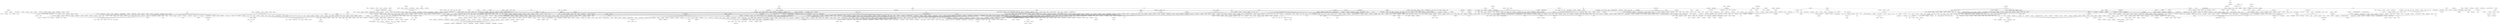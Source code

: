 strict graph "" {
	node [label="\N"];
	0	[id=0,
		label="Brandi Carlile",
		level=5,
		pos="5440.306071719864,-171.66135317703538",
		weight=0];
	2241	[id=2241,
		label="Tristan Prettyman",
		level=1,
		pos="5159.107236939649,274.2880649591721",
		weight=0];
	0 -- 2241	[level=5];
	1	[id=1,
		label="Laura Marling",
		level=5,
		pos="-10215.899431084672,-1005.2189749924742",
		weight=0];
	1848	[id=1848,
		label="Bon Iver",
		level=1,
		pos="-9755.490864926589,-1441.912409816207",
		weight=0];
	1 -- 1848	[level=5];
	2	[id=2,
		label="Jurassic 5",
		level=3,
		pos="-7041.984120505907,3227.1217009227203",
		weight=0];
	2087	[id=2087,
		label="Mos Def",
		level=1,
		pos="-7423.621354663911,2972.6111241166577",
		weight=0];
	2 -- 2087	[level=3];
	3	[id=3,
		label="3 Doors Down",
		level=1,
		pos="3389.5308924562178,483.0546427584304",
		weight=0];
	1597	[id=1597,
		label=Fuel,
		level=1,
		pos="3105.7729571567434,5.144190630858517",
		weight=0];
	3 -- 1597	[level=1];
	4	[id=4,
		label=Kosheen,
		level=3,
		pos="-4327.546120305395,-2492.384161282274",
		weight=0];
	261	[id=261,
		label=UNKLE,
		level=1,
		pos="-4370.412941092086,-1890.2851378156165",
		weight=0];
	4 -- 261	[level=3];
	5	[id=5,
		label="Tom Petty and the Heartbreakers",
		level=3,
		pos="10191.783676612316,-4294.85664607236",
		weight=0];
	1182	[id=1182,
		label="George Harrison",
		level=3,
		pos="9879.433212594904,-3961.791922809406",
		weight=0];
	5 -- 1182	[level=3];
	6	[id=6,
		label="Duran Duran",
		level=2,
		pos="8596.427330994593,-6.669146232904074",
		weight=0];
	1521	[id=1521,
		label="Spandau Ballet",
		level=1,
		pos="8756.834394930915,793.249304914057",
		weight=0];
	6 -- 1521	[level=2];
	8	[id=8,
		label="The Go! Team",
		level=3,
		pos="-7592.714689941012,-1004.9247450616971",
		weight=0];
	1042	[id=1042,
		label="The Apples in Stereo",
		level=1,
		pos="-7576.383796618711,-493.06025076236085",
		weight=0];
	8 -- 1042	[level=3];
	9	[id=9,
		label="The Posies",
		level=4,
		pos="11244.401722164264,2625.391222209489",
		weight=0];
	155	[id=155,
		label="The Lemonheads",
		level=4,
		pos="10800.334877885629,2704.2914923377575",
		weight=0];
	9 -- 155	[level=4];
	2005	[id=2005,
		label="Fountains of Wayne",
		level=4,
		pos="11630.82345316021,2749.690963520177",
		weight=0];
	9 -- 2005	[level=4];
	10	[id=10,
		label="Gabriella Cilmi",
		level=5,
		pos="5143.589033854554,-3257.7837402584755",
		weight=0];
	811	[id=811,
		label="Maria Mena",
		level=2,
		pos="4671.840224488635,-3140.9214374179082",
		weight=0];
	10 -- 811	[level=5];
	11	[id=11,
		label="Michelle Branch",
		level=3,
		pos="-3350.747382953787,1514.5990762339727",
		weight=0];
	2268	[id=2268,
		label="Ashlee Simpson",
		level=1,
		pos="-3082.6385141964993,908.237228482623",
		weight=0];
	11 -- 2268	[level=3];
	12	[id=12,
		label="Canned Heat",
		level=5,
		pos="6235.187196364248,462.5333424437111",
		weight=0];
	905	[id=905,
		label="Johnny Winter",
		level=1,
		pos="6700.778876327668,69.94004259857005",
		weight=0];
	12 -- 905	[level=5];
	13	[id=13,
		label="The Decemberists",
		level=2,
		pos="-9587.765587274274,311.83385632382397",
		weight=0];
	63	[id=63,
		label="Fleet Foxes",
		level=1,
		pos="-8947.521407295108,-460.751430398403",
		weight=0];
	13 -- 63	[level=2];
	15	[id=15,
		label="Does It Offend You, Yeah?",
		level=5,
		pos="-6352.445666380573,508.4072765944678",
		weight=0];
	710	[id=710,
		label="Hadouken!",
		level=2,
		pos="-6194.127861179485,21.482233740147116",
		weight=0];
	15 -- 710	[level=5];
	17	[id=17,
		label="REO Speedwagon",
		level=4,
		pos="8951.224547897014,-3012.2818329055112",
		weight=0];
	968	[id=968,
		label=Survivor,
		level=4,
		pos="9111.921283964559,-2939.0975753197354",
		weight=0];
	17 -- 968	[level=4];
	1497	[id=1497,
		label=Styx,
		level=1,
		pos="8489.148199352749,-3411.4134839046783",
		weight=0];
	17 -- 1497	[level=4];
	1974	[id=1974,
		label="Air Supply",
		level=5,
		pos="9014.4667581728,-2776.906073706689",
		weight=0];
	17 -- 1974	[level=5];
	20	[id=20,
		label="Chicks on Speed",
		level=5,
		pos="-7397.117536626554,-4088.6502602298597",
		weight=0];
	1543	[id=1543,
		label="ADULT.",
		level=2,
		pos="-7782.254790212856,-3907.4425009357838",
		weight=0];
	20 -- 1543	[level=5];
	22	[id=22,
		label="Blind Guardian",
		level=3,
		pos="15098.52016930345,-216.72470947172292",
		weight=0];
	231	[id=231,
		label="Demons & Wizards",
		level=3,
		pos="14937.245811986068,-774.8597424475653",
		weight=0];
	22 -- 231	[level=3];
	24	[id=24,
		label="Sergei Rachmaninoff",
		level=5,
		pos="-5534.438977384014,-5638.206097455511",
		weight=0];
	2060	[id=2060,
		label="Felix Mendelssohn",
		level=2,
		pos="-6398.356779111124,-5172.288801615857",
		weight=0];
	24 -- 2060	[level=5];
	25	[id=25,
		label=BT,
		level=4,
		pos="-5763.902666819992,4235.863925710914",
		weight=0];
	2156	[id=2156,
		label=Chicane,
		level=2,
		pos="-5211.3468185161455,3862.720412120173",
		weight=0];
	25 -- 2156	[level=4];
	26	[id=26,
		label="Def Leppard",
		level=3,
		pos="11713.737658775106,-1501.360779676485",
		weight=0];
	421	[id=421,
		label="Bon Jovi",
		level=1,
		pos="11807.992867556792,-818.5016105256292",
		weight=0];
	26 -- 421	[level=3];
	27	[id=27,
		label="Yo La Tengo",
		level=1,
		pos="-2450.979485274734,3966.2750343669804",
		weight=0];
	256	[id=256,
		label=Low,
		level=5,
		pos="-2708.6837922451127,3631.4923379515726",
		weight=0];
	27 -- 256	[level=5];
	651	[id=651,
		label="Sonic Youth",
		level=1,
		pos="-2845.258910390028,4559.554725340716",
		weight=0];
	27 -- 651	[level=1];
	743	[id=743,
		label=Broadcast,
		level=5,
		pos="-2265.4273308673824,4348.744661538096",
		weight=0];
	27 -- 743	[level=5];
	770	[id=770,
		label="The Beta Band",
		level=5,
		pos="-2118.588006076254,4191.056231181015",
		weight=0];
	27 -- 770	[level=5];
	877	[id=877,
		label="The Walkmen",
		level=3,
		pos="-2561.986685390506,4610.905076665486",
		weight=0];
	27 -- 877	[level=3];
	1329	[id=1329,
		label="Guided by Voices",
		level=5,
		pos="-2288.8152010243907,3378.555139393903",
		weight=0];
	27 -- 1329	[level=5];
	1655	[id=1655,
		label=Stereolab,
		level=3,
		pos="-2057.175696708381,3817.098654815595",
		weight=0];
	27 -- 1655	[level=3];
	1912	[id=1912,
		label="The Raveonettes",
		level=1,
		pos="-1951.195539297044,3437.5167445322936",
		weight=0];
	27 -- 1912	[level=1];
	2010	[id=2010,
		label=Pavement,
		level=3,
		pos="-2927.7031833233914,4336.664868241196",
		weight=0];
	27 -- 2010	[level=3];
	2055	[id=2055,
		label="Silver Jews",
		level=5,
		pos="-2027.0218423035437,4083.1840230376147",
		weight=0];
	27 -- 2055	[level=5];
	2181	[id=2181,
		label=Sebadoh,
		level=5,
		pos="-2851.8968920332895,3832.683176595102",
		weight=0];
	27 -- 2181	[level=5];
	28	[id=28,
		label="Ella Fitzgerald & Louis Armstrong",
		level=5,
		pos="11879.776188552076,2614.8887312148995",
		weight=0];
	2576	[id=2576,
		label="Billie Holiday",
		level=1,
		pos="12549.316818680767,2223.89573535998",
		weight=0];
	28 -- 2576	[level=5];
	29	[id=29,
		label="Nelly Furtado",
		level=1,
		pos="-2642.6518658055425,1379.0775564219402",
		weight=0];
	29 -- 2268	[level=1];
	30	[id=30,
		label="Simon & Garfunkel",
		level=1,
		pos="-10377.880375204102,-1924.8547177979435",
		weight=0];
	291	[id=291,
		label="Nick Drake",
		level=1,
		pos="-10689.086456949452,-1315.3298410925036",
		weight=0];
	30 -- 291	[level=1];
	31	[id=31,
		label="Electric Six",
		level=5,
		pos="388.03031654173924,363.1637324723017",
		weight=0];
	429	[id=429,
		label="The White Stripes",
		level=1,
		pos="183.05246163581305,996.456826920688",
		weight=0];
	31 -- 429	[level=5];
	33	[id=33,
		label="Ferry Corsten",
		level=4,
		pos="-5353.789933907288,3420.731827793845",
		weight=0];
	33 -- 2156	[level=4];
	35	[id=35,
		label="Brand New",
		level=2,
		pos="-11472.171479267161,-1560.9096665469838",
		weight=0];
	1730	[id=1730,
		label=Thrice,
		level=1,
		pos="-11580.120951602577,-2186.7957093842497",
		weight=0];
	35 -- 1730	[level=2];
	36	[id=36,
		label="Method Man",
		level=1,
		pos="-9634.13180467065,4139.282371200185",
		weight=0];
	330	[id=330,
		label="GZA/Genius",
		level=1,
		pos="-10034.092532053672,3621.8934285619225",
		weight=0];
	36 -- 330	[level=1];
	1380	[id=1380,
		label=Redman,
		level=1,
		pos="-8944.872846696928,4192.719831378351",
		weight=0];
	36 -- 1380	[level=1];
	1538	[id=1538,
		label=RZA,
		level=5,
		pos="-9908.9073789925,4382.063772157767",
		weight=0];
	36 -- 1538	[level=5];
	1674	[id=1674,
		label="Cypress Hill",
		level=3,
		pos="-9676.915005105424,3486.179383903169",
		weight=0];
	36 -- 1674	[level=3];
	37	[id=37,
		label="The Red Jumpsuit Apparatus",
		level=4,
		pos="-14209.701102879211,-3581.194455751511",
		weight=0];
	717	[id=717,
		label="Cute Is What We Aim For",
		level=1,
		pos="-14000.467709535806,-2940.5653983018083",
		weight=0];
	37 -- 717	[level=4];
	38	[id=38,
		label=Shakira,
		level=2,
		pos="-3095.866948587311,3196.828525750257",
		weight=0];
	180	[id=180,
		label="Enrique Iglesias",
		level=2,
		pos="-2644.529864089645,2935.391402070278",
		weight=0];
	38 -- 180	[level=2];
	39	[id=39,
		label=Staind,
		level=2,
		pos="2507.766247284963,-449.6615270070264",
		weight=0];
	39 -- 1597	[level=2];
	40	[id=40,
		label="Velvet Revolver",
		level=3,
		pos="1676.0579138021797,5169.4612301529805",
		weight=0];
	1316	[id=1316,
		label="Chris Cornell",
		level=3,
		pos="1602.594722552142,4789.014553908131",
		weight=0];
	40 -- 1316	[level=3];
	42	[id=42,
		label="The Bird and the Bee",
		level=5,
		pos="-8354.694625225933,-1890.2063879365426",
		weight=0];
	109	[id=109,
		label="Au Revoir Simone",
		level=1,
		pos="-7836.190726473211,-1762.20776696841",
		weight=0];
	42 -- 109	[level=5];
	43	[id=43,
		label="G. Love & Special Sauce",
		level=5,
		pos="5040.745038733969,1067.4181272931692",
		weight=0];
	961	[id=961,
		label=Everlast,
		level=5,
		pos="5006.210092987695,1720.228129834554",
		weight=0];
	43 -- 961	[level=5];
	43 -- 2241	[level=5];
	44	[id=44,
		label="The Microphones",
		level=2,
		pos="-6934.061026920472,-498.07177473054713",
		weight=0];
	1467	[id=1467,
		label=Smog,
		level=2,
		pos="-6779.638327841512,100.19915538410875",
		weight=0];
	44 -- 1467	[level=2];
	1632	[id=1632,
		label="The Books",
		level=5,
		pos="-6551.852502037774,-101.87035213683559",
		weight=0];
	44 -- 1632	[level=5];
	2158	[id=2158,
		label="Panda Bear",
		level=5,
		pos="-7087.786110968661,-417.73745531907514",
		weight=0];
	44 -- 2158	[level=5];
	2518	[id=2518,
		label="Ugly Casanova",
		level=1,
		pos="-6770.60889003142,-832.6020579288613",
		weight=0];
	44 -- 2518	[level=2];
	46	[id=46,
		label=Joe,
		level=2,
		pos="-8763.7022781862,1741.1957547184188",
		weight=0];
	258	[id=258,
		label=Lloyd,
		level=3,
		pos="-9198.439532351213,2159.076688127145",
		weight=0];
	46 -- 258	[level=3];
	307	[id=307,
		label="R. Kelly",
		level=3,
		pos="-9001.600458712674,2252.18047565135",
		weight=0];
	46 -- 307	[level=3];
	448	[id=448,
		label=Mario,
		level=5,
		pos="-9378.836722875789,1955.426211164064",
		weight=0];
	46 -- 448	[level=5];
	593	[id=593,
		label=Usher,
		level=2,
		pos="-8424.534760405371,1111.9098363409328",
		weight=0];
	46 -- 593	[level=2];
	2183	[id=2183,
		label="Ne-Yo",
		level=3,
		pos="-8564.885804843268,1166.5985031152711",
		weight=0];
	46 -- 2183	[level=3];
	2338	[id=2338,
		label="Craig David",
		level=3,
		pos="-9339.00624089334,1452.9678183781884",
		weight=0];
	46 -- 2338	[level=3];
	2474	[id=2474,
		label=Musiq,
		level=2,
		pos="-8032.077559866757,1600.3814073760238",
		weight=0];
	46 -- 2474	[level=2];
	47	[id=47,
		label="Robert Johnson",
		level=5,
		pos="-11932.652951381633,-340.79890491343923",
		weight=0];
	1167	[id=1167,
		label=Leadbelly,
		level=5,
		pos="-11561.202215312325,-433.1710566710349",
		weight=0];
	47 -- 1167	[level=5];
	48	[id=48,
		label="Cyndi Lauper",
		level=2,
		pos="10095.18334104424,1135.5345688628772",
		weight=0];
	262	[id=262,
		label="Pat Benatar",
		level=2,
		pos="10484.672414737888,1448.9117726113543",
		weight=0];
	48 -- 262	[level=2];
	416	[id=416,
		label="Alison Moyet",
		level=1,
		pos="9656.682999113951,1037.9490496640653",
		weight=0];
	48 -- 416	[level=2];
	2175	[id=2175,
		label="Donna Summer",
		level=2,
		pos="10228.10199920598,1660.655233298467",
		weight=0];
	48 -- 2175	[level=2];
	49	[id=49,
		label=Rammstein,
		level=1,
		pos="-888.4674958546422,-2494.203949436386",
		weight=0];
	106	[id=106,
		label=Pain,
		level=1,
		pos="-557.8169538824485,-2484.724300607548",
		weight=0];
	49 -- 106	[level=1];
	50	[id=50,
		label=Amorphis,
		level=5,
		pos="785.9533115176936,-5309.357598358304",
		weight=0];
	105	[id=105,
		label="Dark Tranquillity",
		level=2,
		pos="513.3092482925339,-5012.952165593432",
		weight=0];
	50 -- 105	[level=5];
	54	[id=54,
		label="Circa Survive",
		level=5,
		pos="-10962.374899639244,-2723.2136691538894",
		weight=0];
	54 -- 1730	[level=5];
	55	[id=55,
		label=Aqualung,
		level=3,
		pos="-539.0433308794268,1074.8513532477941",
		weight=0];
	158	[id=158,
		label=Keane,
		level=1,
		pos="-608.0053853958591,1672.594341633962",
		weight=0];
	55 -- 158	[level=3];
	57	[id=57,
		label="Curtis Mayfield",
		level=4,
		pos="9382.451143495331,-1483.7928579521051",
		weight=0];
	321	[id=321,
		label="Bill Withers",
		level=2,
		pos="9002.689113092165,-1267.0874733374224",
		weight=0];
	57 -- 321	[level=4];
	58	[id=58,
		label=Gorillaz,
		level=1,
		pos="-142.00312883503705,1515.9593294057463",
		weight=0];
	58 -- 429	[level=1];
	59	[id=59,
		label="DJ Mehdi",
		level=1,
		pos="-6527.342470522182,-1567.1991783368562",
		weight=0];
	205	[id=205,
		label=Chromeo,
		level=5,
		pos="-6727.556266352238,-1271.4152259727075",
		weight=0];
	59 -- 205	[level=5];
	1986	[id=1986,
		label=Justice,
		level=1,
		pos="-6051.188614421326,-1286.6526840162428",
		weight=0];
	59 -- 1986	[level=1];
	2029	[id=2029,
		label=Uffie,
		level=5,
		pos="-6935.717828348579,-1542.1296645406273",
		weight=0];
	59 -- 2029	[level=5];
	2360	[id=2360,
		label="Daft Punk",
		level=1,
		pos="-6875.119030386564,-1761.5902661879768",
		weight=0];
	59 -- 2360	[level=1];
	2468	[id=2468,
		label=MSTRKRFT,
		level=4,
		pos="-6844.448095467224,-1339.2179939197745",
		weight=0];
	59 -- 2468	[level=4];
	2526	[id=2526,
		label="Boys Noize",
		level=2,
		pos="-6750.56425474322,-1975.6358494025444",
		weight=0];
	59 -- 2526	[level=2];
	60	[id=60,
		label=Boston,
		level=3,
		pos="8662.927687513089,-4052.9922183063595",
		weight=0];
	60 -- 1497	[level=3];
	61	[id=61,
		label=Ciara,
		level=3,
		pos="-5742.641383733886,1710.5125943201738",
		weight=0];
	972	[id=972,
		label="Lil' Kim",
		level=1,
		pos="-5810.926613970776,1201.6551406412193",
		weight=0];
	61 -- 972	[level=3];
	181	[id=181,
		label="Great Lake Swimmers",
		level=4,
		pos="-9050.726968799383,-1521.2463345840713",
		weight=0];
	63 -- 181	[level=4];
	197	[id=197,
		label="José González",
		level=2,
		pos="-9433.598565692959,-953.4913914497031",
		weight=0];
	63 -- 197	[level=2];
	435	[id=435,
		label="Noah and the Whale",
		level=1,
		pos="-9527.177082663546,-670.0742646234945",
		weight=0];
	63 -- 435	[level=1];
	600	[id=600,
		label="Band of Horses",
		level=3,
		pos="-9665.447374286952,-84.32361336909334",
		weight=0];
	63 -- 600	[level=3];
	608	[id=608,
		label="Animal Collective",
		level=3,
		pos="-8862.043554462569,366.5588346964937",
		weight=0];
	63 -- 608	[level=3];
	908	[id=908,
		label="M. Ward",
		level=3,
		pos="-9689.244674870672,-241.57030095685084",
		weight=0];
	63 -- 908	[level=3];
	923	[id=923,
		label="Iron & Wine",
		level=1,
		pos="-9309.287934565547,376.5163801411292",
		weight=0];
	63 -- 923	[level=1];
	1045	[id=1045,
		label="My Morning Jacket",
		level=3,
		pos="-9568.343117509745,174.04498550402755",
		weight=0];
	63 -- 1045	[level=3];
	1116	[id=1116,
		label=DeVotchKa,
		level=2,
		pos="-9345.61441236204,-1463.0171465757958",
		weight=0];
	63 -- 1116	[level=2];
	1461	[id=1461,
		label="The Shins",
		level=1,
		pos="-9118.220633422772,436.9281849782995",
		weight=0];
	63 -- 1461	[level=1];
	1670	[id=1670,
		label="Arcade Fire",
		level=1,
		pos="-8124.648519714497,-893.6252211363344",
		weight=0];
	63 -- 1670	[level=1];
	1680	[id=1680,
		label="Sufjan Stevens",
		level=1,
		pos="-9545.887029224828,-1372.7051310724532",
		weight=0];
	63 -- 1680	[level=1];
	1784	[id=1784,
		label="Grizzly Bear",
		level=4,
		pos="-9718.40289948994,-413.5663823946495",
		weight=0];
	63 -- 1784	[level=4];
	1805	[id=1805,
		label=Beirut,
		level=3,
		pos="-8594.576326941826,-1014.4895976227435",
		weight=0];
	63 -- 1805	[level=3];
	63 -- 1848	[level=1];
	1850	[id=1850,
		label="Andrew Bird",
		level=2,
		pos="-9341.886013471949,245.72534719103353",
		weight=0];
	63 -- 1850	[level=2];
	2277	[id=2277,
		label="The National",
		level=3,
		pos="-9142.805549974586,308.95536178586786",
		weight=0];
	63 -- 2277	[level=3];
	2312	[id=2312,
		label="Vampire Weekend",
		level=3,
		pos="-9668.406461134438,56.77847203881639",
		weight=0];
	63 -- 2312	[level=3];
	66	[id=66,
		label="The Sisters of Mercy",
		level=5,
		pos="-3793.348992649308,5952.945301063916",
		weight=0];
	1651	[id=1651,
		label=Bauhaus,
		level=4,
		pos="-3583.5402905020705,5642.180661880167",
		weight=0];
	66 -- 1651	[level=5];
	1993	[id=1993,
		label="Type O Negative",
		level=5,
		pos="-4138.571476870131,5899.010038693554",
		weight=0];
	66 -- 1993	[level=5];
	2190	[id=2190,
		label="The 69 Eyes",
		level=5,
		pos="-4095.81729061048,6146.820357063635",
		weight=0];
	66 -- 2190	[level=5];
	68	[id=68,
		label="Dionne Warwick",
		level=5,
		pos="12142.920685263649,-3615.7301291616827",
		weight=0];
	127	[id=127,
		label="The Supremes",
		level=2,
		pos="12421.937953315166,-3272.4862995201156",
		weight=0];
	68 -- 127	[level=5];
	69	[id=69,
		label="The Cars",
		level=3,
		pos="9674.676407798679,1900.4998083445712",
		weight=0];
	1356	[id=1356,
		label=Devo,
		level=1,
		pos="9236.78313368886,2308.2873762020567",
		weight=0];
	69 -- 1356	[level=3];
	70	[id=70,
		label="Melissa Etheridge",
		level=2,
		pos="4202.975854681985,3356.963022275675",
		weight=0];
	137	[id=137,
		label="Joan Osborne",
		level=2,
		pos="3898.0152730060454,2953.486541528766",
		weight=0];
	70 -- 137	[level=2];
	543	[id=543,
		label=Jewel,
		level=2,
		pos="4571.584126694895,3603.3942728757047",
		weight=0];
	70 -- 543	[level=2];
	1927	[id=1927,
		label="Tracy Chapman",
		level=3,
		pos="4644.2691123799195,3350.6622438328322",
		weight=0];
	70 -- 1927	[level=3];
	71	[id=71,
		label="Hootie & the Blowfish",
		level=5,
		pos="3498.0577538422,1002.5056899973814",
		weight=0];
	1007	[id=1007,
		label="The Verve Pipe",
		level=1,
		pos="3785.4869207301867,292.9151360412548",
		weight=0];
	71 -- 1007	[level=5];
	72	[id=72,
		label="Aimee Mann",
		level=2,
		pos="4665.918378899841,-2220.5530653987703",
		weight=0];
	958	[id=958,
		label="Rufus Wainwright",
		level=2,
		pos="4778.517332188884,-2138.469423089411",
		weight=0];
	72 -- 958	[level=2];
	1943	[id=1943,
		label="Beth Orton",
		level=2,
		pos="4174.736624892582,-1831.4240789153673",
		weight=0];
	72 -- 1943	[level=2];
	73	[id=73,
		label="Maurice Ravel",
		level=5,
		pos="-5912.271876713738,-4437.14669420637",
		weight=0];
	73 -- 2060	[level=5];
	74	[id=74,
		label="Sunrise Avenue",
		level=1,
		pos="2850.322871246108,2357.7633040454666",
		weight=0];
	503	[id=503,
		label=Reamonn,
		level=5,
		pos="3094.2709332630216,1955.3798956180397",
		weight=0];
	74 -- 503	[level=5];
	649	[id=649,
		label="The Calling",
		level=3,
		pos="2301.3095638920436,2598.322469356304",
		weight=0];
	74 -- 649	[level=3];
	683	[id=683,
		label=Hoobastank,
		level=2,
		pos="3314.8172327775724,2432.8968613116954",
		weight=0];
	74 -- 683	[level=2];
	1177	[id=1177,
		label=Daughtry,
		level=1,
		pos="3100.704920535668,1232.5049243198678",
		weight=0];
	74 -- 1177	[level=1];
	1595	[id=1595,
		label="The Rasmus",
		level=3,
		pos="3190.187328544289,2679.277111379007",
		weight=0];
	74 -- 1595	[level=3];
	1960	[id=1960,
		label=OneRepublic,
		level=1,
		pos="2781.344105907743,3100.6390305508644",
		weight=0];
	74 -- 1960	[level=1];
	2519	[id=2519,
		label="Simple Plan",
		level=2,
		pos="2386.7920874588076,2931.8270600093047",
		weight=0];
	74 -- 2519	[level=2];
	77	[id=77,
		label=Bonobo,
		level=3,
		pos="-2928.417439950901,-1982.2764798005494",
		weight=0];
	559	[id=559,
		label="Lemon Jelly",
		level=5,
		pos="-3120.2060969769627,-2109.2333922249127",
		weight=0];
	77 -- 559	[level=5];
	1071	[id=1071,
		label="DJ Krush",
		level=1,
		pos="-2951.1590612445193,-1414.193227827209",
		weight=0];
	77 -- 1071	[level=3];
	78	[id=78,
		label="Delta Goodrem",
		level=2,
		pos="-3894.0772440364917,1617.9322780154519",
		weight=0];
	630	[id=630,
		label="The Veronicas",
		level=2,
		pos="-3645.6756773435436,1265.2590163832085",
		weight=0];
	78 -- 630	[level=2];
	1494	[id=1494,
		label=Anastacia,
		level=3,
		pos="-4098.2551522005315,2291.462700948661",
		weight=0];
	78 -- 1494	[level=3];
	1764	[id=1764,
		label="Natalie Imbruglia",
		level=2,
		pos="-3667.709315862269,2013.4369444688548",
		weight=0];
	78 -- 1764	[level=2];
	79	[id=79,
		label="Brazilian Girls",
		level=5,
		pos="-5625.93533841424,-3107.8285385161353",
		weight=0];
	1345	[id=1345,
		label="Bitter:Sweet",
		level=2,
		pos="-5211.013758808438,-3078.8356503181726",
		weight=0];
	79 -- 1345	[level=5];
	81	[id=81,
		label="Barenaked Ladies",
		level=3,
		pos="4249.804164270298,1606.981033206527",
		weight=0];
	2126	[id=2126,
		label="Toad the Wet Sprocket",
		level=1,
		pos="4454.561957101272,1264.3168771457194",
		weight=0];
	81 -- 2126	[level=3];
	82	[id=82,
		label="They Might Be Giants",
		level=4,
		pos="4753.550204265536,2157.430953410285",
		weight=0];
	2414	[id=2414,
		label="Soul Coughing",
		level=2,
		pos="4525.591342273393,1951.5514358847856",
		weight=0];
	82 -- 2414	[level=4];
	83	[id=83,
		label=Beulah,
		level=5,
		pos="-7107.429080185094,-284.97349809331365",
		weight=0];
	83 -- 1042	[level=5];
	84	[id=84,
		label="Mark Knopfler",
		level=4,
		pos="7129.630669406801,875.7056068967293",
		weight=0];
	1486	[id=1486,
		label="Chris Rea",
		level=1,
		pos="6901.1750432848385,439.0536696677292",
		weight=0];
	84 -- 1486	[level=4];
	85	[id=85,
		label="Ry Cooder",
		level=1,
		pos="6694.812720215246,1966.77441511207",
		weight=0];
	481	[id=481,
		label="Taj Mahal",
		level=1,
		pos="6734.3104535124185,1078.516884488131",
		weight=0];
	85 -- 481	[level=1];
	684	[id=684,
		label="Dr. John",
		level=4,
		pos="7032.42838304426,2211.9506851472975",
		weight=0];
	85 -- 684	[level=4];
	2045	[id=2045,
		label="Van Morrison",
		level=1,
		pos="6768.988493407076,2705.0913094651937",
		weight=0];
	85 -- 2045	[level=1];
	86	[id=86,
		label=Plaid,
		level=5,
		pos="-5158.747216967675,-2366.5048112327395",
		weight=0];
	1089	[id=1089,
		label=Apparat,
		level=2,
		pos="-5198.518079876895,-1807.2434574615613",
		weight=0];
	86 -- 1089	[level=5];
	87	[id=87,
		label="The Bangles",
		level=4,
		pos="10943.95771910071,145.3940594623177",
		weight=0];
	2311	[id=2311,
		label=Roxette,
		level=1,
		pos="11195.18382336829,-404.38897709900783",
		weight=0];
	87 -- 2311	[level=4];
	88	[id=88,
		label="The Dresden Dolls",
		level=3,
		pos="6142.0406006223675,2242.7561599280234",
		weight=0];
	1320	[id=1320,
		label="Regina Spektor",
		level=2,
		pos="5496.63283507065,2256.140569972132",
		weight=0];
	88 -- 1320	[level=3];
	90	[id=90,
		label=Esthero,
		level=5,
		pos="-5312.517436808985,-2617.399181903983",
		weight=0];
	90 -- 1345	[level=5];
	91	[id=91,
		label="Five for Fighting",
		level=3,
		pos="3317.1407384469526,3339.6986998583607",
		weight=0];
	91 -- 1960	[level=3];
	93	[id=93,
		label=Lamb,
		level=2,
		pos="-4385.594334903552,-2429.8267639848773",
		weight=0];
	93 -- 261	[level=2];
	95	[id=95,
		label="The Fiery Furnaces",
		level=3,
		pos="-7949.409775672535,-435.7177531883198",
		weight=0];
	369	[id=369,
		label=Enon,
		level=3,
		pos="-8381.511995195848,-184.2196836635454",
		weight=0];
	95 -- 369	[level=3];
	95 -- 1042	[level=3];
	96	[id=96,
		label="The Haunted",
		level=3,
		pos="-175.86206219178132,-4758.312300855722",
		weight=0];
	1694	[id=1694,
		label=Bloodbath,
		level=3,
		pos="-485.41874347966296,-5095.927452076023",
		weight=0];
	96 -- 1694	[level=3];
	2008	[id=2008,
		label="Arch Enemy",
		level=2,
		pos="229.9282629947267,-4538.278436081775",
		weight=0];
	96 -- 2008	[level=3];
	97	[id=97,
		label="Chris de Burgh",
		level=5,
		pos="7322.011183747004,379.63530077247185",
		weight=0];
	97 -- 1486	[level=5];
	98	[id=98,
		label="Mr. Big",
		level=5,
		pos="11894.498649196616,-233.4277641736798",
		weight=0];
	98 -- 421	[level=5];
	1389	[id=1389,
		label=Extreme,
		level=5,
		pos="11989.636026856104,-25.71011425617379",
		weight=0];
	98 -- 1389	[level=5];
	99	[id=99,
		label="The Smashing Pumpkins",
		level=1,
		pos="1104.0168300500834,4590.045523932706",
		weight=0];
	1654	[id=1654,
		label="Alice in Chains",
		level=1,
		pos="1636.443761518297,3979.8300403191506",
		weight=0];
	99 -- 1654	[level=1];
	101	[id=101,
		label="A Fine Frenzy",
		level=5,
		pos="4930.505425597558,2612.302662482503",
		weight=0];
	101 -- 1320	[level=5];
	103	[id=103,
		label=Tiga,
		level=4,
		pos="-6847.736379669045,-2232.0360340660795",
		weight=0];
	1941	[id=1941,
		label=Vitalic,
		level=2,
		pos="-6723.87831339221,-3007.636412434217",
		weight=0];
	103 -- 1941	[level=4];
	104	[id=104,
		label="Los Rodríguez",
		level=5,
		pos="7598.934431845144,4941.412322271966",
		weight=0];
	1283	[id=1283,
		label="Jarabe de Palo",
		level=5,
		pos="7319.336854479242,4613.5452724288225",
		weight=0];
	104 -- 1283	[level=5];
	2131	[id=2131,
		label="Los Fabulosos Cadillacs",
		level=5,
		pos="8006.994027429786,4996.827503243484",
		weight=0];
	104 -- 2131	[level=5];
	517	[id=517,
		label="Amon Amarth",
		level=3,
		pos="491.8433268783223,-5521.797781658919",
		weight=0];
	105 -- 517	[level=3];
	1023	[id=1023,
		label=Soilwork,
		level=5,
		pos="838.9985853876091,-4825.2528424617785",
		weight=0];
	105 -- 1023	[level=5];
	105 -- 2008	[level=2];
	2501	[id=2501,
		label="In Flames",
		level=2,
		pos="150.1908038947843,-5342.287877043055",
		weight=0];
	105 -- 2501	[level=2];
	274	[id=274,
		label="Fear Factory",
		level=3,
		pos="-844.5333841574209,-2800.946554604099",
		weight=0];
	106 -- 274	[level=3];
	301	[id=301,
		label=Dope,
		level=1,
		pos="-470.95589137406864,-2078.3918112795504",
		weight=0];
	106 -- 301	[level=1];
	2433	[id=2433,
		label="Rob Zombie",
		level=2,
		pos="-313.77521823453395,-2887.4249576191683",
		weight=0];
	106 -- 2433	[level=2];
	107	[id=107,
		label="Explosions in the Sky",
		level=3,
		pos="-1475.7436661530298,-5229.781732049293",
		weight=0];
	2523	[id=2523,
		label="A Silver Mt. Zion",
		level=1,
		pos="-1850.2890119650785,-4931.816820347489",
		weight=0];
	107 -- 2523	[level=3];
	108	[id=108,
		label=KISS,
		level=2,
		pos="5636.447742835216,-2458.655010465129",
		weight=0];
	2362	[id=2362,
		label="Thin Lizzy",
		level=1,
		pos="6010.62317241248,-1928.6142983806415",
		weight=0];
	108 -- 2362	[level=2];
	118	[id=118,
		label=Stars,
		level=2,
		pos="-8329.722015958529,-1691.955445914981",
		weight=0];
	109 -- 118	[level=2];
	522	[id=522,
		label=Feist,
		level=1,
		pos="-7668.5285543136815,-2564.099396247995",
		weight=0];
	109 -- 522	[level=1];
	572	[id=572,
		label="The Whitest Boy Alive",
		level=5,
		pos="-7631.404983601765,-2489.6651369632345",
		weight=0];
	109 -- 572	[level=5];
	625	[id=625,
		label="Lykke Li",
		level=3,
		pos="-8183.066510496744,-2321.965331550267",
		weight=0];
	109 -- 625	[level=3];
	648	[id=648,
		label="The Concretes",
		level=2,
		pos="-8451.95796702968,-2375.403918672192",
		weight=0];
	109 -- 648	[level=2];
	855	[id=855,
		label="Kings of Convenience",
		level=2,
		pos="-7935.240015123004,-2650.1610148746076",
		weight=0];
	109 -- 855	[level=2];
	880	[id=880,
		label="The Boy Least Likely To",
		level=5,
		pos="-8074.122650914215,-2476.487880912689",
		weight=0];
	109 -- 880	[level=5];
	1540	[id=1540,
		label=Psapp,
		level=5,
		pos="-8279.576656091478,-1629.519368972959",
		weight=0];
	109 -- 1540	[level=5];
	1598	[id=1598,
		label="Camera Obscura",
		level=3,
		pos="-8038.128209820222,-2564.3998361106687",
		weight=0];
	109 -- 1598	[level=3];
	1776	[id=1776,
		label="Azure Ray",
		level=4,
		pos="-7820.117254302366,-2730.2796078757824",
		weight=0];
	109 -- 1776	[level=4];
	1843	[id=1843,
		label="Nouvelle Vague",
		level=3,
		pos="-8363.483369126367,-1983.4315432364174",
		weight=0];
	109 -- 1843	[level=3];
	1921	[id=1921,
		label="Architecture in Helsinki",
		level=1,
		pos="-7769.848241663955,-1133.471409844999",
		weight=0];
	109 -- 1921	[level=1];
	2033	[id=2033,
		label="The Pipettes",
		level=4,
		pos="-7590.662550469439,-2380.002006138421",
		weight=0];
	109 -- 2033	[level=4];
	2450	[id=2450,
		label="Tilly and the Wall",
		level=5,
		pos="-7542.278878918087,-2296.49649429667",
		weight=0];
	109 -- 2450	[level=5];
	112	[id=112,
		label="LL Cool J",
		level=1,
		pos="-6020.97850614362,1651.1275896814072",
		weight=0];
	143	[id=143,
		label=Ludacris,
		level=1,
		pos="-6404.114841788183,2259.458167172007",
		weight=0];
	112 -- 143	[level=1];
	112 -- 972	[level=1];
	113	[id=113,
		label="Calvin Harris",
		level=3,
		pos="-1404.2135042831653,1131.3520321384142",
		weight=0];
	947	[id=947,
		label=Mylo,
		level=3,
		pos="-1752.4288713418287,1762.0511951859762",
		weight=0];
	113 -- 947	[level=3];
	1088	[id=1088,
		label=Yelle,
		level=5,
		pos="-1390.1735669215145,1778.5576388205218",
		weight=0];
	113 -- 1088	[level=5];
	1388	[id=1388,
		label="Just Jack",
		level=1,
		pos="-1318.02626119402,142.65181255920666",
		weight=0];
	113 -- 1388	[level=3];
	2441	[id=2441,
		label="Midnight Juggernauts",
		level=5,
		pos="-1756.7613847910138,1628.6573472463322",
		weight=0];
	113 -- 2441	[level=5];
	114	[id=114,
		label="Okkervil River",
		level=4,
		pos="-9298.791315150183,-1969.0500412692493",
		weight=0];
	114 -- 181	[level=4];
	115	[id=115,
		label="2Pac",
		level=2,
		pos="-7659.971966781315,116.20903207817692",
		weight=0];
	1322	[id=1322,
		label="Snoop Dogg",
		level=2,
		pos="-7704.876817514419,567.2085493049833",
		weight=0];
	115 -- 1322	[level=2];
	116	[id=116,
		label="Anti-Flag",
		level=3,
		pos="869.3658015520779,43.33674735886391",
		weight=0];
	839	[id=839,
		label="The Offspring",
		level=1,
		pos="659.4757448380797,-477.72687123150854",
		weight=0];
	116 -- 839	[level=3];
	117	[id=117,
		label=Nas,
		level=2,
		pos="-7056.6005762614395,3457.9798378321075",
		weight=0];
	117 -- 2087	[level=2];
	119	[id=119,
		label="Fedde le Grand",
		level=5,
		pos="-3933.8123305960116,3427.796648998646",
		weight=0];
	848	[id=848,
		label="Global Deejays",
		level=3,
		pos="-3444.7742342695597,3169.3424222592557",
		weight=0];
	119 -- 848	[level=5];
	120	[id=120,
		label="Ani DiFranco",
		level=3,
		pos="4874.433443572806,-1425.951351961295",
		weight=0];
	120 -- 1943	[level=3];
	121	[id=121,
		label="All Saints",
		level=4,
		pos="-2319.6984807246727,-535.858244237784",
		weight=0];
	2500	[id=2500,
		label="Mutya Buena",
		level=4,
		pos="-2663.384693377836,-283.36175476181677",
		weight=0];
	121 -- 2500	[level=4];
	123	[id=123,
		label="Chuck Berry",
		level=3,
		pos="14256.811432090308,-2463.7189305322304",
		weight=0];
	766	[id=766,
		label="Chubby Checker",
		level=3,
		pos="13889.605480115077,-2768.4908631600047",
		weight=0];
	123 -- 766	[level=3];
	124	[id=124,
		label="The Mamas & The Papas",
		level=3,
		pos="10295.459470051632,-4033.0422253971365",
		weight=0];
	1087	[id=1087,
		label="The Hollies",
		level=1,
		pos="10483.367484293314,-3304.895962927256",
		weight=0];
	124 -- 1087	[level=3];
	125	[id=125,
		label=Cursive,
		level=3,
		pos="-10673.523066047544,-2039.7836749375729",
		weight=0];
	2293	[id=2293,
		label="Pedro the Lion",
		level=1,
		pos="-10262.553987815092,-2361.059987411703",
		weight=0];
	125 -- 2293	[level=3];
	2387	[id=2387,
		label="At the Drive-In",
		level=3,
		pos="-10783.817503417065,-2187.5896702456043",
		weight=0];
	125 -- 2387	[level=3];
	407	[id=407,
		label="Diana Ross",
		level=4,
		pos="12559.024811585696,-3877.3495252182606",
		weight=0];
	127 -- 407	[level=4];
	418	[id=418,
		label="The Ronettes",
		level=2,
		pos="11864.392727644356,-3314.5433903183352",
		weight=0];
	127 -- 418	[level=2];
	830	[id=830,
		label="Dusty Springfield",
		level=3,
		pos="12840.264001048297,-3761.6819765592104",
		weight=0];
	127 -- 830	[level=3];
	1387	[id=1387,
		label="The Four Tops",
		level=4,
		pos="12780.627929567272,-2788.677366012437",
		weight=0];
	127 -- 1387	[level=4];
	1691	[id=1691,
		label="Diana Ross and The Supremes",
		level=5,
		pos="11888.53371720925,-3686.2729558069254",
		weight=0];
	127 -- 1691	[level=5];
	1794	[id=1794,
		label="Marvin Gaye",
		level=2,
		pos="12655.183529199456,-2662.9374523433353",
		weight=0];
	127 -- 1794	[level=2];
	1801	[id=1801,
		label="The Temptations",
		level=3,
		pos="12266.456704617416,-2629.0388408496233",
		weight=0];
	127 -- 1801	[level=3];
	2073	[id=2073,
		label="Smokey Robinson and the Miracles",
		level=5,
		pos="12213.710063335679,-3922.689001133671",
		weight=0];
	127 -- 2073	[level=5];
	2080	[id=2080,
		label="Gladys Knight & The Pips",
		level=5,
		pos="12917.775003959818,-3031.8472724710314",
		weight=0];
	127 -- 2080	[level=5];
	2133	[id=2133,
		label="The Shirelles",
		level=3,
		pos="12971.11803923419,-3472.8322852735027",
		weight=0];
	127 -- 2133	[level=3];
	128	[id=128,
		label=mia,
		level=5,
		pos="11374.10665520569,-1621.9412502808325",
		weight=0];
	2292	[id=2292,
		label=Madsen,
		level=5,
		pos="11020.830024519002,-1327.0749737330605",
		weight=0];
	128 -- 2292	[level=5];
	130	[id=130,
		label="The Everly Brothers",
		level=1,
		pos="11674.987946926549,-3034.409063497493",
		weight=0];
	589	[id=589,
		label="Jerry Lee Lewis",
		level=5,
		pos="11849.66351087579,-2574.583342071097",
		weight=0];
	130 -- 589	[level=5];
	1047	[id=1047,
		label="Elvis Presley",
		level=1,
		pos="12036.472532469326,-2988.1410719970286",
		weight=0];
	130 -- 1047	[level=1];
	1650	[id=1650,
		label="The Righteous Brothers",
		level=1,
		pos="11402.159373821733,-3507.1759565242764",
		weight=0];
	130 -- 1650	[level=1];
	2332	[id=2332,
		label="Buddy Holly",
		level=3,
		pos="11950.991644160184,-2786.1027208910564",
		weight=0];
	130 -- 2332	[level=3];
	131	[id=131,
		label="Matchbook Romance",
		level=4,
		pos="2449.8798463815688,1735.9593856256306",
		weight=0];
	2144	[id=2144,
		label=Sugarcult,
		level=2,
		pos="2448.804925236575,1060.5488416278981",
		weight=0];
	131 -- 2144	[level=4];
	132	[id=132,
		label="Dennis Brown",
		level=2,
		pos="-10425.917541495763,2061.8770928886124",
		weight=0];
	859	[id=859,
		label="Black Uhuru",
		level=5,
		pos="-10961.396234622722,2125.0711302828945",
		weight=0];
	132 -- 859	[level=5];
	1171	[id=1171,
		label="Peter Tosh",
		level=5,
		pos="-10318.340468513565,1574.181344769899",
		weight=0];
	132 -- 1171	[level=5];
	1916	[id=1916,
		label="Bob Marley & The Wailers",
		level=2,
		pos="-10834.599694949193,1583.4256854430462",
		weight=0];
	132 -- 1916	[level=2];
	1919	[id=1919,
		label="Burning Spear",
		level=1,
		pos="-10016.941764913703,2491.0223746848965",
		weight=0];
	132 -- 1919	[level=2];
	2243	[id=2243,
		label="Jimmy Cliff",
		level=4,
		pos="-10998.39028460474,2015.1142910587196",
		weight=0];
	132 -- 2243	[level=4];
	134	[id=134,
		label="The Tough Alliance",
		level=4,
		pos="-10853.70868815906,-4416.357107606404",
		weight=0];
	888	[id=888,
		label="The Radio Dept.",
		level=5,
		pos="-10757.014335382844,-4746.982949938878",
		weight=0];
	134 -- 888	[level=5];
	1078	[id=1078,
		label=Caesars,
		level=2,
		pos="-10544.02229246735,-3901.076763344368",
		weight=0];
	134 -- 1078	[level=4];
	1884	[id=1884,
		label="Jens Lekman",
		level=4,
		pos="-11232.13241642877,-4521.0665767296605",
		weight=0];
	134 -- 1884	[level=4];
	135	[id=135,
		label=Donovan,
		level=3,
		pos="-11208.472841106843,-1408.5913868606413",
		weight=0];
	135 -- 291	[level=3];
	136	[id=136,
		label="The Zutons",
		level=3,
		pos="-648.6573901030065,5108.094556109846",
		weight=0];
	627	[id=627,
		label="The Automatic",
		level=1,
		pos="-1217.1004787084375,4398.256437538685",
		weight=0];
	136 -- 627	[level=3];
	469	[id=469,
		label="Patty Griffin",
		level=3,
		pos="3826.144117042118,3574.514246555543",
		weight=0];
	137 -- 469	[level=3];
	1800	[id=1800,
		label="4 Non Blondes",
		level=2,
		pos="3674.732068675557,2311.383231247059",
		weight=0];
	137 -- 1800	[level=2];
	2269	[id=2269,
		label="Sinéad O'Connor",
		level=3,
		pos="3491.712330230588,3424.569001207856",
		weight=0];
	137 -- 2269	[level=3];
	140	[id=140,
		label="Stereo MC's",
		level=1,
		pos="-1470.0472580922992,-718.876785120808",
		weight=0];
	1149	[id=1149,
		label="Kruder & Dorfmeister",
		level=1,
		pos="-2173.462968682927,-1442.4877988853966",
		weight=0];
	140 -- 1149	[level=1];
	140 -- 1388	[level=1];
	142	[id=142,
		label="Lupe Fiasco",
		level=3,
		pos="-6984.543768392452,2827.9492635776005",
		weight=0];
	142 -- 2087	[level=3];
	308	[id=308,
		label="Wyclef Jean",
		level=1,
		pos="-7163.046754215752,2067.6272656796277",
		weight=0];
	143 -- 308	[level=1];
	346	[id=346,
		label=Chamillionaire,
		level=5,
		pos="-5796.263748595231,1857.9037549054708",
		weight=0];
	143 -- 346	[level=5];
	441	[id=441,
		label="Lil' Wayne",
		level=3,
		pos="-6166.075945181213,2987.988518107049",
		weight=0];
	143 -- 441	[level=3];
	786	[id=786,
		label=Twista,
		level=5,
		pos="-6044.092464632405,2779.734089102236",
		weight=0];
	143 -- 786	[level=5];
	842	[id=842,
		label=Nelly,
		level=3,
		pos="-6260.975527056133,1495.023163481231",
		weight=0];
	143 -- 842	[level=3];
	973	[id=973,
		label="Ying Yang Twins",
		level=5,
		pos="-6688.669585489472,2767.8034319763083",
		weight=0];
	143 -- 973	[level=5];
	1130	[id=1130,
		label=OutKast,
		level=2,
		pos="-5763.21814054674,2668.1805562542913",
		weight=0];
	143 -- 1130	[level=2];
	1200	[id=1200,
		label="Jay-Z",
		level=1,
		pos="-7010.079251093337,2394.2673577788746",
		weight=0];
	143 -- 1200	[level=1];
	1378	[id=1378,
		label="Lil Jon & The East Side Boyz",
		level=5,
		pos="-6825.303301183541,1751.6056604049777",
		weight=0];
	143 -- 1378	[level=5];
	1544	[id=1544,
		label="The Game",
		level=3,
		pos="-6415.69165187462,1556.3033652260763",
		weight=0];
	143 -- 1544	[level=3];
	1557	[id=1557,
		label="Young Jeezy",
		level=5,
		pos="-6822.038338977452,2642.723647755935",
		weight=0];
	143 -- 1557	[level=5];
	1861	[id=1861,
		label="T-Pain",
		level=5,
		pos="-6377.461726332014,2933.2565601831793",
		weight=0];
	143 -- 1861	[level=5];
	2112	[id=2112,
		label=Fabolous,
		level=5,
		pos="-5750.88363207076,1983.5881433963173",
		weight=0];
	143 -- 2112	[level=5];
	2130	[id=2130,
		label=Chingy,
		level=5,
		pos="-5656.638930490301,2274.3148947577643",
		weight=0];
	143 -- 2130	[level=5];
	2240	[id=2240,
		label="Kanye West",
		level=1,
		pos="-6697.842803097147,1465.7885388338411",
		weight=0];
	143 -- 2240	[level=1];
	2380	[id=2380,
		label="Notorious B.I.G.",
		level=3,
		pos="-6484.379978940931,1632.5824426796828",
		weight=0];
	143 -- 2380	[level=3];
	2460	[id=2460,
		label="T.I.",
		level=3,
		pos="-5627.260637625876,2439.772841614605",
		weight=0];
	143 -- 2460	[level=3];
	2464	[id=2464,
		label="Will Smith",
		level=3,
		pos="-5862.1558748287725,2835.5460892804435",
		weight=0];
	143 -- 2464	[level=3];
	2545	[id=2545,
		label=Eminem,
		level=1,
		pos="-6940.7347516655245,1678.9563131015123",
		weight=0];
	143 -- 2545	[level=1];
	144	[id=144,
		label="Queens of the Stone Age",
		level=1,
		pos="1301.7073740061512,2056.562205859119",
		weight=0];
	467	[id=467,
		label="Rage Against the Machine",
		level=1,
		pos="898.1983569480643,852.8370955936982",
		weight=0];
	144 -- 467	[level=1];
	682	[id=682,
		label="Monster Magnet",
		level=5,
		pos="2013.9061161823684,2194.4827261030237",
		weight=0];
	144 -- 682	[level=5];
	773	[id=773,
		label="Mark Lanegan",
		level=5,
		pos="1313.2597391501026,2565.075991730821",
		weight=0];
	144 -- 773	[level=5];
	1046	[id=1046,
		label=Kyuss,
		level=5,
		pos="968.7874005301798,2006.3285678641466",
		weight=0];
	144 -- 1046	[level=5];
	1983	[id=1983,
		label=Soundgarden,
		level=1,
		pos="1856.1178850245533,2983.0818765459685",
		weight=0];
	144 -- 1983	[level=1];
	2090	[id=2090,
		label="Foo Fighters",
		level=1,
		pos="1001.0021804787126,2618.0816840525404",
		weight=0];
	144 -- 2090	[level=1];
	145	[id=145,
		label=Toto,
		level=3,
		pos="7971.854681227471,-3790.008239060656",
		weight=0];
	145 -- 1497	[level=3];
	146	[id=146,
		label="KT Tunstall",
		level=2,
		pos="4612.531432259871,-313.71785089186386",
		weight=0];
	146 -- 2241	[level=2];
	149	[id=149,
		label="Matt Costa",
		level=5,
		pos="5006.703024210566,-460.6512972633935",
		weight=0];
	149 -- 2241	[level=5];
	151	[id=151,
		label="Quiet Riot",
		level=1,
		pos="12974.555194364413,-1311.6081968542978",
		weight=0];
	207	[id=207,
		label="Twisted Sister",
		level=4,
		pos="12619.126171499183,-1563.9829752046858",
		weight=0];
	151 -- 207	[level=4];
	252	[id=252,
		label="W.A.S.P.",
		level=5,
		pos="13309.172745753222,-971.6725332917295",
		weight=0];
	151 -- 252	[level=5];
	358	[id=358,
		label=Cinderella,
		level=1,
		pos="12466.641504980027,-1123.8540153291217",
		weight=0];
	151 -- 358	[level=1];
	1468	[id=1468,
		label=Accept,
		level=5,
		pos="12820.939163996005,-1719.5330343371693",
		weight=0];
	151 -- 1468	[level=5];
	1606	[id=1606,
		label="Ozzy Osbourne",
		level=1,
		pos="13354.808256093153,-1838.6320053587306",
		weight=0];
	151 -- 1606	[level=1];
	2305	[id=2305,
		label="Alice Cooper",
		level=2,
		pos="13169.235807383766,-713.0606840446027",
		weight=0];
	151 -- 2305	[level=2];
	2168	[id=2168,
		label="The Replacements",
		level=3,
		pos="10294.698906702059,2703.8120128995834",
		weight=0];
	155 -- 2168	[level=4];
	156	[id=156,
		label=Pulp,
		level=2,
		pos="-556.8834617002657,3424.51478079943",
		weight=0];
	385	[id=385,
		label=Supergrass,
		level=2,
		pos="-518.0666527638965,3211.2236982059117",
		weight=0];
	156 -- 385	[level=2];
	157	[id=157,
		label="Liz Phair",
		level=4,
		pos="4922.256555805703,-1669.950590509142",
		weight=0];
	157 -- 1943	[level=4];
	249	[id=249,
		label="Snow Patrol",
		level=1,
		pos="-392.0360413695012,1007.2626519330416",
		weight=0];
	158 -- 249	[level=1];
	715	[id=715,
		label="The Feeling",
		level=1,
		pos="-795.4129667694572,851.4296751507379",
		weight=0];
	158 -- 715	[level=1];
	762	[id=762,
		label="Robbie Williams",
		level=1,
		pos="-435.172682684848,2084.09835693137",
		weight=0];
	158 -- 762	[level=1];
	795	[id=795,
		label=Embrace,
		level=4,
		pos="-900.4661721929488,1113.2284858556259",
		weight=0];
	158 -- 795	[level=4];
	914	[id=914,
		label="The Verve",
		level=1,
		pos="-939.2762887596759,2556.4578828580034",
		weight=0];
	158 -- 914	[level=1];
	917	[id=917,
		label=Muse,
		level=1,
		pos="-104.77545721595743,1832.9162588200113",
		weight=0];
	158 -- 917	[level=1];
	1333	[id=1333,
		label="The Killers",
		level=1,
		pos="-134.04343663206836,2134.0679824759227",
		weight=0];
	158 -- 1333	[level=1];
	1576	[id=1576,
		label="Franz Ferdinand",
		level=1,
		pos="-310.8091702144261,1139.7641523051034",
		weight=0];
	158 -- 1576	[level=1];
	1803	[id=1803,
		label="James Blunt",
		level=1,
		pos="-47.31204889167042,1961.4264315162113",
		weight=0];
	158 -- 1803	[level=1];
	2111	[id=2111,
		label="Thirteen Senses",
		level=5,
		pos="-918.9901199542991,1196.577071371818",
		weight=0];
	158 -- 2111	[level=5];
	2348	[id=2348,
		label=Athlete,
		level=2,
		pos="-667.6250547058844,965.8904827331886",
		weight=0];
	158 -- 2348	[level=2];
	2574	[id=2574,
		label="The Fray",
		level=2,
		pos="-168.3218133376172,1584.6355069682388",
		weight=0];
	158 -- 2574	[level=2];
	160	[id=160,
		label="Chaka Khan",
		level=5,
		pos="-5264.66005874212,2695.916420020064",
		weight=0];
	323	[id=323,
		label="Anita Baker",
		level=5,
		pos="-4873.160353400266,2507.5588106832593",
		weight=0];
	160 -- 323	[level=5];
	161	[id=161,
		label="God Is an Astronaut",
		level=5,
		pos="-2396.014139402022,-5493.45499176112",
		weight=0];
	820	[id=820,
		label="Godspeed You! Black Emperor",
		level=4,
		pos="-2274.201435123511,-5166.553860383122",
		weight=0];
	161 -- 820	[level=5];
	163	[id=163,
		label="Hercules and Love Affair",
		level=5,
		pos="-5502.245244739939,-1366.4476984968705",
		weight=0];
	406	[id=406,
		label="LCD Soundsystem",
		level=1,
		pos="-5486.90178101608,-869.973483977695",
		weight=0];
	163 -- 406	[level=5];
	2066	[id=2066,
		label=Ladyhawke,
		level=5,
		pos="-5675.4741897926115,-1496.7075843999523",
		weight=0];
	163 -- 2066	[level=5];
	164	[id=164,
		label="Imogen Heap",
		level=2,
		pos="5785.98435328814,2848.5423762945625",
		weight=0];
	164 -- 1320	[level=2];
	2142	[id=2142,
		label="Frou Frou",
		level=2,
		pos="5697.026804408237,3268.6455120456726",
		weight=0];
	164 -- 2142	[level=2];
	168	[id=168,
		label="Andrea Bocelli",
		level=5,
		pos="-7471.535725816463,-4369.529128850089",
		weight=0];
	2151	[id=2151,
		label="Luciano Pavarotti",
		level=5,
		pos="-6988.307418485144,-3913.3563238257807",
		weight=0];
	168 -- 2151	[level=5];
	169	[id=169,
		label="Xiu Xiu",
		level=4,
		pos="-7607.604752162658,-1379.659248277799",
		weight=0];
	673	[id=673,
		label="Casiotone for the Painfully Alone",
		level=1,
		pos="-7429.438004680783,-1275.521763940079",
		weight=0];
	169 -- 673	[level=4];
	170	[id=170,
		label="Don McLean",
		level=4,
		pos="7782.8898692564635,2967.8106574964927",
		weight=0];
	352	[id=352,
		label="John Denver",
		level=4,
		pos="7588.628605517859,3485.4013128560373",
		weight=0];
	170 -- 352	[level=4];
	172	[id=172,
		label=Feeder,
		level=3,
		pos="-771.3326203793968,5045.446545875391",
		weight=0];
	172 -- 627	[level=3];
	174	[id=174,
		label=Commodores,
		level=5,
		pos="8420.751991863808,-1827.741779398903",
		weight=0];
	1774	[id=1774,
		label="The O'Jays",
		level=2,
		pos="8392.146952468851,-1054.3290752574158",
		weight=0];
	174 -- 1774	[level=5];
	175	[id=175,
		label=Mae,
		level=3,
		pos="2604.6514621536035,-1784.5615896370223",
		weight=0];
	1082	[id=1082,
		label="Relient K",
		level=3,
		pos="2581.1955603903452,-2357.130210997524",
		weight=0];
	175 -- 1082	[level=3];
	1865	[id=1865,
		label="Further Seems Forever",
		level=2,
		pos="2452.6143617877638,-1187.2453712416996",
		weight=0];
	175 -- 1865	[level=3];
	2291	[id=2291,
		label=Acceptance,
		level=5,
		pos="2915.333295445974,-2022.815225192542",
		weight=0];
	175 -- 2291	[level=5];
	179	[id=179,
		label=Live,
		level=2,
		pos="3983.777001062558,1077.488785515964",
		weight=0];
	179 -- 1007	[level=2];
	948	[id=948,
		label="Ronan Keating",
		level=2,
		pos="-2197.766854463456,1890.089952211543",
		weight=0];
	180 -- 948	[level=2];
	1105	[id=1105,
		label=Westlife,
		level=5,
		pos="-2992.532785320182,2711.9992394708033",
		weight=0];
	180 -- 1105	[level=5];
	2121	[id=2121,
		label="Ricky Martin",
		level=3,
		pos="-3069.8181401820234,3651.8490239208772",
		weight=0];
	180 -- 2121	[level=3];
	2449	[id=2449,
		label="Backstreet Boys",
		level=3,
		pos="-2692.039336524725,3558.130074114576",
		weight=0];
	180 -- 2449	[level=3];
	182	[id=182,
		label="Enter Shikari",
		level=5,
		pos="-11536.395563190195,-3644.125040320212",
		weight=0];
	1422	[id=1422,
		label=Fightstar,
		level=5,
		pos="-11599.533355895712,-3292.1511165174848",
		weight=0];
	182 -- 1422	[level=5];
	183	[id=183,
		label="Tiger Lou",
		level=2,
		pos="-9325.675036975745,-3083.545410133646",
		weight=0];
	521	[id=521,
		label="The Perishers",
		level=2,
		pos="-10093.70993163159,-3359.3149673117223",
		weight=0];
	183 -- 521	[level=2];
	579	[id=579,
		label="Anna Ternheim",
		level=5,
		pos="-9781.455148041827,-3449.1013807303084",
		weight=0];
	183 -- 579	[level=5];
	1401	[id=1401,
		label="Shout Out Louds",
		level=2,
		pos="-8905.466241721917,-2226.1195292968814",
		weight=0];
	183 -- 1401	[level=2];
	184	[id=184,
		label="The Boomtown Rats",
		level=1,
		pos="10052.970810011542,3591.481606497198",
		weight=0];
	462	[id=462,
		label="Elvis Costello & The Attractions",
		level=5,
		pos="10698.389272804054,3587.0995735194874",
		weight=0];
	184 -- 462	[level=5];
	558	[id=558,
		label="The Undertones",
		level=1,
		pos="10590.433766628117,3948.4922022039073",
		weight=0];
	184 -- 558	[level=1];
	897	[id=897,
		label="The Stranglers",
		level=3,
		pos="10167.157890125778,4097.458942015282",
		weight=0];
	184 -- 897	[level=3];
	1170	[id=1170,
		label="Adam and the Ants",
		level=1,
		pos="9604.09658179962,2959.127115935169",
		weight=0];
	184 -- 1170	[level=1];
	1930	[id=1930,
		label=Blondie,
		level=2,
		pos="10571.076298327609,3373.3268116084255",
		weight=0];
	184 -- 1930	[level=2];
	185	[id=185,
		label="The Turtles",
		level=5,
		pos="10497.148788658988,-2774.859925657952",
		weight=0];
	185 -- 1087	[level=5];
	186	[id=186,
		label=Journey,
		level=3,
		pos="9067.072489006048,-3592.07792595051",
		weight=0];
	186 -- 1497	[level=3];
	188	[id=188,
		label="Paul Oakenfold",
		level=3,
		pos="-1770.6415316021044,-1925.5590665734558",
		weight=0];
	675	[id=675,
		label="Timo Maas",
		level=3,
		pos="-1325.212379882082,-1605.5626316461269",
		weight=0];
	188 -- 675	[level=3];
	189	[id=189,
		label=Alphabeat,
		level=5,
		pos="-2233.9008004214193,1020.9960606645684",
		weight=0];
	1526	[id=1526,
		label=Annie,
		level=4,
		pos="-2081.4552796413304,660.7792798392542",
		weight=0];
	189 -- 1526	[level=5];
	190	[id=190,
		label="Felix da Housecat",
		level=4,
		pos="-6542.84661995935,-2185.960600226317",
		weight=0];
	190 -- 1941	[level=4];
	191	[id=191,
		label="Above & Beyond",
		level=5,
		pos="-5259.806805895023,4346.891048619733",
		weight=0];
	191 -- 2156	[level=5];
	195	[id=195,
		label=Suede,
		level=3,
		pos="-233.16276518910203,2678.5088627966093",
		weight=0];
	195 -- 914	[level=3];
	1371	[id=1371,
		label="Joshua Radin",
		level=4,
		pos="-9265.513196159603,-576.2684225035792",
		weight=0];
	197 -- 1371	[level=4];
	2224	[id=2224,
		label="Newton Faulkner",
		level=5,
		pos="-9936.287200825487,-801.7551045191855",
		weight=0];
	197 -- 2224	[level=5];
	198	[id=198,
		label="The Hives",
		level=2,
		pos="-361.69452761557005,491.8939107854338",
		weight=0];
	198 -- 429	[level=2];
	200	[id=200,
		label=Isis,
		level=5,
		pos="-395.225829671059,-3533.790489096925",
		weight=0];
	1109	[id=1109,
		label=Mastodon,
		level=1,
		pos="-555.9118843467485,-3982.101260952077",
		weight=0];
	200 -- 1109	[level=5];
	201	[id=201,
		label=Audioslave,
		level=1,
		pos="2423.6947504995646,4196.394476920427",
		weight=0];
	201 -- 1654	[level=1];
	202	[id=202,
		label="The Album Leaf",
		level=3,
		pos="-9661.139467817702,-4853.828495142563",
		weight=0];
	729	[id=729,
		label=M83,
		level=2,
		pos="-9151.087492655086,-4874.6513707253",
		weight=0];
	202 -- 729	[level=3];
	208	[id=208,
		label="Ko\:042fn",
		level=1,
		pos="-160.20643669310925,-2637.9044584603266",
		weight=0];
	2230	[id=2230,
		label=Slipknot,
		level=1,
		pos="328.92887310756373,-2088.6069130187066",
		weight=0];
	208 -- 2230	[level=1];
	209	[id=209,
		label=Schiller,
		level=2,
		pos="-5945.650898368735,3909.114796712539",
		weight=0];
	1567	[id=1567,
		label=Enigma,
		level=2,
		pos="-5767.4926628211015,3218.5972042340763",
		weight=0];
	209 -- 1567	[level=2];
	209 -- 2156	[level=2];
	210	[id=210,
		label=Dido,
		level=1,
		pos="-2366.459823789386,-321.06994602373754",
		weight=0];
	975	[id=975,
		label="Sophie Ellis-Bextor",
		level=1,
		pos="-2128.8172664772806,104.10923632352382",
		weight=0];
	210 -- 975	[level=1];
	213	[id=213,
		label="Clap Your Hands Say Yeah",
		level=2,
		pos="-6480.994667413286,-353.56748896341827",
		weight=0];
	213 -- 2518	[level=2];
	214	[id=214,
		label="Beastie Boys",
		level=1,
		pos="-11031.210816665609,3005.964246064663",
		weight=0];
	690	[id=690,
		label="Deltron 3030",
		level=1,
		pos="-10600.875210303091,3426.8533202593326",
		weight=0];
	214 -- 690	[level=1];
	216	[id=216,
		label="Rodrigo y Gabriela",
		level=4,
		pos="5903.815359916207,3425.999676162529",
		weight=0];
	735	[id=735,
		label="Kaki King",
		level=4,
		pos="6036.02301987488,3011.4696292806075",
		weight=0];
	216 -- 735	[level=4];
	1484	[id=1484,
		label="Gipsy Kings",
		level=4,
		pos="6115.24483671099,3771.1029824256143",
		weight=0];
	216 -- 1484	[level=4];
	217	[id=217,
		label="Fleetwood Mac",
		level=2,
		pos="8782.198542536724,-2284.5270545660055",
		weight=0];
	781	[id=781,
		label="Joe Walsh",
		level=2,
		pos="8343.294715368818,-2374.7602884171565",
		weight=0];
	217 -- 781	[level=2];
	1947	[id=1947,
		label=America,
		level=4,
		pos="9163.829007830807,-2267.5847183735727",
		weight=0];
	217 -- 1947	[level=4];
	218	[id=218,
		label=MGMT,
		level=2,
		pos="-7415.608929399385,-2815.929009215724",
		weight=0];
	2343	[id=2343,
		label="The Postal Service",
		level=1,
		pos="-7364.386809599343,-2217.3007571227045",
		weight=0];
	218 -- 2343	[level=2];
	219	[id=219,
		label="Head Automatica",
		level=1,
		pos="-12483.223940026986,-1705.0507862503077",
		weight=0];
	708	[id=708,
		label="The Early November",
		level=4,
		pos="-12650.3249255308,-2048.901351894732",
		weight=0];
	219 -- 708	[level=4];
	944	[id=944,
		label="Straylight Run",
		level=1,
		pos="-13050.052222917711,-1576.7115368700725",
		weight=0];
	219 -- 944	[level=1];
	971	[id=971,
		label=Finch,
		level=1,
		pos="-12127.781009197488,-2078.907207920043",
		weight=0];
	219 -- 971	[level=1];
	1613	[id=1613,
		label="Say Anything",
		level=4,
		pos="-12775.149120891914,-1964.485844777519",
		weight=0];
	219 -- 1613	[level=4];
	1775	[id=1775,
		label="Taking Back Sunday",
		level=2,
		pos="-12433.856149734243,-2332.5411328391397",
		weight=0];
	219 -- 1775	[level=2];
	1949	[id=1949,
		label="The Academy Is...",
		level=3,
		pos="-12518.738261372975,-2157.95383043941",
		weight=0];
	219 -- 1949	[level=3];
	1997	[id=1997,
		label="Motion City Soundtrack",
		level=3,
		pos="-12870.161814314557,-1756.4900738382664",
		weight=0];
	219 -- 1997	[level=3];
	222	[id=222,
		label="Blues Traveler",
		level=5,
		pos="5804.364778635771,655.6141532175948",
		weight=0];
	2061	[id=2061,
		label="Dave Matthews & Tim Reynolds",
		level=1,
		pos="5717.6060542156665,104.65695576681982",
		weight=0];
	222 -- 2061	[level=5];
	223	[id=223,
		label=Yellowcard,
		level=2,
		pos="2638.164283079264,1404.535404813948",
		weight=0];
	223 -- 2144	[level=2];
	225	[id=225,
		label=Blackalicious,
		level=5,
		pos="-7772.512867910384,2629.9465881666974",
		weight=0];
	225 -- 2087	[level=5];
	228	[id=228,
		label=Ladytron,
		level=2,
		pos="-8157.101857044168,-4240.493652328225",
		weight=0];
	228 -- 1543	[level=2];
	229	[id=229,
		label="Crazy Town",
		level=4,
		pos="1056.1122836149152,-1247.3045212138964",
		weight=0];
	1035	[id=1035,
		label="Papa Roach",
		level=1,
		pos="638.9766240853301,-1224.5279905913605",
		weight=0];
	229 -- 1035	[level=4];
	524	[id=524,
		label=Helloween,
		level=1,
		pos="14366.689643419397,-748.1271819503087",
		weight=0];
	231 -- 524	[level=3];
	1571	[id=1571,
		label="Iced Earth",
		level=4,
		pos="15356.764861150341,-493.6509326919455",
		weight=0];
	231 -- 1571	[level=4];
	1662	[id=1662,
		label=Edguy,
		level=5,
		pos="15244.949497048776,-1327.5559328260038",
		weight=0];
	231 -- 1662	[level=5];
	2107	[id=2107,
		label=HammerFall,
		level=4,
		pos="14989.78098765185,-1379.4615390624397",
		weight=0];
	231 -- 2107	[level=4];
	2456	[id=2456,
		label=Avantasia,
		level=5,
		pos="15395.746193410276,-1064.3079722875902",
		weight=0];
	231 -- 2456	[level=5];
	2503	[id=2503,
		label=Kamelot,
		level=5,
		pos="14818.410960148816,-1441.278662802955",
		weight=0];
	231 -- 2503	[level=5];
	232	[id=232,
		label="Public Enemy",
		level=3,
		pos="-8927.699277474776,1171.0905954878517",
		weight=0];
	1570	[id=1570,
		label="Ice Cube",
		level=3,
		pos="-8206.58991121294,860.9852543186623",
		weight=0];
	232 -- 1570	[level=3];
	234	[id=234,
		label="Norah Jones",
		level=1,
		pos="12376.992371581779,1481.9725904931624",
		weight=0];
	234 -- 2576	[level=1];
	236	[id=236,
		label="Conor Oberst",
		level=3,
		pos="-9991.641312247199,-882.857081285449",
		weight=0];
	1398	[id=1398,
		label="Ben Kweller",
		level=3,
		pos="-10329.030453225567,-672.6032409172658",
		weight=0];
	236 -- 1398	[level=3];
	236 -- 1848	[level=3];
	238	[id=238,
		label="The Zombies",
		level=3,
		pos="10379.789222006142,-3951.302246327785",
		weight=0];
	238 -- 1087	[level=3];
	242	[id=242,
		label="Alter Bridge",
		level=5,
		pos="2604.4623578022,-649.1225349738506",
		weight=0];
	242 -- 1597	[level=5];
	243	[id=243,
		label="The Crystal Method",
		level=3,
		pos="-6247.774234435471,-2528.109885487189",
		weight=0];
	824	[id=824,
		label=Overseer,
		level=1,
		pos="-5907.005770664516,-2149.4820179930175",
		weight=0];
	243 -- 824	[level=3];
	244	[id=244,
		label="Black Flag",
		level=3,
		pos="11026.078363827104,3528.2988496908265",
		weight=0];
	938	[id=938,
		label="Dead Kennedys",
		level=3,
		pos="11528.440607711516,3416.4975212739146",
		weight=0];
	244 -- 938	[level=3];
	987	[id=987,
		label=Minutemen,
		level=3,
		pos="10738.1233309276,3068.965466407916",
		weight=0];
	244 -- 987	[level=3];
	2199	[id=2199,
		label="Bad Brains",
		level=5,
		pos="11377.139303591819,3745.137376819234",
		weight=0];
	244 -- 2199	[level=5];
	247	[id=247,
		label="She Wants Revenge",
		level=4,
		pos="-3932.051152964866,5057.644344075072",
		weight=0];
	1028	[id=1028,
		label="Joy Division",
		level=1,
		pos="-3324.8106562975936,5086.902385890745",
		weight=0];
	247 -- 1028	[level=4];
	248	[id=248,
		label="Luis Miguel",
		level=3,
		pos="-3813.422295926115,4117.615173647012",
		weight=0];
	1480	[id=1480,
		label="Gloria Estefan",
		level=5,
		pos="-4123.601852992051,4587.700203078711",
		weight=0];
	248 -- 1480	[level=5];
	2028	[id=2028,
		label="Ricardo Arjona",
		level=3,
		pos="-4327.4683829195255,4477.688479800329",
		weight=0];
	248 -- 2028	[level=3];
	248 -- 2121	[level=3];
	254	[id=254,
		label="The Police",
		level=1,
		pos="9599.13997001891,-383.0183877959895",
		weight=0];
	1174	[id=1174,
		label="Men at Work",
		level=1,
		pos="9072.038381495244,-420.20183012710766",
		weight=0];
	254 -- 1174	[level=1];
	255	[id=255,
		label="Badly Drawn Boy",
		level=3,
		pos="-9409.062619217433,-2177.9806183278856",
		weight=0];
	1243	[id=1243,
		label="The Coral",
		level=3,
		pos="-8998.484320256275,-1896.2228044511903",
		weight=0];
	255 -- 1243	[level=3];
	867	[id=867,
		label="Chris Brown",
		level=3,
		pos="-9523.516781473034,2416.8645488892616",
		weight=0];
	258 -- 867	[level=3];
	1799	[id=1799,
		label="Sean Kingston",
		level=4,
		pos="-9612.111245025913,2190.7606969467897",
		weight=0];
	258 -- 1799	[level=4];
	565	[id=565,
		label=Archive,
		level=4,
		pos="-4897.260544123775,-1747.725980736639",
		weight=0];
	261 -- 565	[level=4];
	566	[id=566,
		label="Beth Gibbons & Rustin Man",
		level=5,
		pos="-4638.774735794738,-2299.741224839728",
		weight=0];
	261 -- 566	[level=5];
	841	[id=841,
		label="Sneaker Pimps",
		level=3,
		pos="-4203.758359711596,-2563.6996585936486",
		weight=0];
	261 -- 841	[level=3];
	1280	[id=1280,
		label=Faithless,
		level=1,
		pos="-4305.850723724195,-1178.6274711772312",
		weight=0];
	261 -- 1280	[level=1];
	1473	[id=1473,
		label="Thom Yorke",
		level=1,
		pos="-4981.957771576917,-1486.180531313736",
		weight=0];
	261 -- 1473	[level=1];
	1998	[id=1998,
		label=Leftfield,
		level=3,
		pos="-4469.391799329162,-1235.68707287043",
		weight=0];
	261 -- 1998	[level=3];
	2259	[id=2259,
		label="The Dust Brothers",
		level=1,
		pos="-3756.5027692143717,-1975.148395654069",
		weight=0];
	261 -- 2259	[level=1];
	2306	[id=2306,
		label=Hooverphonic,
		level=2,
		pos="-4848.190654609543,-2077.1160750549852",
		weight=0];
	261 -- 2306	[level=2];
	2333	[id=2333,
		label=Portishead,
		level=1,
		pos="-4605.9281530837325,-2553.4854861300164",
		weight=0];
	261 -- 2333	[level=1];
	2472	[id=2472,
		label=Télépopmusik,
		level=2,
		pos="-4678.107993348403,-1297.0609032240566",
		weight=0];
	261 -- 2472	[level=2];
	2578	[id=2578,
		label="Martina Topley-Bird",
		level=5,
		pos="-4821.921416158226,-1379.6618494121344",
		weight=0];
	261 -- 2578	[level=5];
	1081	[id=1081,
		label="Billy Idol",
		level=2,
		pos="10519.377710251514,1712.8447739181645",
		weight=0];
	262 -- 1081	[level=2];
	264	[id=264,
		label=Santogold,
		level=4,
		pos="-561.2575674433981,3645.484219313537",
		weight=0];
	1015	[id=1015,
		label="Yeah Yeah Yeahs",
		level=1,
		pos="-35.53438234542211,3538.3208018476325",
		weight=0];
	264 -- 1015	[level=4];
	265	[id=265,
		label="Nancy Sinatra",
		level=3,
		pos="11356.81982562426,-4089.788964974928",
		weight=0];
	265 -- 1650	[level=3];
	266	[id=266,
		label="Cheap Trick",
		level=4,
		pos="7988.535865935574,-1845.2845871657125",
		weight=0];
	1161	[id=1161,
		label=Foghat,
		level=1,
		pos="7707.578409077286,-2444.269949452737",
		weight=0];
	266 -- 1161	[level=4];
	267	[id=267,
		label=Rufio,
		level=5,
		pos="1935.2916218819332,819.7119378366226",
		weight=0];
	582	[id=582,
		label="The Ataris",
		level=1,
		pos="2196.174613309934,368.7944386576463",
		weight=0];
	267 -- 582	[level=5];
	268	[id=268,
		label=Deerhoof,
		level=4,
		pos="-8152.6666373460685,382.17979824980233",
		weight=0];
	268 -- 369	[level=4];
	272	[id=272,
		label="Jamie Cullum",
		level=3,
		pos="-4981.990159276315,-527.2279150240071",
		weight=0];
	734	[id=734,
		label="Joss Stone",
		level=1,
		pos="-5061.958012773495,243.25899828825692",
		weight=0];
	272 -- 734	[level=3];
	360	[id=360,
		label="White Zombie",
		level=5,
		pos="-959.7430918512373,-2573.2016630870817",
		weight=0];
	274 -- 360	[level=5];
	447	[id=447,
		label=Chimaira,
		level=5,
		pos="-712.6516439871322,-3142.409935073931",
		weight=0];
	274 -- 447	[level=5];
	1124	[id=1124,
		label=Ministry,
		level=4,
		pos="-1038.8099811130892,-2865.721187831206",
		weight=0];
	274 -- 1124	[level=4];
	275	[id=275,
		label="John Williams",
		level=3,
		pos="-4824.013706167799,-4060.043289834189",
		weight=0];
	1343	[id=1343,
		label="Klaus Badelt",
		level=3,
		pos="-4356.587458676435,-4216.8484301361605",
		weight=0];
	275 -- 1343	[level=3];
	277	[id=277,
		label="Teddy Geiger",
		level=5,
		pos="5434.6506362363125,-952.6750493903791",
		weight=0];
	606	[id=606,
		label="Justin Nozuka",
		level=3,
		pos="5350.296600762185,-410.60759844658037",
		weight=0];
	277 -- 606	[level=5];
	889	[id=889,
		label="The Click Five",
		level=5,
		pos="5273.149866634877,-1276.619266753983",
		weight=0];
	277 -- 889	[level=5];
	278	[id=278,
		label=Emperor,
		level=3,
		pos="-1349.037081090532,-6806.605257568148",
		weight=0];
	382	[id=382,
		label="Cradle of Filth",
		level=3,
		pos="-1681.5401107452565,-6506.379531308541",
		weight=0];
	278 -- 382	[level=3];
	595	[id=595,
		label=Satyricon,
		level=3,
		pos="-1037.8087504675989,-6439.224712685996",
		weight=0];
	278 -- 595	[level=3];
	1507	[id=1507,
		label="Dimmu Borgir",
		level=4,
		pos="-1047.8560683984592,-7091.771194872584",
		weight=0];
	278 -- 1507	[level=4];
	280	[id=280,
		label=Alphaville,
		level=1,
		pos="10163.040425481528,-221.45875466922683",
		weight=0];
	810	[id=810,
		label=Sandra,
		level=1,
		pos="10571.244455323353,-483.7990289978906",
		weight=0];
	280 -- 810	[level=1];
	1146	[id=1146,
		label=Falco,
		level=1,
		pos="9784.674437842486,60.92390265860927",
		weight=0];
	280 -- 1146	[level=1];
	281	[id=281,
		label="Peter Bjorn and John",
		level=3,
		pos="-8880.219863949664,-3819.6633031098218",
		weight=0];
	2463	[id=2463,
		label="Love Is All",
		level=2,
		pos="-8646.764919593657,-3406.1616261457375",
		weight=0];
	281 -- 2463	[level=3];
	282	[id=282,
		label=Sparklehorse,
		level=5,
		pos="-6387.369122174243,-687.457278280992",
		weight=0];
	282 -- 2518	[level=5];
	283	[id=283,
		label="Wir sind Helden",
		level=5,
		pos="10452.950435020946,-659.7401655641233",
		weight=0];
	1351	[id=1351,
		label="Herbert Grönemeyer",
		level=4,
		pos="9998.56340012915,-494.42188811938354",
		weight=0];
	283 -- 1351	[level=5];
	284	[id=284,
		label="The Thrills",
		level=1,
		pos="-8785.92279935291,-1458.0835129913269",
		weight=0];
	796	[id=796,
		label="Nada Surf",
		level=2,
		pos="-8607.752371142366,-1165.6614451127853",
		weight=0];
	284 -- 796	[level=2];
	912	[id=912,
		label=Rooney,
		level=3,
		pos="-8367.8209506543,-1353.3075996247248",
		weight=0];
	284 -- 912	[level=3];
	284 -- 1243	[level=3];
	284 -- 1401	[level=2];
	1935	[id=1935,
		label="Hot Hot Heat",
		level=2,
		pos="-8698.935625616972,-1936.5732103696353",
		weight=0];
	284 -- 1935	[level=2];
	2105	[id=2105,
		label="The Magic Numbers",
		level=1,
		pos="-8136.0205229894955,-1186.8218370173756",
		weight=0];
	284 -- 2105	[level=1];
	2317	[id=2317,
		label=Guillemots,
		level=4,
		pos="-8625.933768538247,-1833.5894773697742",
		weight=0];
	284 -- 2317	[level=4];
	2388	[id=2388,
		label="The Cribs",
		level=1,
		pos="-8932.981773864585,-2741.4505762163963",
		weight=0];
	284 -- 2388	[level=1];
	285	[id=285,
		label="Robert Palmer",
		level=5,
		pos="7261.976466308164,1211.0939333411081",
		weight=0];
	389	[id=389,
		label="Simply Red",
		level=1,
		pos="7909.663211315157,862.8397161663548",
		weight=0];
	285 -- 389	[level=5];
	287	[id=287,
		label=Aaliyah,
		level=3,
		pos="-5386.7384915255425,894.8088915858386",
		weight=0];
	1590	[id=1590,
		label=Ashanti,
		level=3,
		pos="-5071.847618378224,1280.467695566077",
		weight=0];
	287 -- 1590	[level=3];
	288	[id=288,
		label="Cannibal Corpse",
		level=5,
		pos="745.1417800456835,-3677.155376032362",
		weight=0];
	1086	[id=1086,
		label=Sepultura,
		level=1,
		pos="342.93033812636276,-3368.9844164050187",
		weight=0];
	288 -- 1086	[level=5];
	289	[id=289,
		label="Frédéric Chopin",
		level=3,
		pos="-7513.998075771777,-5182.375717054432",
		weight=0];
	289 -- 2060	[level=3];
	603	[id=603,
		label="Devendra Banhart",
		level=3,
		pos="-10917.790712121967,-1707.3860902480228",
		weight=0];
	291 -- 603	[level=3];
	850	[id=850,
		label="Alexi Murdoch",
		level=3,
		pos="-10750.239937409264,-1968.3360182879705",
		weight=0];
	291 -- 850	[level=3];
	892	[id=892,
		label="Jeff Buckley",
		level=2,
		pos="-10448.793389528875,-821.2563684905699",
		weight=0];
	291 -- 892	[level=2];
	1123	[id=1123,
		label=Nico,
		level=5,
		pos="-11012.788623709846,-558.3112389306948",
		weight=0];
	291 -- 1123	[level=5];
	1330	[id=1330,
		label="Tom Waits",
		level=2,
		pos="-11143.102747169954,-762.3730999605799",
		weight=0];
	291 -- 1330	[level=2];
	1562	[id=1562,
		label="Bonnie 'Prince' Billy",
		level=3,
		pos="-10875.64325732616,-1791.2241835943798",
		weight=0];
	291 -- 1562	[level=3];
	291 -- 1848	[level=1];
	1868	[id=1868,
		label="John Martyn",
		level=2,
		pos="-10708.07399709861,-640.0011561453582",
		weight=0];
	291 -- 1868	[level=2];
	2091	[id=2091,
		label="Vashti Bunyan",
		level=5,
		pos="-10578.092275753697,-1847.4120755264003",
		weight=0];
	291 -- 2091	[level=5];
	2198	[id=2198,
		label="Bob Dylan",
		level=1,
		pos="-11457.940990851777,-724.9628093367573",
		weight=0];
	291 -- 2198	[level=1];
	2412	[id=2412,
		label="Cat Stevens",
		level=2,
		pos="-11113.830340298346,-1552.0040154247163",
		weight=0];
	291 -- 2412	[level=2];
	293	[id=293,
		label="Aesop Rock",
		level=5,
		pos="-11189.678189896576,3317.226816529937",
		weight=0];
	293 -- 690	[level=5];
	296	[id=296,
		label=Akon,
		level=2,
		pos="-7248.191738412811,2497.572325292826",
		weight=0];
	296 -- 308	[level=2];
	297	[id=297,
		label="Take That",
		level=3,
		pos="-130.08093863425688,2616.9422159572723",
		weight=0];
	297 -- 1803	[level=3];
	301 -- 2230	[level=1];
	302	[id=302,
		label="New Order",
		level=2,
		pos="-3809.6475723160247,4728.921285805582",
		weight=0];
	302 -- 1028	[level=2];
	303	[id=303,
		label=Genesis,
		level=2,
		pos="9026.596330622873,4593.19265373407",
		weight=0];
	1391	[id=1391,
		label="David Gilmour",
		level=1,
		pos="9203.967289762704,3984.0136223207132",
		weight=0];
	303 -- 1391	[level=2];
	305	[id=305,
		label="Gus Gus",
		level=4,
		pos="3415.9687870428515,-2566.3257404605865",
		weight=0];
	395	[id=395,
		label="Everything but the Girl",
		level=3,
		pos="3779.351303014538,-2451.4058442122196",
		weight=0];
	305 -- 395	[level=4];
	306	[id=306,
		label="Pyotr Ilyich Tchaikovsky",
		level=3,
		pos="-6189.415538681489,-4244.579944438612",
		weight=0];
	306 -- 2060	[level=3];
	1052	[id=1052,
		label="Lauryn Hill",
		level=2,
		pos="-7568.622196948794,1770.806691936489",
		weight=0];
	308 -- 1052	[level=2];
	2401	[id=2401,
		label="Black Eyed Peas",
		level=1,
		pos="-7720.3380118337645,2186.6141396220287",
		weight=0];
	308 -- 2401	[level=1];
	309	[id=309,
		label="João Gilberto",
		level=5,
		pos="-46.541214436048094,4693.855354678185",
		weight=0];
	1749	[id=1749,
		label="Astrud Gilberto",
		level=5,
		pos="-361.9028724144829,4967.055741179328",
		weight=0];
	309 -- 1749	[level=5];
	1988	[id=1988,
		label="Gilberto Gil",
		level=5,
		pos="378.565583690187,4508.039767561418",
		weight=0];
	309 -- 1988	[level=5];
	310	[id=310,
		label="Atomic Kitten",
		level=5,
		pos="-2814.81308789845,260.9859578725772",
		weight=0];
	310 -- 2500	[level=5];
	313	[id=313,
		label=dredg,
		level=4,
		pos="1419.0805865447949,5066.148950667466",
		weight=0];
	496	[id=496,
		label="A Perfect Circle",
		level=2,
		pos="1371.4125064589662,4682.291092565812",
		weight=0];
	313 -- 496	[level=4];
	314	[id=314,
		label="Howard Shore",
		level=3,
		pos="-4957.742154174098,-4135.0412062470605",
		weight=0];
	314 -- 1343	[level=3];
	315	[id=315,
		label="James Horner",
		level=5,
		pos="-4656.590718666317,-3825.6177677521555",
		weight=0];
	535	[id=535,
		label="Bernard Herrmann",
		level=5,
		pos="-5162.505257364169,-4008.721548951568",
		weight=0];
	315 -- 535	[level=5];
	315 -- 1343	[level=5];
	316	[id=316,
		label="Mobb Deep",
		level=5,
		pos="-8958.65153197335,3596.9682356965914",
		weight=0];
	316 -- 1380	[level=5];
	317	[id=317,
		label="Carole King",
		level=5,
		pos="8396.72553652682,4550.627989390271",
		weight=0];
	1084	[id=1084,
		label="Carly Simon",
		level=4,
		pos="8562.526861029346,4138.124420437432",
		weight=0];
	317 -- 1084	[level=5];
	318	[id=318,
		label="Funeral for a Friend",
		level=3,
		pos="-11787.232599331826,-1453.1547775021932",
		weight=0];
	318 -- 1730	[level=3];
	320	[id=320,
		label=Mika,
		level=2,
		pos="-1922.9128120277717,-422.77125539869667",
		weight=0];
	320 -- 975	[level=2];
	814	[id=814,
		label="Sam Cooke",
		level=4,
		pos="9521.441528794427,-1101.2476195181105",
		weight=0];
	321 -- 814	[level=4];
	1072	[id=1072,
		label="Wilson Pickett",
		level=5,
		pos="9365.473360425833,-901.9974334930879",
		weight=0];
	321 -- 1072	[level=5];
	1444	[id=1444,
		label="Otis Redding",
		level=3,
		pos="9260.706465755313,-1624.7419218694847",
		weight=0];
	321 -- 1444	[level=3];
	321 -- 1774	[level=2];
	2532	[id=2532,
		label="James Brown",
		level=2,
		pos="9446.34945360138,-1366.3208431072287",
		weight=0];
	321 -- 2532	[level=2];
	322	[id=322,
		label="Madeleine Peyroux",
		level=3,
		pos="12401.245930592073,3085.408321689956",
		weight=0];
	322 -- 2576	[level=3];
	791	[id=791,
		label="Luther Vandross",
		level=5,
		pos="-5037.2229306264935,2839.9595416351735",
		weight=0];
	323 -- 791	[level=5];
	2089	[id=2089,
		label="Toni Braxton",
		level=4,
		pos="-4766.114061443811,2036.7183579417947",
		weight=0];
	323 -- 2089	[level=5];
	324	[id=324,
		label="Within Temptation",
		level=3,
		pos="16111.844633245422,777.4505657363337",
		weight=0];
	442	[id=442,
		label=Xandria,
		level=1,
		pos="15593.689570997924,325.2610982243464",
		weight=0];
	324 -- 442	[level=3];
	328	[id=328,
		label=Orson,
		level=5,
		pos="-566.461422725991,4689.177586447279",
		weight=0];
	328 -- 627	[level=5];
	329	[id=329,
		label=Cold,
		level=4,
		pos="2423.060440865815,-217.97062306434745",
		weight=0];
	329 -- 1597	[level=4];
	330 -- 690	[level=1];
	331	[id=331,
		label=Blockhead,
		level=4,
		pos="-3343.1389925462313,-1054.1753975058105",
		weight=0];
	331 -- 1071	[level=4];
	2438	[id=2438,
		label=Daedelus,
		level=4,
		pos="-3426.4416165446887,-793.9938681338148",
		weight=0];
	331 -- 2438	[level=4];
	332	[id=332,
		label="30 Seconds to Mars",
		level=2,
		pos="-19.54797156643364,-910.6101107031883",
		weight=0];
	332 -- 1035	[level=2];
	333	[id=333,
		label=Milburn,
		level=3,
		pos="-1907.3425588046362,4618.583896221278",
		weight=0];
	333 -- 627	[level=3];
	2136	[id=2136,
		label="Art Brut",
		level=3,
		pos="-2298.350837594597,4659.695711752647",
		weight=0];
	333 -- 2136	[level=3];
	334	[id=334,
		label="Patti Smith",
		level=3,
		pos="-10616.923126712942,746.4191422227882",
		weight=0];
	1185	[id=1185,
		label="Lou Reed",
		level=2,
		pos="-11379.11203225824,256.62886857560824",
		weight=0];
	334 -- 1185	[level=3];
	335	[id=335,
		label="John Legend",
		level=3,
		pos="-8257.248190329889,1322.4040555434283",
		weight=0];
	335 -- 2474	[level=3];
	337	[id=337,
		label="12 Stones",
		level=5,
		pos="3458.2279530506285,344.9328297181884",
		weight=0];
	337 -- 1597	[level=5];
	338	[id=338,
		label="The Rolling Stones",
		level=1,
		pos="7516.26570320342,-1635.7624293941371",
		weight=0];
	2153	[id=2153,
		label="The Jimi Hendrix Experience",
		level=1,
		pos="7057.469113441427,-1267.9228461973598",
		weight=0];
	338 -- 2153	[level=1];
	339	[id=339,
		label=Anathema,
		level=4,
		pos="16904.003676900484,916.391605351224",
		weight=0];
	1837	[id=1837,
		label=Tiamat,
		level=4,
		pos="16563.1720359124,703.8562998849992",
		weight=0];
	339 -- 1837	[level=4];
	340	[id=340,
		label=Pitbull,
		level=5,
		pos="-6773.6707818412815,3264.2455077202344",
		weight=0];
	548	[id=548,
		label="Daddy Yankee",
		level=5,
		pos="-6842.153284658308,3743.6779119696794",
		weight=0];
	340 -- 548	[level=5];
	340 -- 973	[level=5];
	341	[id=341,
		label="Mauro Picotto",
		level=3,
		pos="-4972.406980340521,3394.069155643024",
		weight=0];
	1242	[id=1242,
		label="Safri Duo",
		level=5,
		pos="-5280.673540800055,3159.724441202181",
		weight=0];
	341 -- 1242	[level=5];
	1360	[id=1360,
		label="Paul van Dyk",
		level=3,
		pos="-5159.471562237019,2929.2073220266557",
		weight=0];
	341 -- 1360	[level=3];
	1588	[id=1588,
		label="System F",
		level=2,
		pos="-4656.16790059816,3351.725002780876",
		weight=0];
	341 -- 1588	[level=3];
	342	[id=342,
		label="Armand van Helden",
		level=3,
		pos="-1178.1866369145935,-1920.0061483422417",
		weight=0];
	1563	[id=1563,
		label="Audio Bullys",
		level=3,
		pos="-1206.0750608370433,-885.614357775354",
		weight=0];
	342 -- 1563	[level=3];
	2393	[id=2393,
		label="Deep Dish",
		level=3,
		pos="-1526.6859343581732,-2929.253265769927",
		weight=0];
	342 -- 2393	[level=3];
	343	[id=343,
		label=ABBA,
		level=2,
		pos="11297.80196934862,145.10943976497404",
		weight=0];
	343 -- 2311	[level=2];
	348	[id=348,
		label=Coldplay,
		level=1,
		pos="-961.2353573093429,1758.563075854641",
		weight=0];
	348 -- 914	[level=1];
	349	[id=349,
		label="PJ Harvey",
		level=2,
		pos="8475.05778478162,3307.1268019755594",
		weight=0];
	1661	[id=1661,
		label="Kate Bush",
		level=1,
		pos="8269.542544442807,2645.557379401733",
		weight=0];
	349 -- 1661	[level=2];
	350	[id=350,
		label=Erasure,
		level=2,
		pos="10171.74577549267,552.0482875223648",
		weight=0];
	350 -- 416	[level=2];
	1369	[id=1369,
		label=Electronic,
		level=2,
		pos="10610.292816771942,285.35619185132913",
		weight=0];
	350 -- 1369	[level=2];
	351	[id=351,
		label="King Crimson",
		level=5,
		pos="9035.417457245958,3407.079960600946",
		weight=0];
	351 -- 1391	[level=5];
	549	[id=549,
		label=Carpenters,
		level=4,
		pos="8261.670576253582,3593.841942797505",
		weight=0];
	352 -- 549	[level=4];
	813	[id=813,
		label="Neil Diamond",
		level=4,
		pos="7975.429843988647,3161.624931961321",
		weight=0];
	352 -- 813	[level=4];
	2522	[id=2522,
		label="James Taylor",
		level=3,
		pos="7337.938914474964,2949.3931876718625",
		weight=0];
	352 -- 2522	[level=4];
	353	[id=353,
		label="Procol Harum",
		level=5,
		pos="10485.782623630805,4301.72852481517",
		weight=0];
	2024	[id=2024,
		label=Focus,
		level=3,
		pos="10357.918076622414,4633.627948946692",
		weight=0];
	353 -- 2024	[level=5];
	354	[id=354,
		label="Jimi Hendrix",
		level=1,
		pos="7068.9534674143015,-2039.5588209690713",
		weight=0];
	354 -- 2153	[level=1];
	356	[id=356,
		label="Puddle of Mudd",
		level=3,
		pos="2868.600411055971,-795.8061035576815",
		weight=0];
	356 -- 1597	[level=3];
	358 -- 421	[level=1];
	361	[id=361,
		label=Amethystium,
		level=5,
		pos="12825.229232943093,1074.835781459513",
		weight=0];
	1536	[id=1536,
		label=Yanni,
		level=2,
		pos="12569.040954827607,763.1971837228301",
		weight=0];
	361 -- 1536	[level=5];
	364	[id=364,
		label=Doves,
		level=2,
		pos="-448.1474735504513,2910.9019200021185",
		weight=0];
	364 -- 914	[level=2];
	366	[id=366,
		label="John Mayer",
		level=2,
		pos="5840.638031359587,-310.71440882867876",
		weight=0];
	366 -- 2061	[level=2];
	367	[id=367,
		label="Amon Tobin",
		level=3,
		pos="-3683.4179801577257,-1400.0370016017462",
		weight=0];
	367 -- 2259	[level=3];
	1740	[id=1740,
		label=Menomena,
		level=5,
		pos="-8524.412230640093,522.8618422678273",
		weight=0];
	369 -- 1740	[level=5];
	1810	[id=1810,
		label="Blonde Redhead",
		level=3,
		pos="-8419.225513575342,436.89175337202437",
		weight=0];
	369 -- 1810	[level=3];
	1811	[id=1811,
		label="Q and Not U",
		level=4,
		pos="-8792.410496267605,470.55298214001596",
		weight=0];
	369 -- 1811	[level=4];
	2385	[id=2385,
		label="Stephen Malkmus",
		level=5,
		pos="-8058.309400496505,228.3138709203768",
		weight=0];
	369 -- 2385	[level=5];
	375	[id=375,
		label="Zbigniew Preisner",
		level=2,
		pos="-3826.44265700592,-3835.629549468625",
		weight=0];
	581	[id=581,
		label="Kronos Quartet",
		level=2,
		pos="-3897.4890495478066,-4666.186459669971",
		weight=0];
	375 -- 581	[level=2];
	2471	[id=2471,
		label="Craig Armstrong",
		level=2,
		pos="-3812.3912997354964,-2942.1478089508096",
		weight=0];
	375 -- 2471	[level=2];
	376	[id=376,
		label="Good Charlotte",
		level=2,
		pos="1348.6039993346305,-760.0443170764449",
		weight=0];
	376 -- 839	[level=2];
	378	[id=378,
		label="Tokyo Police Club",
		level=4,
		pos="-10519.415212747248,-225.83144262828094",
		weight=0];
	1197	[id=1197,
		label="Mystery Jets",
		level=1,
		pos="-10084.45674695438,-450.2007800654485",
		weight=0];
	378 -- 1197	[level=4];
	381	[id=381,
		label="Mötley Crüe",
		level=3,
		pos="11236.91241524392,-1269.0061549839777",
		weight=0];
	381 -- 421	[level=3];
	383	[id=383,
		label="Nine Black Alps",
		level=3,
		pos="-1536.9430906387115,5111.939186481057",
		weight=0];
	626	[id=626,
		label="The Cooper Temple Clause",
		level=3,
		pos="-1473.7269129379665,5627.435170905389",
		weight=0];
	383 -- 626	[level=3];
	383 -- 627	[level=3];
	384	[id=384,
		label="Josh Ritter",
		level=3,
		pos="4172.162749388579,3913.9075952272983",
		weight=0];
	384 -- 469	[level=3];
	1151	[id=1151,
		label="Josh Rouse",
		level=5,
		pos="4165.840951139258,4262.320861055149",
		weight=0];
	384 -- 1151	[level=5];
	1739	[id=1739,
		label="Ryan Adams",
		level=3,
		pos="4631.294676744701,3856.6555509358614",
		weight=0];
	384 -- 1739	[level=3];
	385 -- 914	[level=2];
	962	[id=962,
		label=Elastica,
		level=5,
		pos="-283.5648660976563,3053.684661056593",
		weight=0];
	385 -- 962	[level=5];
	1618	[id=1618,
		label=Ash,
		level=3,
		pos="-343.2037595110862,3284.0408744935658",
		weight=0];
	385 -- 1618	[level=3];
	386	[id=386,
		label=Kansas,
		level=3,
		pos="8751.663064755065,-2713.1595260266704",
		weight=0];
	386 -- 1497	[level=3];
	387	[id=387,
		label="Heaven Shall Burn",
		level=3,
		pos="-13836.512838600007,-214.53190969985593",
		weight=0];
	834	[id=834,
		label=Unearth,
		level=3,
		pos="-13434.88163250707,-279.54120666161873",
		weight=0];
	387 -- 834	[level=3];
	1787	[id=1787,
		label="Killswitch Engage",
		level=3,
		pos="-14052.28381157355,149.26063129571864",
		weight=0];
	387 -- 1787	[level=3];
	2146	[id=2146,
		label="All That Remains",
		level=5,
		pos="-13796.632277706092,222.52376022222987",
		weight=0];
	387 -- 2146	[level=5];
	2455	[id=2455,
		label="As I Lay Dying",
		level=4,
		pos="-14210.129089605058,-378.87049811247755",
		weight=0];
	387 -- 2455	[level=4];
	391	[id=391,
		label="Tina Turner",
		level=3,
		pos="8227.373485373657,551.5074934283589",
		weight=0];
	389 -- 391	[level=3];
	898	[id=898,
		label=Eurythmics,
		level=2,
		pos="7245.364572981074,1374.614951975061",
		weight=0];
	389 -- 898	[level=2];
	969	[id=969,
		label=Gabrielle,
		level=5,
		pos="7745.781904091787,163.93642822470628",
		weight=0];
	389 -- 969	[level=5];
	1014	[id=1014,
		label="Phil Collins",
		level=2,
		pos="7619.743200116869,98.16012444650521",
		weight=0];
	389 -- 1014	[level=2];
	1394	[id=1394,
		label=Sting,
		level=1,
		pos="7379.184210830876,454.8103114550112",
		weight=0];
	389 -- 1394	[level=1];
	1396	[id=1396,
		label="Annie Lennox",
		level=1,
		pos="7691.916865492812,1782.9743758232623",
		weight=0];
	389 -- 1396	[level=1];
	389 -- 1521	[level=1];
	1973	[id=1973,
		label=Seal,
		level=3,
		pos="7428.216038650988,210.9933227229007",
		weight=0];
	389 -- 1973	[level=3];
	1996	[id=1996,
		label=Sade,
		level=3,
		pos="7519.360381294254,1564.506377948948",
		weight=0];
	389 -- 1996	[level=3];
	2514	[id=2514,
		label="Barry White",
		level=2,
		pos="7899.498199023939,-186.54590300831796",
		weight=0];
	389 -- 2514	[level=2];
	390	[id=390,
		label="Lloyd Banks",
		level=2,
		pos="-7065.344141068934,1169.7076190781481",
		weight=0];
	1450	[id=1450,
		label="50 Cent",
		level=2,
		pos="-7496.373374183408,914.4703815784089",
		weight=0];
	390 -- 1450	[level=2];
	1520	[id=1520,
		label="Ja Rule",
		level=5,
		pos="-7296.726259104637,1477.428828896256",
		weight=0];
	390 -- 1520	[level=5];
	2416	[id=2416,
		label=D12,
		level=4,
		pos="-7553.353235730467,1190.1093970151273",
		weight=0];
	390 -- 2416	[level=4];
	390 -- 2545	[level=2];
	392	[id=392,
		label=Yes,
		level=3,
		pos="9381.899855359725,3395.1999358615694",
		weight=0];
	392 -- 1391	[level=3];
	393	[id=393,
		label=Travis,
		level=1,
		pos="-261.10065975868406,2442.2138972854254",
		weight=0];
	393 -- 914	[level=1];
	394	[id=394,
		label="Lisa Loeb",
		level=4,
		pos="4184.44723089295,41.81862475261118",
		weight=0];
	930	[id=930,
		label="Duncan Sheik",
		level=1,
		pos="4286.029860583008,531.1024734496735",
		weight=0];
	394 -- 930	[level=4];
	395 -- 1943	[level=3];
	396	[id=396,
		label="KC and the Sunshine Band",
		level=2,
		pos="10673.956822733218,2053.038015791811",
		weight=0];
	519	[id=519,
		label=Chic,
		level=5,
		pos="11025.071805136726,2349.9686432753274",
		weight=0];
	396 -- 519	[level=5];
	807	[id=807,
		label="Hot Chocolate",
		level=4,
		pos="11111.158533685119,1922.9474096346698",
		weight=0];
	396 -- 807	[level=4];
	2065	[id=2065,
		label="Kool & The Gang",
		level=3,
		pos="10989.401756937874,2493.121078097005",
		weight=0];
	396 -- 2065	[level=3];
	2081	[id=2081,
		label="Bee Gees",
		level=2,
		pos="11138.40467025952,2181.169732512324",
		weight=0];
	396 -- 2081	[level=2];
	396 -- 2175	[level=2];
	398	[id=398,
		label="The Jam",
		level=3,
		pos="-4341.846856449107,5345.202357684446",
		weight=0];
	2134	[id=2134,
		label=Buzzcocks,
		level=2,
		pos="-3850.2072985428704,5402.590375869053",
		weight=0];
	398 -- 2134	[level=3];
	399	[id=399,
		label=Free,
		level=5,
		pos="6661.337397206739,-1013.4367198938605",
		weight=0];
	911	[id=911,
		label="Rory Gallagher",
		level=1,
		pos="6323.648286949201,-877.1883876483628",
		weight=0];
	399 -- 911	[level=5];
	400	[id=400,
		label=Era,
		level=4,
		pos="12453.789475780977,1268.7022684043354",
		weight=0];
	480	[id=480,
		label="Deep Forest",
		level=4,
		pos="12014.534272049686,1458.1040197377713",
		weight=0];
	400 -- 480	[level=4];
	403	[id=403,
		label="Georges Bizet",
		level=5,
		pos="-7420.9519774618375,-5064.18576754168",
		weight=0];
	403 -- 2060	[level=5];
	404	[id=404,
		label="Bone Thugs-N-Harmony",
		level=5,
		pos="-7417.67768569959,245.8664670414687",
		weight=0];
	404 -- 1322	[level=5];
	504	[id=504,
		label="The Chemical Brothers",
		level=1,
		pos="-6092.414802920436,-1491.1633581760177",
		weight=0];
	406 -- 504	[level=1];
	534	[id=534,
		label="Cut Copy",
		level=3,
		pos="-5891.148638673745,-329.716376436843",
		weight=0];
	406 -- 534	[level=3];
	668	[id=668,
		label="Junior Boys",
		level=2,
		pos="-6043.248008166795,-808.2211381361757",
		weight=0];
	406 -- 668	[level=2];
	765	[id=765,
		label=Datarock,
		level=5,
		pos="-5741.337747932796,-181.17602553909668",
		weight=0];
	406 -- 765	[level=5];
	1294	[id=1294,
		label="TV on the Radio",
		level=1,
		pos="-6297.541014922508,-1154.1833673008225",
		weight=0];
	406 -- 1294	[level=1];
	1318	[id=1318,
		label=Soulwax,
		level=4,
		pos="-5313.961444825495,-154.45769805348206",
		weight=0];
	406 -- 1318	[level=4];
	406 -- 1473	[level=1];
	1499	[id=1499,
		label="!!!",
		level=4,
		pos="-5460.527230168248,-283.955004853586",
		weight=0];
	406 -- 1499	[level=4];
	1619	[id=1619,
		label="The Whip",
		level=2,
		pos="-6010.849214512222,-629.5570392587979",
		weight=0];
	406 -- 1619	[level=2];
	1687	[id=1687,
		label="The Presets",
		level=4,
		pos="-5411.89778871763,-220.60269426190314",
		weight=0];
	406 -- 1687	[level=4];
	1967	[id=1967,
		label="Hot Chip",
		level=2,
		pos="-5695.529564080518,-111.9403836667759",
		weight=0];
	406 -- 1967	[level=2];
	1980	[id=1980,
		label="The Avalanches",
		level=4,
		pos="-4931.554506262395,-773.8248411302407",
		weight=0];
	406 -- 1980	[level=4];
	406 -- 1986	[level=1];
	1987	[id=1987,
		label=Ratatat,
		level=4,
		pos="-6018.5706623153255,-502.8650678051734",
		weight=0];
	406 -- 1987	[level=4];
	2083	[id=2083,
		label="The Rapture",
		level=3,
		pos="-5878.98860322801,-249.30616202518374",
		weight=0];
	406 -- 2083	[level=3];
	2214	[id=2214,
		label="Junior Senior",
		level=5,
		pos="-5032.771640943424,-659.8761493612865",
		weight=0];
	406 -- 2214	[level=5];
	2476	[id=2476,
		label="New Young Pony Club",
		level=4,
		pos="-5157.844615009006,-409.40052619522385",
		weight=0];
	406 -- 2476	[level=4];
	409	[id=409,
		label="Keith Jarrett",
		level=5,
		pos="14541.411940285136,1794.5976680303918",
		weight=0];
	823	[id=823,
		label="McCoy Tyner",
		level=5,
		pos="14177.08607062007,1915.3917842198507",
		weight=0];
	409 -- 823	[level=5];
	411	[id=411,
		label=Adele,
		level=3,
		pos="-4795.1817318981875,-172.53539556948013",
		weight=0];
	411 -- 734	[level=3];
	412	[id=412,
		label="Angels & Airwaves",
		level=4,
		pos="2065.537116359294,1331.136016612537",
		weight=0];
	412 -- 2144	[level=4];
	415	[id=415,
		label=Pharrell,
		level=5,
		pos="-6373.424482443812,1108.2176206213794",
		weight=0];
	415 -- 2240	[level=5];
	541	[id=541,
		label="Pet Shop Boys",
		level=2,
		pos="9924.865987393432,1357.439814045473",
		weight=0];
	416 -- 541	[level=2];
	826	[id=826,
		label="Fine Young Cannibals",
		level=1,
		pos="9316.854388442629,832.2282485018014",
		weight=0];
	416 -- 826	[level=1];
	1228	[id=1228,
		label="The Beautiful South",
		level=3,
		pos="9864.63681974028,1537.9177306146519",
		weight=0];
	416 -- 1228	[level=3];
	1399	[id=1399,
		label=Texas,
		level=3,
		pos="9577.38129381221,1589.0738985993448",
		weight=0];
	416 -- 1399	[level=3];
	2077	[id=2077,
		label=Yazoo,
		level=5,
		pos="9470.165812093192,1496.558467699477",
		weight=0];
	416 -- 2077	[level=5];
	2249	[id=2249,
		label="Bette Midler",
		level=1,
		pos="10138.12168316032,845.5392436601961",
		weight=0];
	416 -- 2249	[level=1];
	418 -- 1650	[level=2];
	420	[id=420,
		label="Kelly Rowland",
		level=1,
		pos="-4869.507372693069,1958.3961562105924",
		weight=0];
	780	[id=780,
		label="Mariah Carey",
		level=1,
		pos="-4510.4728459860435,1458.1640288660908",
		weight=0];
	420 -- 780	[level=1];
	1622	[id=1622,
		label="Kat DeLuna",
		level=1,
		pos="-5284.642535334909,1944.2835567087702",
		weight=0];
	420 -- 1622	[level=1];
	670	[id=670,
		label=Aerosmith,
		level=1,
		pos="12338.889691181032,-354.179528843998",
		weight=0];
	421 -- 670	[level=1];
	1059	[id=1059,
		label="Van Halen",
		level=2,
		pos="12475.318397878464,-508.99683679832515",
		weight=0];
	421 -- 1059	[level=2];
	1240	[id=1240,
		label=Europe,
		level=3,
		pos="11366.39368918049,-1199.576790023959",
		weight=0];
	421 -- 1240	[level=3];
	1355	[id=1355,
		label="Meat Loaf",
		level=3,
		pos="12363.912540443402,-1191.3482977651486",
		weight=0];
	421 -- 1355	[level=3];
	1489	[id=1489,
		label=Poison,
		level=4,
		pos="11161.904046344845,-913.3854935162933",
		weight=0];
	421 -- 1489	[level=4];
	1709	[id=1709,
		label=Scorpions,
		level=2,
		pos="11587.211865553487,-196.52029578889716",
		weight=0];
	421 -- 1709	[level=2];
	1773	[id=1773,
		label="Skid Row",
		level=4,
		pos="11801.894828157549,-1429.4179551618506",
		weight=0];
	421 -- 1773	[level=4];
	1863	[id=1863,
		label="Guns N' Roses",
		level=1,
		pos="12463.72049313052,-753.9127523620466",
		weight=0];
	421 -- 1863	[level=1];
	2035	[id=2035,
		label=U2,
		level=1,
		pos="12183.59726114931,-1437.7810175567479",
		weight=0];
	421 -- 2035	[level=1];
	2245	[id=2245,
		label="Bryan Adams",
		level=2,
		pos="12170.431012686076,-285.8742006567632",
		weight=0];
	421 -- 2245	[level=2];
	2246	[id=2246,
		label=Whitesnake,
		level=3,
		pos="11462.371251427661,-1558.716406970382",
		weight=0];
	421 -- 2246	[level=3];
	421 -- 2311	[level=1];
	424	[id=424,
		label=Switchfoot,
		level=3,
		pos="2722.3758064644094,-2906.2249672251746",
		weight=0];
	424 -- 1082	[level=3];
	425	[id=425,
		label="Manic Street Preachers",
		level=2,
		pos="-349.1131115844001,2261.326487700945",
		weight=0];
	425 -- 914	[level=2];
	427	[id=427,
		label="Gigi D'Agostino",
		level=5,
		pos="-5427.527904791596,3259.122543432067",
		weight=0];
	427 -- 1242	[level=5];
	545	[id=545,
		label="The Black Keys",
		level=1,
		pos="-298.34630876618616,260.56377315966887",
		weight=0];
	429 -- 545	[level=1];
	557	[id=557,
		label="The Vines",
		level=2,
		pos="855.0203249645566,1017.4158413568415",
		weight=0];
	429 -- 557	[level=2];
	686	[id=686,
		label="Red Hot Chili Peppers",
		level=1,
		pos="113.57181080686107,70.38453279750111",
		weight=0];
	429 -- 686	[level=1];
	913	[id=913,
		label="The Von Bondies",
		level=5,
		pos="681.142941430665,665.8774126869687",
		weight=0];
	429 -- 913	[level=5];
	925	[id=925,
		label=Placebo,
		level=1,
		pos="856.9729960677635,1241.496230645501",
		weight=0];
	429 -- 925	[level=1];
	1020	[id=1020,
		label="Violent Femmes",
		level=3,
		pos="679.7211761295944,555.3967940942648",
		weight=0];
	429 -- 1020	[level=3];
	1062	[id=1062,
		label=Wolfmother,
		level=2,
		pos="521.182241121245,1724.7870045788582",
		weight=0];
	429 -- 1062	[level=2];
	1303	[id=1303,
		label=Jet,
		level=2,
		pos="769.0805853698247,784.3593984871803",
		weight=0];
	429 -- 1303	[level=2];
	1381	[id=1381,
		label=Radiohead,
		level=1,
		pos="750.194711729702,1484.06980280715",
		weight=0];
	429 -- 1381	[level=1];
	1412	[id=1412,
		label="Cold War Kids",
		level=2,
		pos="-382.2988587088861,728.5954819713271",
		weight=0];
	429 -- 1412	[level=2];
	1435	[id=1435,
		label=Beck,
		level=1,
		pos="49.825793920236094,193.94563018911026",
		weight=0];
	429 -- 1435	[level=1];
	429 -- 1576	[level=1];
	1616	[id=1616,
		label="The Kills",
		level=1,
		pos="480.7507260006913,1940.4664938053322",
		weight=0];
	429 -- 1616	[level=1];
	1722	[id=1722,
		label="The Raconteurs",
		level=3,
		pos="-20.618914361360584,417.52818153255606",
		weight=0];
	429 -- 1722	[level=3];
	1869	[id=1869,
		label="John Frusciante",
		level=5,
		pos="550.6984805135249,433.7429765490119",
		weight=0];
	429 -- 1869	[level=5];
	1889	[id=1889,
		label=Cake,
		level=2,
		pos="929.617386057296,1538.4629002793636",
		weight=0];
	429 -- 1889	[level=2];
	2285	[id=2285,
		label=Pixies,
		level=1,
		pos="44.928032995374245,1752.3430211764278",
		weight=0];
	429 -- 2285	[level=1];
	2436	[id=2436,
		label=Weezer,
		level=1,
		pos="327.10264086016485,296.49914155505303",
		weight=0];
	429 -- 2436	[level=1];
	2562	[id=2562,
		label="The Strokes",
		level=1,
		pos="618.5106802019737,2005.5264971825238",
		weight=0];
	429 -- 2562	[level=1];
	430	[id=430,
		label="Ted Leo and The Pharmacists",
		level=4,
		pos="-9263.00298988647,834.506590358399",
		weight=0];
	430 -- 1811	[level=4];
	431	[id=431,
		label=Nightwish,
		level=1,
		pos="14916.552926079132,227.80598534652637",
		weight=0];
	431 -- 442	[level=1];
	602	[id=602,
		label=Apocalyptica,
		level=2,
		pos="14828.097457777943,736.826199732337",
		weight=0];
	431 -- 602	[level=2];
	2233	[id=2233,
		label="Sonata Arctica",
		level=1,
		pos="14691.321145019614,-351.03657594701383",
		weight=0];
	431 -- 2233	[level=1];
	432	[id=432,
		label=Lifehouse,
		level=2,
		pos="3258.036011806653,2872.804965253694",
		weight=0];
	432 -- 1960	[level=2];
	435 -- 1197	[level=1];
	436	[id=436,
		label="Basement Jaxx",
		level=2,
		pos="-988.0824376073001,933.7467256316467",
		weight=0];
	436 -- 1388	[level=2];
	2447	[id=2447,
		label="Three 6 Mafia",
		level=5,
		pos="-6283.632336430711,3376.209485930488",
		weight=0];
	441 -- 2447	[level=5];
	851	[id=851,
		label="After Forever",
		level=5,
		pos="15137.064147477866,645.9868594060792",
		weight=0];
	442 -- 851	[level=5];
	1383	[id=1383,
		label="Theatre of Tragedy",
		level=5,
		pos="15414.530523201232,-290.3517757441119",
		weight=0];
	442 -- 1383	[level=5];
	1578	[id=1578,
		label=Therion,
		level=4,
		pos="16276.129359018169,410.43094702723914",
		weight=0];
	442 -- 1578	[level=4];
	1584	[id=1584,
		label="Lacuna Coil",
		level=3,
		pos="15328.513578630595,945.7489952735348",
		weight=0];
	442 -- 1584	[level=3];
	1744	[id=1744,
		label=Tristania,
		level=5,
		pos="16184.20084220798,309.76923211845747",
		weight=0];
	442 -- 1744	[level=5];
	1802	[id=1802,
		label=Evanescence,
		level=1,
		pos="15757.096261430943,-394.40436639018895",
		weight=0];
	442 -- 1802	[level=1];
	2137	[id=2137,
		label=Epica,
		level=5,
		pos="15481.05304308271,881.8056256669552",
		weight=0];
	442 -- 2137	[level=5];
	444	[id=444,
		label=Ultravox,
		level=5,
		pos="8327.646812885252,1306.049216247255",
		weight=0];
	444 -- 1521	[level=5];
	445	[id=445,
		label="Eagles of Death Metal",
		level=4,
		pos="-110.4633820545748,-227.1401712981449",
		weight=0];
	445 -- 545	[level=4];
	449	[id=449,
		label="My Bloody Valentine",
		level=3,
		pos="-1991.575918915866,3024.650102566947",
		weight=0];
	918	[id=918,
		label="Cocteau Twins",
		level=5,
		pos="-1887.012517935586,2788.78934277524",
		weight=0];
	449 -- 918	[level=5];
	449 -- 1912	[level=3];
	450	[id=450,
		label="Shawn Colvin",
		level=2,
		pos="4320.153251910083,-697.7822020712659",
		weight=0];
	450 -- 930	[level=2];
	450 -- 1943	[level=2];
	451	[id=451,
		label="The Kooks",
		level=1,
		pos="-2233.538959041809,5718.83883773819",
		weight=0];
	2193	[id=2193,
		label="Air Traffic",
		level=1,
		pos="-1817.3859306214013,5168.474890049869",
		weight=0];
	451 -- 2193	[level=1];
	452	[id=452,
		label="The Kinks",
		level=1,
		pos="10195.48192238037,-2976.8809527818253",
		weight=0];
	518	[id=518,
		label=Love,
		level=5,
		pos="10276.26760316228,-2589.277320877525",
		weight=0];
	452 -- 518	[level=5];
	2537	[id=2537,
		label="Paul McCartney",
		level=1,
		pos="9770.167691696248,-3330.6292558457394",
		weight=0];
	452 -- 2537	[level=1];
	454	[id=454,
		label="My Brightest Diamond",
		level=5,
		pos="5437.422736542316,-2670.715369439705",
		weight=0];
	2573	[id=2573,
		label="Sarah Slean",
		level=2,
		pos="5184.937653428777,-2427.3002165487637",
		weight=0];
	454 -- 2573	[level=5];
	456	[id=456,
		label="Gabriel & Dresden",
		level=4,
		pos="-2056.3726228668424,-3331.4723986795116",
		weight=0];
	1173	[id=1173,
		label="Armin van Buuren",
		level=4,
		pos="-2453.9969071634214,-3738.8734600493513",
		weight=0];
	456 -- 1173	[level=4];
	456 -- 2393	[level=4];
	459	[id=459,
		label="Collective Soul",
		level=3,
		pos="3358.8516223852985,1146.507021157502",
		weight=0];
	459 -- 1007	[level=3];
	463	[id=463,
		label="Shania Twain",
		level=3,
		pos="4481.803224169285,5169.456458284431",
		weight=0];
	1325	[id=1325,
		label="Dixie Chicks",
		level=3,
		pos="4866.841837573337,4904.111169741111",
		weight=0];
	463 -- 1325	[level=3];
	464	[id=464,
		label="Philip Glass",
		level=2,
		pos="-4453.118935453194,-4987.24267463937",
		weight=0];
	464 -- 581	[level=2];
	695	[id=695,
		label="Dmitri Shostakovich",
		level=2,
		pos="-5061.234706949827,-5053.255483655917",
		weight=0];
	464 -- 695	[level=2];
	2505	[id=2505,
		label="Erik Satie",
		level=5,
		pos="-4621.06795961594,-5349.535524260325",
		weight=0];
	464 -- 2505	[level=5];
	465	[id=465,
		label="Los Campesinos!",
		level=5,
		pos="-108.83778734685797,3226.6913761601463",
		weight=0];
	1050	[id=1050,
		label="Be Your Own Pet",
		level=1,
		pos="300.0974980938163,2830.848323794328",
		weight=0];
	465 -- 1050	[level=5];
	467 -- 839	[level=1];
	1372	[id=1372,
		label="Gillian Welch",
		level=3,
		pos="3850.036303521612,4168.053980845936",
		weight=0];
	469 -- 1372	[level=3];
	472	[id=472,
		label=Default,
		level=5,
		pos="2497.376207825686,398.1878771177578",
		weight=0];
	472 -- 1597	[level=5];
	473	[id=473,
		label="The Bouncing Souls",
		level=5,
		pos="1238.9078504848403,-273.29164035704315",
		weight=0];
	836	[id=836,
		label="Me First and the Gimme Gimmes",
		level=1,
		pos="1183.3823190271446,376.81672070134783",
		weight=0];
	473 -- 836	[level=5];
	474	[id=474,
		label=Eagles,
		level=2,
		pos="9098.565275861454,-3157.1393792096064",
		weight=0];
	474 -- 1497	[level=2];
	475	[id=475,
		label="Simple Minds",
		level=1,
		pos="8939.546574320953,79.39975587475968",
		weight=0];
	475 -- 1174	[level=1];
	475 -- 1521	[level=1];
	476	[id=476,
		label=Saosin,
		level=1,
		pos="-12109.67204983522,-1512.205428759162",
		weight=0];
	476 -- 1730	[level=1];
	2355	[id=2355,
		label="The Used",
		level=1,
		pos="-12122.87108044314,-931.3633014661214",
		weight=0];
	476 -- 2355	[level=1];
	477	[id=477,
		label=Bush,
		level=2,
		pos="2676.746897587036,756.0982082278106",
		weight=0];
	477 -- 1597	[level=2];
	479	[id=479,
		label=Cassius,
		level=5,
		pos="-622.8776272774508,-1057.35959420322",
		weight=0];
	479 -- 1563	[level=5];
	578	[id=578,
		label="Jean-Michel Jarre",
		level=2,
		pos="12073.868852503756,1143.8320980434298",
		weight=0];
	480 -- 578	[level=4];
	481 -- 905	[level=1];
	483	[id=483,
		label="Jessica Simpson",
		level=4,
		pos="-3513.485505201441,412.06661281943633",
		weight=0];
	1384	[id=1384,
		label="*NSYNC",
		level=4,
		pos="-3628.788009303763,-26.007317894061295",
		weight=0];
	483 -- 1384	[level=4];
	483 -- 2268	[level=4];
	486	[id=486,
		label="Dave Matthews Band",
		level=2,
		pos="5672.295690639671,737.2613017122791",
		weight=0];
	486 -- 2061	[level=2];
	494	[id=494,
		label="Danity Kane",
		level=5,
		pos="-5703.342662118138,1779.9380046320878",
		weight=0];
	494 -- 1622	[level=5];
	495	[id=495,
		label=Crossfade,
		level=3,
		pos="3424.09315133605,-511.85199937437835",
		weight=0];
	495 -- 1597	[level=3];
	1910	[id=1910,
		label=Seether,
		level=3,
		pos="3588.7653555595284,-1070.7690989436753",
		weight=0];
	495 -- 1910	[level=3];
	496 -- 1654	[level=2];
	497	[id=497,
		label="Paul Weller",
		level=5,
		pos="-1615.5682588494144,2734.5417805721736",
		weight=0];
	497 -- 914	[level=5];
	498	[id=498,
		label="Gotan Project",
		level=3,
		pos="-2381.528105976035,-3216.527666905658",
		weight=0];
	1451	[id=1451,
		label="De-Phazz",
		level=3,
		pos="-2076.3595424060386,-2692.6542140286974",
		weight=0];
	498 -- 1451	[level=3];
	500	[id=500,
		label=Pantera,
		level=2,
		pos="1005.3619653118258,-3732.7806395248886",
		weight=0];
	500 -- 1086	[level=2];
	504 -- 824	[level=1];
	505	[id=505,
		label=Underworld,
		level=2,
		pos="-2874.220392927286,-742.1888619747991",
		weight=0];
	2515	[id=2515,
		label="FC/Kahuna",
		level=1,
		pos="-2438.6266198617727,-824.1871052801962",
		weight=0];
	505 -- 2515	[level=2];
	508	[id=508,
		label="Sex Pistols",
		level=2,
		pos="11786.570166645102,4020.875159748199",
		weight=0];
	2188	[id=2188,
		label="The Damned",
		level=1,
		pos="11244.928292603574,4058.2885741057994",
		weight=0];
	508 -- 2188	[level=2];
	510	[id=510,
		label="Emiliana Torrini",
		level=3,
		pos="-4925.078563867449,-3330.929799129443",
		weight=0];
	739	[id=739,
		label="Stina Nordenstam",
		level=5,
		pos="-4892.679619268508,-3591.199805728137",
		weight=0];
	510 -- 739	[level=5];
	2466	[id=2466,
		label="Pati Yang",
		level=3,
		pos="-4754.562375680343,-2885.0682610582376",
		weight=0];
	510 -- 2466	[level=3];
	511	[id=511,
		label=Goldfrapp,
		level=1,
		pos="-2456.207742542021,-110.72304303767886",
		weight=0];
	511 -- 975	[level=1];
	512	[id=512,
		label="Alter Ego",
		level=5,
		pos="-7190.2318586949405,-3164.0454028182717",
		weight=0];
	528	[id=528,
		label=Tiefschwarz,
		level=5,
		pos="-7266.832533184503,-3031.1460861959563",
		weight=0];
	512 -- 528	[level=5];
	512 -- 1941	[level=5];
	513	[id=513,
		label="Matchbox Twenty",
		level=2,
		pos="3269.0006431214306,694.3008350106925",
		weight=0];
	513 -- 1597	[level=2];
	514	[id=514,
		label="Junior Jack",
		level=5,
		pos="-1290.6387220827887,-3408.2279177994033",
		weight=0];
	514 -- 2393	[level=5];
	515	[id=515,
		label="We Are Scientists",
		level=2,
		pos="-1143.5762059334668,5303.253019519952",
		weight=0];
	515 -- 627	[level=2];
	516	[id=516,
		label="Sergei Prokofiev",
		level=5,
		pos="-5929.7464749583805,-4315.7640833396445",
		weight=0];
	516 -- 2060	[level=5];
	857	[id=857,
		label=Ensiferum,
		level=3,
		pos="330.75639696001576,-6012.325168476785",
		weight=0];
	517 -- 857	[level=3];
	521 -- 1078	[level=2];
	828	[id=828,
		label=Manowar,
		level=4,
		pos="13917.889945732619,-1219.1646949070077",
		weight=0];
	524 -- 828	[level=4];
	921	[id=921,
		label="Judas Priest",
		level=2,
		pos="14434.575640101128,-53.3715916324573",
		weight=0];
	524 -- 921	[level=2];
	932	[id=932,
		label="Iron Maiden",
		level=1,
		pos="14197.910499811032,-1444.9364226537691",
		weight=0];
	524 -- 932	[level=1];
	1636	[id=1636,
		label="Bruce Dickinson",
		level=1,
		pos="13865.624608889573,-925.957837578491",
		weight=0];
	524 -- 1636	[level=1];
	1708	[id=1708,
		label=Stratovarius,
		level=4,
		pos="14454.63859133559,-1326.8739928436949",
		weight=0];
	524 -- 1708	[level=4];
	2128	[id=2128,
		label=DragonForce,
		level=3,
		pos="14034.574380653521,-135.53112769683435",
		weight=0];
	524 -- 2128	[level=3];
	524 -- 2233	[level=1];
	525	[id=525,
		label="The Prodigy",
		level=1,
		pos="-6151.651328973414,-2758.669443047191",
		weight=0];
	525 -- 824	[level=1];
	527	[id=527,
		label="Peter Gabriel",
		level=1,
		pos="8683.358087862362,3369.9657001880687",
		weight=0];
	527 -- 1391	[level=1];
	527 -- 1661	[level=1];
	1432	[id=1432,
		label="Booka Shade",
		level=5,
		pos="-7336.406352495682,-3233.288976961627",
		weight=0];
	528 -- 1432	[level=5];
	532	[id=532,
		label="Little Richard",
		level=5,
		pos="13968.747042107188,-3283.1304970260417",
		weight=0];
	532 -- 766	[level=5];
	533	[id=533,
		label="Katie Melua",
		level=2,
		pos="4997.3974931825005,-3501.702456493639",
		weight=0];
	533 -- 811	[level=2];
	536	[id=536,
		label=Sugababes,
		level=2,
		pos="-2471.1142046016453,667.6918494941777",
		weight=0];
	536 -- 975	[level=2];
	537	[id=537,
		label="Rob Thomas",
		level=4,
		pos="3092.0096983027242,3598.5356018200278",
		weight=0];
	537 -- 1960	[level=4];
	538	[id=538,
		label="Steely Dan",
		level=4,
		pos="9545.385060901122,-2196.1001005785315",
		weight=0];
	538 -- 1947	[level=4];
	539	[id=539,
		label="Boyz II Men",
		level=5,
		pos="-7732.744307629736,1106.8813455090153",
		weight=0];
	539 -- 2474	[level=5];
	1326	[id=1326,
		label="Kings of Leon",
		level=1,
		pos="-235.40443625201894,-145.37129599752598",
		weight=0];
	545 -- 1326	[level=1];
	546	[id=546,
		label="The Knife",
		level=2,
		pos="-6247.3978656417985,-231.83169330206636",
		weight=0];
	546 -- 668	[level=2];
	547	[id=547,
		label="Buddy Guy",
		level=2,
		pos="6495.765655781133,920.8521844217586",
		weight=0];
	547 -- 905	[level=2];
	1209	[id=1209,
		label="Muddy Waters",
		level=5,
		pos="6033.58865092941,1046.614218970313",
		weight=0];
	547 -- 1209	[level=5];
	1426	[id=1426,
		label="John Lee Hooker",
		level=2,
		pos="6211.310811998006,1495.1010006547751",
		weight=0];
	547 -- 1426	[level=2];
	2016	[id=2016,
		label="The Blues Brothers",
		level=5,
		pos="6420.51129721048,1418.6834123147373",
		weight=0];
	547 -- 2016	[level=5];
	549 -- 1084	[level=4];
	551	[id=551,
		label="Something Corporate",
		level=3,
		pos="-13233.97004417636,-2665.56976142227",
		weight=0];
	931	[id=931,
		label="The Hush Sound",
		level=1,
		pos="-13338.316206780853,-2131.017187833081",
		weight=0];
	551 -- 931	[level=3];
	552	[id=552,
		label="The Wombats",
		level=4,
		pos="-2388.5049646680795,5154.768579796049",
		weight=0];
	552 -- 2193	[level=4];
	555	[id=555,
		label="Sigur Rós",
		level=1,
		pos="-2412.2554087130393,-4816.400671166188",
		weight=0];
	555 -- 2523	[level=1];
	556	[id=556,
		label="Rilo Kiley",
		level=2,
		pos="4973.524805475997,2754.277323767061",
		weight=0];
	556 -- 1320	[level=2];
	558 -- 2188	[level=1];
	560	[id=560,
		label="Stone Sour",
		level=3,
		pos="438.0532280548775,-2789.761881978054",
		weight=0];
	560 -- 2230	[level=3];
	561	[id=561,
		label="Screaming Trees",
		level=5,
		pos="1001.2673013203472,3975.259259542775",
		weight=0];
	561 -- 1654	[level=5];
	562	[id=562,
		label="Katy Perry",
		level=2,
		pos="-3572.0941467504263,1366.938248793995",
		weight=0];
	562 -- 2268	[level=2];
	567	[id=567,
		label="MC Hammer",
		level=5,
		pos="-9003.260038406206,1000.7198788720589",
		weight=0];
	614	[id=614,
		label="Vanilla Ice",
		level=3,
		pos="-8538.282727221138,674.7831270451495",
		weight=0];
	567 -- 614	[level=5];
	569	[id=569,
		label=Pennywise,
		level=3,
		pos="1694.758339646276,670.0988694326132",
		weight=0];
	569 -- 836	[level=3];
	570	[id=570,
		label="Soul Asylum",
		level=5,
		pos="3351.395185605319,2539.2513458917483",
		weight=0];
	570 -- 1800	[level=5];
	571	[id=571,
		label="The Music",
		level=1,
		pos="-1093.9245667019702,3475.734819984071",
		weight=0];
	571 -- 627	[level=1];
	571 -- 914	[level=1];
	573	[id=573,
		label=Sublime,
		level=2,
		pos="-4026.5996886494804,171.57990548401378",
		weight=0];
	1099	[id=1099,
		label="No Doubt",
		level=1,
		pos="-3742.184502191866,643.8189971756058",
		weight=0];
	573 -- 1099	[level=2];
	1772	[id=1772,
		label="The Mighty Mighty Bosstones",
		level=3,
		pos="-4294.856711552639,112.00770123934379",
		weight=0];
	573 -- 1772	[level=3];
	574	[id=574,
		label="Joe Cocker",
		level=3,
		pos="7312.552886190298,-200.4661578745986",
		weight=0];
	574 -- 1486	[level=3];
	576	[id=576,
		label="Antonio Vivaldi",
		level=3,
		pos="-6384.668058283722,-4330.63323563609",
		weight=0];
	576 -- 2060	[level=3];
	577	[id=577,
		label="Goo Goo Dolls",
		level=1,
		pos="3263.6672901487536,-835.3391870980827",
		weight=0];
	577 -- 1597	[level=1];
	1041	[id=1041,
		label="Tangerine Dream",
		level=2,
		pos="11523.414506073716,1107.2328105568624",
		weight=0];
	578 -- 1041	[level=2];
	578 -- 1536	[level=2];
	580	[id=580,
		label="N.W.A",
		level=4,
		pos="-7941.616429602062,-98.05750287986157",
		weight=0];
	580 -- 1322	[level=4];
	2267	[id=2267,
		label="Michael Nyman",
		level=5,
		pos="-4183.490014071456,-5192.020249480487",
		weight=0];
	581 -- 2267	[level=5];
	617	[id=617,
		label="Box Car Racer",
		level=4,
		pos="2043.4753777995757,1031.6326391562143",
		weight=0];
	582 -- 617	[level=4];
	843	[id=843,
		label=Lit,
		level=1,
		pos="2475.6558241384278,52.26314415104365",
		weight=0];
	582 -- 843	[level=1];
	1159	[id=1159,
		label="Jimmy Eat World",
		level=1,
		pos="2053.9577293575567,-426.95652400543355",
		weight=0];
	582 -- 1159	[level=1];
	1214	[id=1214,
		label="The Starting Line",
		level=3,
		pos="1984.0937397514897,948.2918525717978",
		weight=0];
	582 -- 1214	[level=3];
	1252	[id=1252,
		label="New Found Glory",
		level=3,
		pos="1829.8783434526808,591.7112961803881",
		weight=0];
	582 -- 1252	[level=3];
	1405	[id=1405,
		label="American Hi-Fi",
		level=5,
		pos="1938.423407386427,-189.84126597796285",
		weight=0];
	582 -- 1405	[level=5];
	1603	[id=1603,
		label="The Get Up Kids",
		level=4,
		pos="1818.5329533049116,748.4987570911635",
		weight=0];
	582 -- 1603	[level=4];
	2032	[id=2032,
		label="Saves the Day",
		level=4,
		pos="1969.913417963684,-304.34374260508685",
		weight=0];
	582 -- 2032	[level=4];
	2071	[id=2071,
		label="Unwritten Law",
		level=5,
		pos="2393.8091617354135,-15.203351439383168",
		weight=0];
	582 -- 2071	[level=5];
	2099	[id=2099,
		label="Alkaline Trio",
		level=3,
		pos="1777.5885782196415,508.60762966649435",
		weight=0];
	582 -- 2099	[level=3];
	582 -- 2144	[level=2];
	2452	[id=2452,
		label="Amber Pacific",
		level=5,
		pos="1781.0905967630895,37.60921208156578",
		weight=0];
	582 -- 2452	[level=5];
	2467	[id=2467,
		label="No Use for a Name",
		level=1,
		pos="1752.1353009187696,344.25303487048023",
		weight=0];
	582 -- 2467	[level=1];
	2543	[id=2543,
		label=Midtown,
		level=5,
		pos="2199.300862300511,874.5891314146633",
		weight=0];
	582 -- 2543	[level=5];
	588	[id=588,
		label=Sentenced,
		level=5,
		pos="-157.83374928401835,-6633.719935559109",
		weight=0];
	832	[id=832,
		label=Norther,
		level=5,
		pos="100.09108431816114,-6342.430108472965",
		weight=0];
	588 -- 832	[level=5];
	2330	[id=2330,
		label="Paradise Lost",
		level=5,
		pos="-470.2510603220434,-6831.7734793417785",
		weight=0];
	588 -- 2330	[level=5];
	590	[id=590,
		label="Funki Porcini",
		level=5,
		pos="-2617.8164183449835,-1798.0807665147609",
		weight=0];
	590 -- 1071	[level=5];
	591	[id=591,
		label="William Orbit",
		level=5,
		pos="11910.601986431642,567.3423729510978",
		weight=0];
	1250	[id=1250,
		label="Banco de Gaia",
		level=3,
		pos="11571.326986106918,788.3183723831788",
		weight=0];
	591 -- 1250	[level=5];
	592	[id=592,
		label="B.B. King",
		level=3,
		pos="6371.177032700551,634.2769884647078",
		weight=0];
	592 -- 905	[level=3];
	594	[id=594,
		label="Louis XIV",
		level=5,
		pos="-645.8547519292716,225.09572001384024",
		weight=0];
	594 -- 1412	[level=5];
	1456	[id=1456,
		label=Behemoth,
		level=3,
		pos="-916.5237130762321,-5956.500404959607",
		weight=0];
	595 -- 1456	[level=3];
	596	[id=596,
		label=Stereophonics,
		level=2,
		pos="-1345.8510878758432,2073.9227792230436",
		weight=0];
	596 -- 914	[level=2];
	598	[id=598,
		label="Natasha Bedingfield",
		level=2,
		pos="-2583.9697700451707,67.06716911048274",
		weight=0];
	598 -- 2268	[level=2];
	599	[id=599,
		label="Édith Piaf",
		level=4,
		pos="13118.79551508313,1858.3371397045837",
		weight=0];
	928	[id=928,
		label="Jacques Brel",
		level=5,
		pos="13472.79504190069,1912.5681554953392",
		weight=0];
	599 -- 928	[level=5];
	1037	[id=1037,
		label="Françoise Hardy",
		level=4,
		pos="13449.009336403924,1523.1850729423377",
		weight=0];
	599 -- 1037	[level=4];
	599 -- 2576	[level=4];
	601	[id=601,
		label=Fluke,
		level=4,
		pos="-6258.2605663105005,-2315.6253497903976",
		weight=0];
	601 -- 824	[level=4];
	604	[id=604,
		label="Mad Caddies",
		level=5,
		pos="1502.772312526682,-177.52960997659395",
		weight=0];
	604 -- 836	[level=5];
	1514	[id=1514,
		label="James Morrison",
		level=3,
		pos="5139.643048157477,-894.7089220945801",
		weight=0];
	606 -- 1514	[level=3];
	606 -- 2241	[level=3];
	2303	[id=2303,
		label="Paolo Nutini",
		level=3,
		pos="5630.224642925086,-463.6590554138463",
		weight=0];
	606 -- 2303	[level=3];
	609	[id=609,
		label=Coldcut,
		level=4,
		pos="-3208.6382496240767,-978.619056348357",
		weight=0];
	609 -- 1071	[level=4];
	610	[id=610,
		label="The Pointer Sisters",
		level=4,
		pos="9184.712263903453,4922.8751749994035",
		weight=0];
	792	[id=792,
		label="Hall & Oates",
		level=4,
		pos="9673.916924823365,4949.110715649378",
		weight=0];
	610 -- 792	[level=4];
	1374	[id=1374,
		label="Olivia Newton-John",
		level=4,
		pos="8769.673871922789,4649.529537476061",
		weight=0];
	610 -- 1374	[level=4];
	611	[id=611,
		label="Story of the Year",
		level=3,
		pos="-11597.535792775912,-2901.690004894272",
		weight=0];
	611 -- 1730	[level=3];
	1102	[id=1102,
		label="Sir Mix-A-Lot",
		level=3,
		pos="-9101.578372055445,910.8998252225963",
		weight=0];
	614 -- 1102	[level=3];
	1720	[id=1720,
		label=Coolio,
		level=3,
		pos="-7848.474616503621,163.84345090078668",
		weight=0];
	614 -- 1720	[level=3];
	2415	[id=2415,
		label="House of Pain",
		level=5,
		pos="-8862.439493862583,1076.3252574905243",
		weight=0];
	614 -- 2415	[level=5];
	615	[id=615,
		label="August Burns Red",
		level=3,
		pos="-12970.700857369053,48.7023805715025",
		weight=0];
	672	[id=672,
		label="Norma Jean",
		level=3,
		pos="-13039.388432931768,-725.5149334215923",
		weight=0];
	615 -- 672	[level=3];
	615 -- 834	[level=3];
	1251	[id=1251,
		label="36 Crazyfists",
		level=5,
		pos="-13146.56849395387,535.9728996260709",
		weight=0];
	615 -- 1251	[level=5];
	618	[id=618,
		label="Prefuse 73",
		level=4,
		pos="-3253.939285935086,-481.20321535309677",
		weight=0];
	618 -- 2438	[level=4];
	619	[id=619,
		label=Anthrax,
		level=3,
		pos="-170.9572489084993,-3697.712580457389",
		weight=0];
	619 -- 1086	[level=3];
	621	[id=621,
		label="Blind Melon",
		level=3,
		pos="1055.561874796137,4330.783088250591",
		weight=0];
	621 -- 1654	[level=3];
	622	[id=622,
		label="Kenny Loggins",
		level=5,
		pos="8862.297085191987,-2067.156522714694",
		weight=0];
	2376	[id=2376,
		label="Eddie Money",
		level=5,
		pos="8602.519017324172,-2000.2654024101294",
		weight=0];
	622 -- 2376	[level=5];
	2352	[id=2352,
		label=CocoRosie,
		level=3,
		pos="-8213.762761021233,-2809.3956428208126",
		weight=0];
	625 -- 2352	[level=3];
	1950	[id=1950,
		label="...And You Will Know Us by the Trail of...",
		level=3,
		pos="-1714.2684301165662,6029.1156917450235",
		weight=0];
	626 -- 1950	[level=3];
	2056	[id=2056,
		label=Idlewild,
		level=5,
		pos="-1200.4418480185527,5837.77802983953",
		weight=0];
	626 -- 2056	[level=5];
	2109	[id=2109,
		label="British Sea Power",
		level=5,
		pos="-1448.4862333552246,6094.796545152461",
		weight=0];
	626 -- 2109	[level=5];
	728	[id=728,
		label=Razorlight,
		level=2,
		pos="-1772.3595972476871,3957.5482411011562",
		weight=0];
	627 -- 728	[level=2];
	806	[id=806,
		label="Hard-Fi",
		level=3,
		pos="-1853.2989210536311,4326.114696472683",
		weight=0];
	627 -- 806	[level=3];
	890	[id=890,
		label="The Pigeon Detectives",
		level=4,
		pos="-1231.8063222186076,5216.0975090150605",
		weight=0];
	627 -- 890	[level=4];
	966	[id=966,
		label="Kaiser Chiefs",
		level=1,
		pos="-1631.417636056435,3638.6236788491765",
		weight=0];
	627 -- 966	[level=1];
	1148	[id=1148,
		label="The Futureheads",
		level=2,
		pos="-621.1954278252654,4489.0901290235515",
		weight=0];
	627 -- 1148	[level=2];
	1660	[id=1660,
		label="The View",
		level=4,
		pos="-991.6341595303638,4997.073971396226",
		weight=0];
	627 -- 1660	[level=4];
	1686	[id=1686,
		label="The Rakes",
		level=3,
		pos="-1258.2663916222004,3587.9762095089745",
		weight=0];
	627 -- 1686	[level=3];
	2023	[id=2023,
		label="The Hoosiers",
		level=5,
		pos="-1702.7534786104227,3800.8142526632987",
		weight=0];
	627 -- 2023	[level=5];
	2143	[id=2143,
		label="Boy Kill Boy",
		level=5,
		pos="-619.2730279847935,4331.444403909067",
		weight=0];
	627 -- 2143	[level=5];
	2187	[id=2187,
		label="The Subways",
		level=3,
		pos="-1840.8896327901498,4842.588910477478",
		weight=0];
	627 -- 2187	[level=3];
	627 -- 2193	[level=1];
	628	[id=628,
		label="The Polyphonic Spree",
		level=1,
		pos="-7969.721129688707,-713.6804696251478",
		weight=0];
	628 -- 1042	[level=1];
	1100	[id=1100,
		label="Mercury Rev",
		level=5,
		pos="-8201.321333992762,-366.88406014855104",
		weight=0];
	628 -- 1100	[level=5];
	628 -- 1670	[level=1];
	1816	[id=1816,
		label="I'm From Barcelona",
		level=5,
		pos="-8342.19468534778,-556.4645619958552",
		weight=0];
	628 -- 1816	[level=5];
	628 -- 2105	[level=1];
	630 -- 2268	[level=2];
	631	[id=631,
		label="Laurent Wolf",
		level=3,
		pos="-2349.7178184512804,-4123.020377935948",
		weight=0];
	709	[id=709,
		label="Bob Sinclar",
		level=3,
		pos="-2672.602251329763,-4578.303008198387",
		weight=0];
	631 -- 709	[level=3];
	1039	[id=1039,
		label="David Guetta",
		level=3,
		pos="-1736.7535031330995,-3636.5193922538006",
		weight=0];
	631 -- 1039	[level=3];
	1501	[id=1501,
		label="Guru Josh Project",
		level=3,
		pos="-2903.199818873511,-4311.302457693937",
		weight=0];
	631 -- 1501	[level=3];
	632	[id=632,
		label="Isaac Hayes",
		level=4,
		pos="8750.20909306772,-1787.3114855190036",
		weight=0];
	632 -- 1774	[level=4];
	634	[id=634,
		label="Metro Station",
		level=5,
		pos="-13452.719766488855,-3273.79282932608",
		weight=0];
	634 -- 717	[level=5];
	635	[id=635,
		label="Chris Isaak",
		level=4,
		pos="6953.212884826617,-396.4401426649688",
		weight=0];
	635 -- 1486	[level=4];
	637	[id=637,
		label="Ray Charles",
		level=2,
		pos="6199.056512435445,1916.160292701971",
		weight=0];
	637 -- 1426	[level=2];
	638	[id=638,
		label="Tegan and Sara",
		level=2,
		pos="116.32498632384869,4064.945400219401",
		weight=0];
	638 -- 1015	[level=2];
	641	[id=641,
		label="Armor for Sleep",
		level=4,
		pos="-12106.252879101286,-2192.819168654435",
		weight=0];
	1706	[id=1706,
		label="The Almost",
		level=3,
		pos="-11999.643708425183,-2422.243299249741",
		weight=0];
	641 -- 1706	[level=4];
	642	[id=642,
		label=Lonestar,
		level=5,
		pos="5478.61435853346,5378.776824119766",
		weight=0];
	1667	[id=1667,
		label="Faith Hill",
		level=5,
		pos="5112.44701408827,5215.743291536843",
		weight=0];
	642 -- 1667	[level=5];
	1675	[id=1675,
		label="Rascal Flatts",
		level=5,
		pos="5406.825948563826,5754.833298066879",
		weight=0];
	642 -- 1675	[level=5];
	645	[id=645,
		label="Monty Python",
		level=5,
		pos="2212.2565769281737,-1732.528754432543",
		weight=0];
	1232	[id=1232,
		label="South Park",
		level=5,
		pos="1899.480075649175,-1419.2066468146518",
		weight=0];
	645 -- 1232	[level=5];
	646	[id=646,
		label="The Cranberries",
		level=1,
		pos="-4196.068696807325,292.0756479067866",
		weight=0];
	646 -- 1099	[level=1];
	647	[id=647,
		label=Lagwagon,
		level=5,
		pos="1610.5623571885342,832.868539683378",
		weight=0];
	647 -- 836	[level=5];
	648 -- 2463	[level=2];
	650	[id=650,
		label="Harry Gregson-Williams",
		level=3,
		pos="-4301.334236560561,-3640.4827163863283",
		weight=0];
	650 -- 1343	[level=3];
	650 -- 2471	[level=3];
	651 -- 1028	[level=1];
	657	[id=657,
		label=Zebrahead,
		level=5,
		pos="992.8033105304862,-99.90225732035964",
		weight=0];
	657 -- 839	[level=5];
	658	[id=658,
		label="Aretha Franklin",
		level=2,
		pos="-4632.8259981701385,-236.8557877024048",
		weight=0];
	658 -- 734	[level=2];
	659	[id=659,
		label="Roots Manuva",
		level=5,
		pos="-1126.1675290084831,1461.1486288012359",
		weight=0];
	2251	[id=2251,
		label="The Streets",
		level=3,
		pos="-1348.6951045654405,902.7973730183892",
		weight=0];
	659 -- 2251	[level=5];
	660	[id=660,
		label="Tenacious D",
		level=2,
		pos="1062.8654890239925,-1013.7022833278858",
		weight=0];
	660 -- 839	[level=2];
	661	[id=661,
		label="Peace Orchestra",
		level=5,
		pos="-1801.8911068426928,-761.0783594528168",
		weight=0];
	661 -- 1149	[level=5];
	663	[id=663,
		label=Robyn,
		level=3,
		pos="-1892.8850910596072,-342.92808325991524",
		weight=0];
	663 -- 975	[level=3];
	664	[id=664,
		label=Sevendust,
		level=4,
		pos="1950.6651841983412,-2832.3396662448017",
		weight=0];
	691	[id=691,
		label=Taproot,
		level=4,
		pos="1506.9807179813715,-2606.421380368021",
		weight=0];
	664 -- 691	[level=4];
	667	[id=667,
		label=Jamelia,
		level=4,
		pos="-2632.5050939072753,-513.3708875460813",
		weight=0];
	667 -- 2500	[level=4];
	1104	[id=1104,
		label="Erlend Øye",
		level=5,
		pos="-6327.8182311642095,-587.4562346180123",
		weight=0];
	668 -- 1104	[level=5];
	671	[id=671,
		label=Shaggy,
		level=4,
		pos="-8015.473429475334,2112.729925512569",
		weight=0];
	1266	[id=1266,
		label="Sean Paul",
		level=1,
		pos="-8246.525063508352,2557.972864426174",
		weight=0];
	671 -- 1266	[level=4];
	1867	[id=1867,
		label="Every Time I Die",
		level=3,
		pos="-12510.926497094473,-1143.3615444025215",
		weight=0];
	672 -- 1867	[level=3];
	1068	[id=1068,
		label="Sunset Rubdown",
		level=1,
		pos="-7130.128386313555,-1022.9942005402197",
		weight=0];
	673 -- 1068	[level=1];
	1452	[id=1452,
		label="Her Space Holiday",
		level=1,
		pos="-7411.017176726631,-1729.5174048715733",
		weight=0];
	673 -- 1452	[level=1];
	674	[id=674,
		label=Ween,
		level=5,
		pos="4492.930732992114,2384.4819304280823",
		weight=0];
	674 -- 2414	[level=5];
	675 -- 1563	[level=3];
	676	[id=676,
		label="Lady Sovereign",
		level=5,
		pos="-614.1307198847625,-705.6152447598631",
		weight=0];
	2325	[id=2325,
		label="M.I.A.",
		level=2,
		pos="-1008.3477239884367,-462.13774321778425",
		weight=0];
	676 -- 2325	[level=5];
	677	[id=677,
		label=Mirah,
		level=3,
		pos="6033.992847862132,2593.436098924521",
		weight=0];
	677 -- 735	[level=4];
	677 -- 1320	[level=3];
	678	[id=678,
		label="Aphex Twin",
		level=2,
		pos="-5819.272230524816,-2638.8944964885964",
		weight=0];
	754	[id=754,
		label="Four Tet",
		level=2,
		pos="-5702.507756426721,-1752.2846298049938",
		weight=0];
	678 -- 754	[level=2];
	1624	[id=1624,
		label="Venetian Snares",
		level=5,
		pos="-5778.377337712508,-3032.021704196497",
		weight=0];
	678 -- 1624	[level=5];
	2504	[id=2504,
		label=Squarepusher,
		level=3,
		pos="-5944.948676465612,-3157.4903788564943",
		weight=0];
	678 -- 2504	[level=3];
	680	[id=680,
		label="Claude Debussy",
		level=4,
		pos="-7110.037924688979,-4451.407086354183",
		weight=0];
	1835	[id=1835,
		label="Robert Schumann",
		level=4,
		pos="-6788.759457465957,-4391.635729349196",
		weight=0];
	680 -- 1835	[level=4];
	681	[id=681,
		label=Dishwalla,
		level=5,
		pos="4068.294036973484,-251.1671486635227",
		weight=0];
	681 -- 1007	[level=5];
	1496	[id=1496,
		label="Blue October",
		level=5,
		pos="3765.20524368179,-485.86183724854806",
		weight=0];
	681 -- 1496	[level=5];
	2372	[id=2372,
		label="The Meters",
		level=4,
		pos="7295.9218398603325,2077.335274867099",
		weight=0];
	684 -- 2372	[level=4];
	686 -- 839	[level=1];
	688	[id=688,
		label=Heart,
		level=3,
		pos="8268.110576550307,-4017.3219085822197",
		weight=0];
	688 -- 1497	[level=3];
	689	[id=689,
		label=Goldfinger,
		level=3,
		pos="1598.8009264901027,1003.241659124297",
		weight=0];
	689 -- 836	[level=3];
	803	[id=803,
		label="MF DOOM",
		level=5,
		pos="-10238.527152456176,3953.0371497334095",
		weight=0];
	690 -- 803	[level=5];
	2541	[id=2541,
		label=Madvillain,
		level=5,
		pos="-11130.874880587917,3497.375644496761",
		weight=0];
	690 -- 2541	[level=5];
	751	[id=751,
		label=Nonpoint,
		level=5,
		pos="1556.2504650899148,-3075.6299135429063",
		weight=0];
	691 -- 751	[level=5];
	2394	[id=2394,
		label=Adema,
		level=3,
		pos="1288.054778003799,-1803.8274568545912",
		weight=0];
	691 -- 2394	[level=4];
	1827	[id=1827,
		label="Modest Petrovich Mussorgsky",
		level=2,
		pos="-5510.34076903319,-5089.846388984629",
		weight=0];
	695 -- 1827	[level=2];
	696	[id=696,
		label="Kelly Clarkson",
		level=1,
		pos="-3678.4852879424184,322.1899463365303",
		weight=0];
	696 -- 2268	[level=1];
	698	[id=698,
		label="Chet Baker",
		level=2,
		pos="13173.483960913842,2352.850114282162",
		weight=0];
	1210	[id=1210,
		label="Charlie Parker",
		level=2,
		pos="13667.508044066142,2614.006368469724",
		weight=0];
	698 -- 1210	[level=2];
	698 -- 2576	[level=2];
	699	[id=699,
		label="Echo & The Bunnymen",
		level=3,
		pos="8988.073158924117,2881.679044600869",
		weight=0];
	699 -- 1356	[level=3];
	700	[id=700,
		label=Bebe,
		level=5,
		pos="6927.5204778510315,4508.836176703305",
		weight=0];
	700 -- 1283	[level=5];
	1876	[id=1876,
		label=Macaco,
		level=5,
		pos="6608.238767978332,4292.611956515186",
		weight=0];
	700 -- 1876	[level=5];
	701	[id=701,
		label="Green Day",
		level=1,
		pos="530.0681927195067,240.66184686608017",
		weight=0];
	701 -- 839	[level=1];
	702	[id=702,
		label="Die Ärzte",
		level=4,
		pos="11731.103206546619,-2104.1154428355344",
		weight=0];
	2568	[id=2568,
		label=WIZO,
		level=4,
		pos="11352.887671349174,-1930.587506393605",
		weight=0];
	702 -- 2568	[level=4];
	703	[id=703,
		label="Judy Garland",
		level=1,
		pos="10480.879723438837,720.9007297214945",
		weight=0];
	1874	[id=1874,
		label="Shirley Bassey",
		level=5,
		pos="10903.468375809322,969.8200646681594",
		weight=0];
	703 -- 1874	[level=5];
	2076	[id=2076,
		label="Eartha Kitt",
		level=1,
		pos="10925.843716290801,1304.7301063837442",
		weight=0];
	703 -- 2076	[level=1];
	703 -- 2249	[level=1];
	707	[id=707,
		label=Patrice,
		level=5,
		pos="-8667.248466194105,2316.874569536871",
		weight=0];
	1689	[id=1689,
		label=Seeed,
		level=5,
		pos="-8688.358787310794,2496.903568907878",
		weight=0];
	707 -- 1689	[level=5];
	1448	[id=1448,
		label=Klaxons,
		level=2,
		pos="-6597.528877499353,336.7117533157156",
		weight=0];
	710 -- 1448	[level=2];
	710 -- 1619	[level=2];
	2046	[id=2046,
		label="The Teenagers",
		level=5,
		pos="-5717.134647099258,95.3771831981032",
		weight=0];
	710 -- 2046	[level=5];
	2483	[id=2483,
		label="Crystal Castles",
		level=3,
		pos="-5829.366492572855,478.6351216303667",
		weight=0];
	710 -- 2483	[level=3];
	711	[id=711,
		label=Semisonic,
		level=3,
		pos="4162.4272459381655,156.88443329598138",
		weight=0];
	711 -- 1007	[level=3];
	712	[id=712,
		label="Bullet For My Valentine",
		level=3,
		pos="-221.9193232362004,-1572.2530352574424",
		weight=0];
	712 -- 2230	[level=3];
	715 -- 1388	[level=1];
	716	[id=716,
		label=Babyshambles,
		level=1,
		pos="-9185.87591647403,-3879.2429299374335",
		weight=0];
	1056	[id=1056,
		label="Arctic Monkeys",
		level=1,
		pos="-9536.967116364169,-4464.498202639183",
		weight=0];
	716 -- 1056	[level=1];
	1312	[id=1312,
		label="The Libertines",
		level=2,
		pos="-9827.591344901393,-3807.346584653409",
		weight=0];
	716 -- 1312	[level=2];
	1357	[id=1357,
		label="Dirty Pretty Things",
		level=3,
		pos="-9758.463866402764,-4178.851969600186",
		weight=0];
	716 -- 1357	[level=3];
	716 -- 2388	[level=1];
	967	[id=967,
		label="Boys Like Girls",
		level=4,
		pos="-14408.505941957319,-2476.5972988617987",
		weight=0];
	717 -- 967	[level=4];
	1436	[id=1436,
		label="Panic at the Disco",
		level=1,
		pos="-13760.779670740607,-2467.6622006994626",
		weight=0];
	717 -- 1436	[level=1];
	1455	[id=1455,
		label=Paramore,
		level=2,
		pos="-14620.488482352463,-3384.8720679376947",
		weight=0];
	717 -- 1455	[level=2];
	1477	[id=1477,
		label=Hellogoodbye,
		level=3,
		pos="-13827.559999156929,-3624.332461690427",
		weight=0];
	717 -- 1477	[level=3];
	1828	[id=1828,
		label="All Time Low",
		level=5,
		pos="-14598.091695924186,-2783.975673629321",
		weight=0];
	717 -- 1828	[level=5];
	2125	[id=2125,
		label="Fall Out Boy",
		level=1,
		pos="-13628.553797969358,-3695.8066835204045",
		weight=0];
	717 -- 2125	[level=1];
	2161	[id=2161,
		label=Cartel,
		level=5,
		pos="-14043.55674432153,-2326.204558003249",
		weight=0];
	717 -- 2161	[level=5];
	720	[id=720,
		label="Dinosaur Jr.",
		level=3,
		pos="10234.856702829366,2233.455461358479",
		weight=0];
	720 -- 2168	[level=3];
	721	[id=721,
		label="a-ha",
		level=2,
		pos="8668.183452459305,1418.2196784472894",
		weight=0];
	721 -- 1521	[level=2];
	722	[id=722,
		label="Gary Numan",
		level=5,
		pos="8798.304699571343,2611.8335032179525",
		weight=0];
	722 -- 1356	[level=5];
	724	[id=724,
		label="Josh Kelley",
		level=1,
		pos="4605.0454751408715,155.6321404141842",
		weight=0];
	724 -- 930	[level=1];
	724 -- 2241	[level=1];
	725	[id=725,
		label=Lemongrass,
		level=5,
		pos="-2508.8826379010234,-2579.347747880488",
		weight=0];
	1918	[id=1918,
		label="dZihan & Kamien",
		level=3,
		pos="-2344.1127082978583,-2151.663265229445",
		weight=0];
	725 -- 1918	[level=5];
	726	[id=726,
		label="Sly & The Family Stone",
		level=4,
		pos="7551.574207964826,2627.4658462707775",
		weight=0];
	726 -- 2372	[level=4];
	1402	[id=1402,
		label=Deerhunter,
		level=2,
		pos="-8680.888253286554,-4335.202458046805",
		weight=0];
	729 -- 1402	[level=2];
	1893	[id=1893,
		label=múm,
		level=3,
		pos="-9585.445583974613,-5142.510983769934",
		weight=0];
	729 -- 1893	[level=3];
	1985	[id=1985,
		label=Eluvium,
		level=5,
		pos="-9314.410710739032,-5310.514270173368",
		weight=0];
	729 -- 1985	[level=5];
	732	[id=732,
		label="Jack's Mannequin",
		level=3,
		pos="-13593.381631782368,-1418.103469464191",
		weight=0];
	732 -- 931	[level=3];
	733	[id=733,
		label="Plain White T's",
		level=2,
		pos="2826.968962793691,1471.539338573353",
		weight=0];
	733 -- 2144	[level=2];
	1127	[id=1127,
		label="Corinne Bailey Rae",
		level=3,
		pos="-5491.220814179966,548.3951635035176",
		weight=0];
	734 -- 1127	[level=3];
	1370	[id=1370,
		label=Duffy,
		level=2,
		pos="-4814.790392513206,-592.3152343463807",
		weight=0];
	734 -- 1370	[level=2];
	1517	[id=1517,
		label="Jennifer Hudson",
		level=1,
		pos="-5122.977432967954,953.7924591736742",
		weight=0];
	734 -- 1517	[level=1];
	1614	[id=1614,
		label="Angie Stone",
		level=5,
		pos="-5486.657065570845,-24.300176610399895",
		weight=0];
	734 -- 1614	[level=5];
	1761	[id=1761,
		label="Macy Gray",
		level=3,
		pos="-5588.407952142961,256.2591071041231",
		weight=0];
	734 -- 1761	[level=3];
	2169	[id=2169,
		label="Amy Winehouse",
		level=1,
		pos="-4483.581474427825,-378.2829739123895",
		weight=0];
	734 -- 2169	[level=1];
	738	[id=738,
		label="Miss Kittin",
		level=5,
		pos="-6647.964294037828,-3599.1612897377827",
		weight=0];
	738 -- 1941	[level=5];
	740	[id=740,
		label="Crosby, Stills & Nash",
		level=5,
		pos="6953.170259621498,3262.7490743039025",
		weight=0];
	740 -- 2045	[level=5];
	741	[id=741,
		label="Leona Lewis",
		level=2,
		pos="-4370.643205448059,702.1847949331268",
		weight=0];
	741 -- 780	[level=2];
	742	[id=742,
		label="Bobby Darin",
		level=4,
		pos="12364.513024801834,4000.098999823131",
		weight=0];
	1634	[id=1634,
		label="Louis Prima",
		level=3,
		pos="12799.852793646649,3556.9710165072033",
		weight=0];
	742 -- 1634	[level=4];
	744	[id=744,
		label="Culture Club",
		level=5,
		pos="8246.301187384219,155.7906345740373",
		weight=0];
	744 -- 1521	[level=5];
	745	[id=745,
		label="Billy Talent",
		level=2,
		pos="1305.0032589035254,-680.1446844449091",
		weight=0];
	745 -- 839	[level=2];
	748	[id=748,
		label=Tortoise,
		level=5,
		pos="-2182.599555976889,-5676.758647842013",
		weight=0];
	2506	[id=2506,
		label="Do Make Say Think",
		level=5,
		pos="-2006.0208266966793,-5327.660597845329",
		weight=0];
	748 -- 2506	[level=5];
	750	[id=750,
		label="Groove Coverage",
		level=4,
		pos="-3358.65927857276,1897.9116471784796",
		weight=0];
	1063	[id=1063,
		label=Infernal,
		level=2,
		pos="-2807.810681910938,2048.243162348907",
		weight=0];
	750 -- 1063	[level=4];
	819	[id=819,
		label="Coal Chamber",
		level=5,
		pos="1534.2495107968155,-3529.095864945294",
		weight=0];
	751 -- 819	[level=5];
	1769	[id=1769,
		label="Powerman 5000",
		level=5,
		pos="1160.2280689780794,-3384.22420868458",
		weight=0];
	751 -- 1769	[level=5];
	752	[id=752,
		label="Fiona Apple",
		level=2,
		pos="-3873.476135651019,1180.114645082062",
		weight=0];
	752 -- 1099	[level=2];
	754 -- 1089	[level=2];
	1623	[id=1623,
		label=Caribou,
		level=5,
		pos="-5632.13980298232,-2109.8823182272336",
		weight=0];
	754 -- 1623	[level=5];
	756	[id=756,
		label="Pearl Jam",
		level=1,
		pos="839.7628120218961,4388.029961366973",
		weight=0];
	756 -- 1654	[level=1];
	757	[id=757,
		label="\"Weird Al\" Yankovic",
		level=4,
		pos="1827.082509734965,-833.8461735216363",
		weight=0];
	757 -- 1232	[level=5];
	2301	[id=2301,
		label="Richard Cheese",
		level=4,
		pos="1463.8232590368882,-349.41890312805384",
		weight=0];
	757 -- 2301	[level=4];
	758	[id=758,
		label="Nightmares on Wax",
		level=3,
		pos="-1732.4389875241093,-1567.265086850184",
		weight=0];
	758 -- 1149	[level=3];
	760	[id=760,
		label="Deep Purple",
		level=1,
		pos="6359.425512330944,-2568.6603226620855",
		weight=0];
	760 -- 2362	[level=1];
	768	[id=768,
		label="Ricky Nelson",
		level=3,
		pos="13666.118316776914,-3230.371747489366",
		weight=0];
	766 -- 768	[level=3];
	767	[id=767,
		label="Patrick Wolf",
		level=3,
		pos="-10287.760269794731,181.91357262871696",
		weight=0];
	767 -- 1197	[level=3];
	2178	[id=2178,
		label="Brenda Lee",
		level=3,
		pos="13422.296718796886,-3671.668445587143",
		weight=0];
	768 -- 2178	[level=3];
	953	[id=953,
		label="Nick Cave",
		level=5,
		pos="1245.3423550665088,3103.1592927490374",
		weight=0];
	773 -- 953	[level=5];
	774	[id=774,
		label="Django Reinhardt",
		level=5,
		pos="11842.85660012285,2163.768771359369",
		weight=0];
	774 -- 2576	[level=5];
	776	[id=776,
		label="Orchestral Manoeuvres in the Dark",
		level=4,
		pos="8514.329843613714,73.843851469378",
		weight=0];
	776 -- 1521	[level=4];
	777	[id=777,
		label=Brandy,
		level=4,
		pos="-4730.188540971831,704.892549347207",
		weight=0];
	777 -- 780	[level=4];
	779	[id=779,
		label="Bob Seger",
		level=5,
		pos="7968.803450206464,-3069.8013719360647",
		weight=0];
	779 -- 1161	[level=5];
	1213	[id=1213,
		label="The Pussycat Dolls",
		level=1,
		pos="-3566.255434602471,1046.012897990092",
		weight=0];
	780 -- 1213	[level=1];
	1424	[id=1424,
		label="Alicia Keys",
		level=2,
		pos="-5083.860385462611,1666.886548076808",
		weight=0];
	780 -- 1424	[level=2];
	1427	[id=1427,
		label="Whitney Houston",
		level=3,
		pos="-4531.270731264835,778.381134436636",
		weight=0];
	780 -- 1427	[level=3];
	1493	[id=1493,
		label=Fergie,
		level=2,
		pos="-4921.587347987005,763.1685397467882",
		weight=0];
	780 -- 1493	[level=2];
	780 -- 1517	[level=1];
	780 -- 1590	[level=3];
	1770	[id=1770,
		label="Céline Dion",
		level=2,
		pos="-4820.915946032373,837.1492672341814",
		weight=0];
	780 -- 1770	[level=2];
	1818	[id=1818,
		label="Destiny's Child",
		level=2,
		pos="-4503.436261129717,2098.4097600228615",
		weight=0];
	780 -- 1818	[level=2];
	1907	[id=1907,
		label="Jennifer Lopez",
		level=2,
		pos="-4106.8433862918355,1998.3648464819769",
		weight=0];
	780 -- 1907	[level=2];
	780 -- 2089	[level=4];
	2255	[id=2255,
		label=Beyoncé,
		level=2,
		pos="-4444.712620516829,2176.0966392232203",
		weight=0];
	780 -- 2255	[level=2];
	2326	[id=2326,
		label="Mary J. Blige",
		level=1,
		pos="-5102.92471991586,1565.2580294022293",
		weight=0];
	780 -- 2326	[level=1];
	2431	[id=2431,
		label="Janet Jackson",
		level=3,
		pos="-4291.372858203605,1926.3465258383014",
		weight=0];
	780 -- 2431	[level=3];
	781 -- 1161	[level=2];
	1192	[id=1192,
		label="Three Dog Night",
		level=5,
		pos="8156.098689979783,-1763.1013338260238",
		weight=0];
	781 -- 1192	[level=5];
	1447	[id=1447,
		label="Don Henley",
		level=5,
		pos="8434.60290621677,-2603.5423379242943",
		weight=0];
	781 -- 1447	[level=5];
	781 -- 2376	[level=5];
	782	[id=782,
		label="Ill Niño",
		level=4,
		pos="873.0413293294116,-1763.014233903883",
		weight=0];
	782 -- 2230	[level=4];
	783	[id=783,
		label="Fun Lovin' Criminals",
		level=5,
		pos="3537.8766531425845,-1566.2381708686808",
		weight=0];
	1145	[id=1145,
		label="Lenny Kravitz",
		level=2,
		pos="3204.042809204151,-1513.3372675051141",
		weight=0];
	783 -- 1145	[level=5];
	784	[id=784,
		label=Finntroll,
		level=5,
		pos="341.56380675214893,-6390.621347596882",
		weight=0];
	784 -- 857	[level=5];
	785	[id=785,
		label="The Pharcyde",
		level=5,
		pos="-7526.1975374037065,3552.6927753469354",
		weight=0];
	785 -- 2087	[level=5];
	787	[id=787,
		label=Rush,
		level=3,
		pos="7976.289651421345,-3496.5403802736846",
		weight=0];
	787 -- 1497	[level=3];
	788	[id=788,
		label="Rachael Yamagata",
		level=3,
		pos="4677.786079343173,495.0536659913145",
		weight=0];
	788 -- 2241	[level=3];
	793	[id=793,
		label="John Mayer Trio",
		level=1,
		pos="6073.533449679028,157.91316086353055",
		weight=0];
	793 -- 2061	[level=1];
	2354	[id=2354,
		label="B.B. King & Eric Clapton",
		level=1,
		pos="6037.721298640328,-16.427101732181676",
		weight=0];
	793 -- 2354	[level=1];
	794	[id=794,
		label="Emilie Simon",
		level=4,
		pos="-4949.8622905568245,-3197.484362552223",
		weight=0];
	794 -- 2466	[level=4];
	797	[id=797,
		label="Jefferson Airplane",
		level=2,
		pos="6859.971508387432,-1778.7651235686526",
		weight=0];
	797 -- 2153	[level=2];
	798	[id=798,
		label="Colin Hay",
		level=4,
		pos="-11067.637613469988,-1881.4943909593835",
		weight=0];
	798 -- 850	[level=4];
	800	[id=800,
		label="The Cult",
		level=5,
		pos="12752.470282942066,-556.6271215372784",
		weight=0];
	800 -- 1863	[level=5];
	802	[id=802,
		label=Moonspell,
		level=5,
		pos="16544.467970899772,1089.0723351188683",
		weight=0];
	802 -- 1837	[level=5];
	805	[id=805,
		label=Prince,
		level=2,
		pos="9824.307287322352,-1231.696645051922",
		weight=0];
	2579	[id=2579,
		label="Rick James",
		level=2,
		pos="9673.734080066659,-1805.110838107434",
		weight=0];
	805 -- 2579	[level=2];
	2298	[id=2298,
		label="Boney M.",
		level=4,
		pos="11347.189403352131,2366.585480318096",
		weight=0];
	807 -- 2298	[level=4];
	809	[id=809,
		label="Status Quo",
		level=4,
		pos="7547.774027293694,-3061.000805896597",
		weight=0];
	809 -- 1161	[level=4];
	1829	[id=1829,
		label="Belinda Carlisle",
		level=5,
		pos="10659.89950548854,-733.1543683982088",
		weight=0];
	810 -- 1829	[level=5];
	1956	[id=1956,
		label="Kim Wilde",
		level=5,
		pos="10347.361960903354,-52.3903377035503",
		weight=0];
	810 -- 1956	[level=5];
	2129	[id=2129,
		label=Bananarama,
		level=5,
		pos="10733.014545888975,-205.89505772168872",
		weight=0];
	810 -- 2129	[level=5];
	810 -- 2311	[level=1];
	1358	[id=1358,
		label="Heather Nova",
		level=2,
		pos="4240.245772082596,-2624.8193886997383",
		weight=0];
	811 -- 1358	[level=2];
	817	[id=817,
		label="Diana Krall",
		level=3,
		pos="5486.904394692554,-4030.5089702667274",
		weight=0];
	2284	[id=2284,
		label="Stacey Kent",
		level=3,
		pos="4981.690173720519,-4081.7133681396294",
		weight=0];
	817 -- 2284	[level=3];
	818	[id=818,
		label=Guster,
		level=3,
		pos="6063.562638165761,233.41896075859782",
		weight=0];
	1231	[id=1231,
		label=Dispatch,
		level=3,
		pos="5954.232774322846,586.1633042438328",
		weight=0];
	818 -- 1231	[level=3];
	820 -- 2523	[level=4];
	821	[id=821,
		label=Opeth,
		level=3,
		pos="-409.6992610072059,-4490.527066252816",
		weight=0];
	821 -- 1109	[level=3];
	822	[id=822,
		label="The Long Blondes",
		level=5,
		pos="631.1557646765224,3122.9425361887015",
		weight=0];
	822 -- 1050	[level=5];
	1915	[id=1915,
		label="Charles Mingus",
		level=5,
		pos="13997.240509956617,2213.0297330429544",
		weight=0];
	823 -- 1915	[level=5];
	926	[id=926,
		label=Prodigy,
		level=3,
		pos="-6293.305382532152,-2125.691721660716",
		weight=0];
	824 -- 926	[level=3];
	1274	[id=1274,
		label="Fatboy Slim",
		level=1,
		pos="-6155.250419841236,-2679.9505967735245",
		weight=0];
	824 -- 1274	[level=1];
	1672	[id=1672,
		label="Junkie XL",
		level=5,
		pos="-6204.935155904126,-1735.9457460996066",
		weight=0];
	824 -- 1672	[level=5];
	2220	[id=2220,
		label="Apollo 440",
		level=4,
		pos="-6390.563239307743,-1859.3695903226887",
		weight=0];
	824 -- 2220	[level=4];
	826 -- 1521	[level=1];
	831	[id=831,
		label="Boozoo Bajou",
		level=4,
		pos="-2048.4768531871,-828.4551965720821",
		weight=0];
	831 -- 1149	[level=4];
	832 -- 857	[level=5];
	835	[id=835,
		label="Melanie C",
		level=4,
		pos="-1775.4376580124458,574.9984857339329",
		weight=0];
	835 -- 975	[level=4];
	1158	[id=1158,
		label="Less Than Jake",
		level=3,
		pos="1659.929403573764,-250.020540956024",
		weight=0];
	836 -- 1158	[level=3];
	1256	[id=1256,
		label=NOFX,
		level=2,
		pos="1706.1298361367917,898.2218714786629",
		weight=0];
	836 -- 1256	[level=2];
	1705	[id=1705,
		label="Bad Religion",
		level=1,
		pos="1115.2197190958361,-189.5477519971281",
		weight=0];
	836 -- 1705	[level=1];
	2103	[id=2103,
		label=MxPx,
		level=4,
		pos="1300.8903189520418,1125.301147306339",
		weight=0];
	836 -- 2103	[level=4];
	2286	[id=2286,
		label=Millencolin,
		level=3,
		pos="1356.6682222051404,1059.707426531905",
		weight=0];
	836 -- 2286	[level=3];
	836 -- 2301	[level=4];
	2425	[id=2425,
		label=Rancid,
		level=3,
		pos="1653.19806731104,-28.713330389673946",
		weight=0];
	836 -- 2425	[level=3];
	2451	[id=2451,
		label=Descendents,
		level=5,
		pos="1699.5724511594826,263.1241292253587",
		weight=0];
	836 -- 2451	[level=5];
	836 -- 2467	[level=1];
	838	[id=838,
		label="Dashboard Confessional",
		level=2,
		pos="2882.799352423046,-1455.1718196336485",
		weight=0];
	838 -- 1865	[level=2];
	839 -- 1035	[level=1];
	1373	[id=1373,
		label="Bloodhound Gang",
		level=2,
		pos="1213.152116203301,-1091.7371883573699",
		weight=0];
	839 -- 1373	[level=2];
	1482	[id=1482,
		label=AFI,
		level=2,
		pos="836.453080454433,113.81883705631846",
		weight=0];
	839 -- 1482	[level=2];
	839 -- 1705	[level=1];
	1750	[id=1750,
		label="Sum 41",
		level=2,
		pos="911.3051793537061,-951.7464826882622",
		weight=0];
	839 -- 1750	[level=2];
	2208	[id=2208,
		label="Rise Against",
		level=2,
		pos="1263.1547614053109,-455.8555263804695",
		weight=0];
	839 -- 2208	[level=2];
	2426	[id=2426,
		label="blink-182",
		level=1,
		pos="383.82314329158544,174.73371869974673",
		weight=0];
	839 -- 2426	[level=1];
	840	[id=840,
		label="Vanessa Carlton",
		level=3,
		pos="-2975.136214150974,1550.9111950530105",
		weight=0];
	840 -- 2268	[level=3];
	843 -- 1597	[level=1];
	844	[id=844,
		label="Janis Joplin",
		level=2,
		pos="6436.757112445686,-1553.0845333294058",
		weight=0];
	844 -- 2153	[level=2];
	845	[id=845,
		label="Ben Lee",
		level=4,
		pos="-14214.529877241861,-1837.652382572772",
		weight=0];
	1157	[id=1157,
		label="Ben Folds",
		level=2,
		pos="-13927.38171300495,-2214.1280926232557",
		weight=0];
	845 -- 1157	[level=4];
	846	[id=846,
		label="Franz Schubert",
		level=4,
		pos="-6983.589322027737,-4532.02479620194",
		weight=0];
	846 -- 2060	[level=4];
	852	[id=852,
		label="Benny Benassi",
		level=3,
		pos="-3586.3215373509634,3593.749660454672",
		weight=0];
	848 -- 852	[level=3];
	2250	[id=2250,
		label="Uniting Nations",
		level=3,
		pos="-3213.6051607982436,2650.08053615553",
		weight=0];
	848 -- 2250	[level=3];
	849	[id=849,
		label=Blue,
		level=5,
		pos="-1948.3731492120558,986.3131745665012",
		weight=0];
	994	[id=994,
		label="Daniel Bedingfield",
		level=2,
		pos="-1589.6825694949416,967.662524055091",
		weight=0];
	849 -- 994	[level=5];
	1208	[id=1208,
		label="Joseph Arthur",
		level=4,
		pos="-11086.594065776222,-1628.9278181862896",
		weight=0];
	850 -- 1208	[level=4];
	2359	[id=2359,
		label="Gary Jules",
		level=3,
		pos="-10961.523546184324,-2118.1529443361615",
		weight=0];
	850 -- 2359	[level=3];
	854	[id=854,
		label=Liars,
		level=5,
		pos="-8680.111048346575,-4936.501835718005",
		weight=0];
	854 -- 1402	[level=5];
	998	[id=998,
		label="Children of Bodom",
		level=3,
		pos="724.326025293647,-5762.5698090158085",
		weight=0];
	857 -- 998	[level=3];
	858	[id=858,
		label=Pinback,
		level=3,
		pos="-9960.048564169461,-2720.680908520368",
		weight=0];
	858 -- 2293	[level=3];
	860	[id=860,
		label=Everclear,
		level=3,
		pos="3902.6803981694075,-311.45804830317934",
		weight=0];
	860 -- 1007	[level=3];
	864	[id=864,
		label="Sash!",
		level=5,
		pos="-4334.357457343015,2398.72542665306",
		weight=0];
	1013	[id=1013,
		label=Fragma,
		level=2,
		pos="-4146.978798710645,2822.989586435565",
		weight=0];
	864 -- 1013	[level=5];
	866	[id=866,
		label="Siobhan Donaghy",
		level=4,
		pos="-2548.2078353188294,194.43979753437733",
		weight=0];
	866 -- 975	[level=4];
	866 -- 2500	[level=4];
	868	[id=868,
		label="R.E.M.",
		level=1,
		pos="4261.53066440884,1899.7502150950859",
		weight=0];
	868 -- 2126	[level=1];
	869	[id=869,
		label="Cab Calloway",
		level=5,
		pos="13074.468884612552,3983.6428687372704",
		weight=0];
	1583	[id=1583,
		label="Glenn Miller",
		level=5,
		pos="13165.326035537342,4307.393420122993",
		weight=0];
	869 -- 1583	[level=5];
	869 -- 1634	[level=5];
	2095	[id=2095,
		label="Count Basie",
		level=5,
		pos="13364.50841121818,4172.696006668464",
		weight=0];
	869 -- 2095	[level=5];
	870	[id=870,
		label="Jack Johnson",
		level=1,
		pos="5486.526825585954,35.79226545308551",
		weight=0];
	870 -- 2061	[level=1];
	870 -- 2241	[level=1];
	873	[id=873,
		label="Crash Test Dummies",
		level=5,
		pos="4790.072193501098,1325.3838764338827",
		weight=0];
	873 -- 2126	[level=5];
	876	[id=876,
		label="Immortal Technique",
		level=5,
		pos="-8486.14081534062,3332.859270827867",
		weight=0];
	1011	[id=1011,
		label="Gang Starr",
		level=1,
		pos="-8077.908347903424,3390.046680932331",
		weight=0];
	876 -- 1011	[level=5];
	2406	[id=2406,
		label=Atmosphere,
		level=5,
		pos="-8351.133533799335,3584.5620413193337",
		weight=0];
	876 -- 2406	[level=5];
	883	[id=883,
		label="Remy Zero",
		level=4,
		pos="4132.2175544662,1747.2382102861393",
		weight=0];
	2313	[id=2313,
		label=Tonic,
		level=3,
		pos="4143.135140221782,1221.3096022069985",
		weight=0];
	883 -- 2313	[level=4];
	1036	[id=1036,
		label="Jonas Brothers",
		level=5,
		pos="5433.659033384535,-1856.7738902865792",
		weight=0];
	889 -- 1036	[level=5];
	2367	[id=2367,
		label=McFly,
		level=5,
		pos="5629.859400993518,-1303.649181978524",
		weight=0];
	889 -- 2367	[level=5];
	891	[id=891,
		label="Ten Years After",
		level=5,
		pos="6141.096164182579,304.19754942128986",
		weight=0];
	891 -- 905	[level=5];
	895	[id=895,
		label="New Radicals",
		level=5,
		pos="4763.952125315658,1131.9363658350765",
		weight=0];
	895 -- 2126	[level=5];
	896	[id=896,
		label=Tosca,
		level=3,
		pos="-2166.2576106186466,-1875.0408804875665",
		weight=0];
	896 -- 1149	[level=3];
	899	[id=899,
		label="The American Analog Set",
		level=5,
		pos="-10846.237933748811,-2273.3746461679643",
		weight=0];
	899 -- 2293	[level=5];
	902	[id=902,
		label=Kitaro,
		level=5,
		pos="12596.619122877933,1182.5145208539818",
		weight=0];
	902 -- 1536	[level=5];
	905 -- 911	[level=1];
	1164	[id=1164,
		label="John Mayall & The Bluesbreakers",
		level=1,
		pos="6827.432107107771,810.3358840015565",
		weight=0];
	905 -- 1164	[level=1];
	1220	[id=1220,
		label="Stevie Ray Vaughan",
		level=4,
		pos="6266.877570133467,-641.2861062832825",
		weight=0];
	905 -- 1220	[level=4];
	1528	[id=1528,
		label="Eric Clapton",
		level=1,
		pos="6705.352909035638,-713.7525338029106",
		weight=0];
	905 -- 1528	[level=1];
	1789	[id=1789,
		label="Gary Moore",
		level=4,
		pos="6065.577616904974,-512.5723100548906",
		weight=0];
	905 -- 1789	[level=4];
	905 -- 2354	[level=1];
	906	[id=906,
		label="DJ Food",
		level=5,
		pos="-2806.1601896918464,-1863.569872585925",
		weight=0];
	906 -- 1071	[level=5];
	907	[id=907,
		label="Joan Baez",
		level=5,
		pos="-10471.330072202747,244.10961464394018",
		weight=0];
	1254	[id=1254,
		label="Leonard Cohen",
		level=2,
		pos="-10728.699465679614,-76.91549846545315",
		weight=0];
	907 -- 1254	[level=5];
	909	[id=909,
		label="Sheryl Crow",
		level=2,
		pos="-3949.812990616255,39.85742335298417",
		weight=0];
	909 -- 1099	[level=2];
	911 -- 2362	[level=1];
	937	[id=937,
		label="Ian Brown",
		level=5,
		pos="-814.5471428853313,3169.353383684493",
		weight=0];
	914 -- 937	[level=5];
	1138	[id=1138,
		label="The La's",
		level=5,
		pos="-1200.3129106360548,1947.7652597353028",
		weight=0];
	914 -- 1138	[level=5];
	1257	[id=1257,
		label="The Stone Roses",
		level=3,
		pos="-967.7596536896506,3351.070183166865",
		weight=0];
	914 -- 1257	[level=3];
	1335	[id=1335,
		label=Blur,
		level=1,
		pos="-634.8807801575822,3308.5767800766994",
		weight=0];
	914 -- 1335	[level=1];
	1582	[id=1582,
		label="Richard Ashcroft",
		level=3,
		pos="-461.4891320719339,2178.2545579988055",
		weight=0];
	914 -- 1582	[level=3];
	1713	[id=1713,
		label="Jarvis Cocker",
		level=4,
		pos="-1460.8157440354098,2279.386592025907",
		weight=0];
	914 -- 1713	[level=4];
	1922	[id=1922,
		label=Starsailor,
		level=3,
		pos="-1555.150540063867,2413.2500430823507",
		weight=0];
	914 -- 1922	[level=3];
	1959	[id=1959,
		label="The Good, The Bad & The Queen",
		level=5,
		pos="-1574.1851287464815,2867.41193898004",
		weight=0];
	914 -- 1959	[level=5];
	2157	[id=2157,
		label="Black Rebel Motorcycle Club",
		level=2,
		pos="-1157.7402078886528,1870.6591862670293",
		weight=0];
	914 -- 2157	[level=2];
	2228	[id=2228,
		label="Ocean Colour Scene",
		level=4,
		pos="-313.1078490463743,2840.6717884772893",
		weight=0];
	914 -- 2228	[level=4];
	2295	[id=2295,
		label="Primal Scream",
		level=1,
		pos="-1445.134019048957,3211.8635871811493",
		weight=0];
	914 -- 2295	[level=1];
	2351	[id=2351,
		label=Kasabian,
		level=1,
		pos="-780.5447964363755,1905.8973040577232",
		weight=0];
	914 -- 2351	[level=1];
	2389	[id=2389,
		label=Spiritualized,
		level=5,
		pos="-358.8735960778169,2558.0340854113097",
		weight=0];
	914 -- 2389	[level=5];
	2395	[id=2395,
		label="Fool's Garden",
		level=5,
		pos="-1356.8540702883531,2154.6077096659733",
		weight=0];
	914 -- 2395	[level=5];
	2420	[id=2420,
		label=Oasis,
		level=1,
		pos="-872.4219661179177,1822.6020107699505",
		weight=0];
	914 -- 2420	[level=1];
	2458	[id=2458,
		label="The Charlatans",
		level=4,
		pos="-604.2679574623063,2007.929450061524",
		weight=0];
	914 -- 2458	[level=4];
	920	[id=920,
		label=Llorca,
		level=3,
		pos="-2826.465897866293,-2609.6615873918327",
		weight=0];
	1410	[id=1410,
		label="Kyoto Jazz Massive",
		level=4,
		pos="-3374.0093329984197,-2731.921155490172",
		weight=0];
	920 -- 1410	[level=4];
	1652	[id=1652,
		label=Koop,
		level=3,
		pos="-3288.2434606769593,-2562.6870404749957",
		weight=0];
	920 -- 1652	[level=3];
	920 -- 1918	[level=3];
	2315	[id=2315,
		label="Minus 8",
		level=5,
		pos="-2966.843930487842,-3023.1049667743396",
		weight=0];
	920 -- 2315	[level=5];
	2320	[id=2320,
		label="Mo' Horizons",
		level=5,
		pos="-2572.6559391698947,-3146.28430017879",
		weight=0];
	920 -- 2320	[level=5];
	2350	[id=2350,
		label="St. Germain",
		level=3,
		pos="-2905.5467753797457,-2172.1493964362608",
		weight=0];
	920 -- 2350	[level=3];
	922	[id=922,
		label="Paul McCartney & Wings",
		level=4,
		pos="9915.404133598508,-2617.0592764810026",
		weight=0];
	922 -- 2537	[level=4];
	924	[id=924,
		label=Eels,
		level=2,
		pos="4948.105530504496,1868.640491523101",
		weight=0];
	924 -- 2414	[level=2];
	1724	[id=1724,
		label="Bomfunk MC's",
		level=5,
		pos="-6326.999213898536,-2443.10252304017",
		weight=0];
	926 -- 1724	[level=5];
	2490	[id=2490,
		label=Pendulum,
		level=3,
		pos="-6386.708594398702,-2257.0073563604788",
		weight=0];
	926 -- 2490	[level=3];
	927	[id=927,
		label=iiO,
		level=5,
		pos="-4600.26419180398,2830.4718434719252",
		weight=0];
	927 -- 1013	[level=5];
	1575	[id=1575,
		label="Serge Gainsbourg",
		level=5,
		pos="13792.670454787629,1627.1070746704215",
		weight=0];
	928 -- 1575	[level=5];
	929	[id=929,
		label=Metallica,
		level=1,
		pos="1002.9965077030308,-3249.811150161919",
		weight=0];
	929 -- 1086	[level=1];
	930 -- 1007	[level=1];
	1791	[id=1791,
		label="Paula Cole",
		level=5,
		pos="4447.309614946869,88.05314190317264",
		weight=0];
	930 -- 1791	[level=5];
	930 -- 2126	[level=1];
	2211	[id=2211,
		label="Matt Nathanson",
		level=5,
		pos="4638.825650120289,650.7042421839709",
		weight=0];
	930 -- 2211	[level=5];
	2299	[id=2299,
		label="Howie Day",
		level=3,
		pos="4293.46885507553,1159.3078752657839",
		weight=0];
	930 -- 2299	[level=3];
	930 -- 2313	[level=3];
	2437	[id=2437,
		label="Pete Yorn",
		level=4,
		pos="4637.946329777343,1059.2460123517196",
		weight=0];
	930 -- 2437	[level=4];
	931 -- 944	[level=1];
	1094	[id=1094,
		label="Cobra Starship",
		level=5,
		pos="-13880.62624996514,-1871.768822194356",
		weight=0];
	931 -- 1094	[level=5];
	931 -- 1157	[level=2];
	1273	[id=1273,
		label="Ben Folds Five",
		level=3,
		pos="-13008.498586765336,-2879.9926405180313",
		weight=0];
	931 -- 1273	[level=3];
	931 -- 1436	[level=1];
	1684	[id=1684,
		label="Gym Class Heroes",
		level=3,
		pos="-12665.844405484524,-2588.3793256642207",
		weight=0];
	931 -- 1684	[level=3];
	1723	[id=1723,
		label=Eisley,
		level=4,
		pos="-12939.792884370974,-2528.7044222914983",
		weight=0];
	931 -- 1723	[level=4];
	1733	[id=1733,
		label=Augustana,
		level=4,
		pos="-13507.650114274156,-2601.2992066995353",
		weight=0];
	931 -- 1733	[level=4];
	1822	[id=1822,
		label="OK Go",
		level=2,
		pos="-13257.227556787222,-1373.7462861130953",
		weight=0];
	931 -- 1822	[level=2];
	1992	[id=1992,
		label="Phantom Planet",
		level=3,
		pos="-13849.655908523451,-1693.785592570028",
		weight=0];
	931 -- 1992	[level=3];
	2517	[id=2517,
		label="The Rocket Summer",
		level=5,
		pos="-12792.888582260955,-2234.2320783407213",
		weight=0];
	931 -- 2517	[level=5];
	933	[id=933,
		label="Black Label Society",
		level=4,
		pos="7736.84483166877,-4052.251099278198",
		weight=0];
	2173	[id=2173,
		label=Motörhead,
		level=2,
		pos="7688.595808374639,-3631.755773514217",
		weight=0];
	933 -- 2173	[level=4];
	934	[id=934,
		label="The Drifters",
		level=5,
		pos="11707.463437403207,-3794.4450076149865",
		weight=0];
	934 -- 1650	[level=5];
	935	[id=935,
		label="Hans Zimmer",
		level=3,
		pos="-4918.816406637375,-4506.832176777287",
		weight=0];
	935 -- 1343	[level=3];
	939	[id=939,
		label="Chico Buarque",
		level=5,
		pos="790.2072391844246,3812.829990047717",
		weight=0];
	1376	[id=1376,
		label="Los Hermanos",
		level=5,
		pos="893.1928972404496,2812.317172123984",
		weight=0];
	939 -- 1376	[level=5];
	939 -- 1988	[level=5];
	940	[id=940,
		label=Mya,
		level=5,
		pos="-5415.797665594791,1308.9500810300628",
		weight=0];
	940 -- 1590	[level=5];
	941	[id=941,
		label="The Yardbirds",
		level=3,
		pos="6620.01321774351,-1483.8807171453284",
		weight=0];
	941 -- 2153	[level=3];
	942	[id=942,
		label="Lisa Ekdahl",
		level=3,
		pos="4381.461729743514,-3848.4667372657113",
		weight=0];
	1299	[id=1299,
		label="Sophie Zelmani",
		level=3,
		pos="4288.165722783433,-3207.6383815068666",
		weight=0];
	942 -- 1299	[level=3];
	942 -- 2284	[level=3];
	943	[id=943,
		label="Justin Timberlake",
		level=1,
		pos="-3416.919737939284,-298.7244654842068",
		weight=0];
	2373	[id=2373,
		label="Britney Spears",
		level=1,
		pos="-3302.2565785124775,218.31698357328185",
		weight=0];
	943 -- 2373	[level=1];
	946	[id=946,
		label="Talking Heads",
		level=2,
		pos="9525.198115957599,1660.2359317395947",
		weight=0];
	946 -- 1356	[level=2];
	948 -- 994	[level=2];
	949	[id=949,
		label="Gavin DeGraw",
		level=3,
		pos="2332.1023471131425,3212.173855616809",
		weight=0];
	949 -- 1960	[level=3];
	950	[id=950,
		label="Natalie Merchant",
		level=4,
		pos="4710.745759189531,-1232.4443898941713",
		weight=0];
	950 -- 1943	[level=4];
	951	[id=951,
		label="Etta James",
		level=3,
		pos="12812.8014768887,1475.720731130183",
		weight=0];
	951 -- 2576	[level=3];
	952	[id=952,
		label=Silverstein,
		level=4,
		pos="-12314.047857260985,-347.17348637314325",
		weight=0];
	952 -- 2355	[level=4];
	955	[id=955,
		label="Booker T. & The MG's",
		level=5,
		pos="7457.518079999805,2378.0724902528355",
		weight=0];
	955 -- 2372	[level=5];
	957	[id=957,
		label="Jill Scott",
		level=5,
		pos="-8335.634915505825,1543.3113153762229",
		weight=0];
	957 -- 2474	[level=5];
	964	[id=964,
		label="The Moody Blues",
		level=4,
		pos="8316.421024124944,-2685.700274668917",
		weight=0];
	964 -- 1497	[level=4];
	965	[id=965,
		label=311,
		level=3,
		pos="-4008.8821088375907,978.437576769188",
		weight=0];
	965 -- 1099	[level=3];
	971 -- 1730	[level=1];
	1453	[id=1453,
		label="Missy Elliott",
		level=3,
		pos="-6194.453768090206,1044.8811444425255",
		weight=0];
	972 -- 1453	[level=3];
	972 -- 2326	[level=1];
	1034	[id=1034,
		label="Scissor Sisters",
		level=2,
		pos="-2203.8688159873604,-382.51097902019353",
		weight=0];
	975 -- 1034	[level=2];
	1245	[id=1245,
		label="Gwen Stefani",
		level=1,
		pos="-2566.4404458337067,568.0100976813804",
		weight=0];
	975 -- 1245	[level=1];
	975 -- 1388	[level=1];
	1395	[id=1395,
		label="Kylie Minogue",
		level=2,
		pos="-2323.6087360403217,895.3832221169395",
		weight=0];
	975 -- 1395	[level=2];
	1463	[id=1463,
		label="Róisín Murphy",
		level=5,
		pos="-2358.5941466813015,744.6269881551918",
		weight=0];
	975 -- 1463	[level=5];
	1472	[id=1472,
		label=September,
		level=5,
		pos="-1756.080292671113,473.62242337710035",
		weight=0];
	975 -- 1472	[level=5];
	975 -- 1526	[level=4];
	1659	[id=1659,
		label="Lady GaGa",
		level=3,
		pos="-1962.271374146903,766.4830573896655",
		weight=0];
	975 -- 1659	[level=3];
	1780	[id=1780,
		label="Girls Aloud",
		level=3,
		pos="-2231.5239850483254,819.1549075137649",
		weight=0];
	975 -- 1780	[level=3];
	1831	[id=1831,
		label=Madonna,
		level=1,
		pos="-1823.2003594828188,699.1777561204963",
		weight=0];
	975 -- 1831	[level=1];
	2533	[id=2533,
		label="Lily Allen",
		level=2,
		pos="-2139.74397098775,-474.0921879094892",
		weight=0];
	975 -- 2533	[level=2];
	977	[id=977,
		label="Edvard Grieg",
		level=4,
		pos="-6067.126587799998,-6028.74779843289",
		weight=0];
	977 -- 2060	[level=4];
	979	[id=979,
		label=Poe,
		level=5,
		pos="5244.530582814103,-2798.261628362251",
		weight=0];
	979 -- 2573	[level=5];
	980	[id=980,
		label=Wheatus,
		level=5,
		pos="2429.0181279180197,461.683041351504",
		weight=0];
	980 -- 2144	[level=5];
	981	[id=981,
		label="Avril Lavigne",
		level=1,
		pos="-2906.2922655410275,1632.8997800221555",
		weight=0];
	981 -- 2268	[level=1];
	982	[id=982,
		label="Loreena McKennitt",
		level=4,
		pos="13844.135510609749,246.00093577084294",
		weight=0];
	1589	[id=1589,
		label="Celtic Woman",
		level=2,
		pos="13385.286742774599,63.33729760050666",
		weight=0];
	982 -- 1589	[level=4];
	984	[id=984,
		label=Digitalism,
		level=3,
		pos="-6222.103738279581,-3476.125617964904",
		weight=0];
	984 -- 1941	[level=3];
	986	[id=986,
		label="Groove Armada",
		level=2,
		pos="-1926.6618649388888,-1740.8979386464878",
		weight=0];
	986 -- 1149	[level=2];
	987 -- 2168	[level=3];
	2527	[id=2527,
		label="Butthole Surfers",
		level=5,
		pos="11177.907651837322,3199.701476701173",
		weight=0];
	987 -- 2527	[level=5];
	990	[id=990,
		label="Lamb of God",
		level=1,
		pos="101.33629106500894,-3975.5607327232433",
		weight=0];
	990 -- 1086	[level=1];
	990 -- 1109	[level=1];
	990 -- 2008	[level=2];
	993	[id=993,
		label="Donavon Frankenreiter",
		level=5,
		pos="5497.162040211004,333.53933480743603",
		weight=0];
	993 -- 2061	[level=5];
	994 -- 1388	[level=2];
	2368	[id=2368,
		label="Daniel Powter",
		level=3,
		pos="-2016.0295169285664,1405.333338749848",
		weight=0];
	994 -- 2368	[level=3];
	996	[id=996,
		label=James,
		level=4,
		pos="-1032.9880373325725,1393.5051620931872",
		weight=0];
	996 -- 1713	[level=4];
	1002	[id=1002,
		label="Savage Garden",
		level=3,
		pos="10660.576878340036,-5.241966754570812",
		weight=0];
	1002 -- 2311	[level=3];
	1003	[id=1003,
		label="Dizzy Gillespie",
		level=5,
		pos="13869.222694496182,3238.64766465881",
		weight=0];
	1003 -- 1210	[level=5];
	1004	[id=1004,
		label="Handsome Boy Modeling School",
		level=5,
		pos="-7598.325406008931,2535.526970881173",
		weight=0];
	1004 -- 2087	[level=5];
	1006	[id=1006,
		label="Miles Davis",
		level=2,
		pos="13604.639966248582,3317.8115920314062",
		weight=0];
	1006 -- 1210	[level=2];
	1340	[id=1340,
		label="The Wallflowers",
		level=3,
		pos="3631.4775825657493,1083.8708550944234",
		weight=0];
	1007 -- 1340	[level=3];
	1428	[id=1428,
		label=Train,
		level=3,
		pos="4139.69579007482,804.5408458396713",
		weight=0];
	1007 -- 1428	[level=3];
	1442	[id=1442,
		label="Marcy Playground",
		level=4,
		pos="3774.703031699579,-194.33219858819936",
		weight=0];
	1007 -- 1442	[level=4];
	1007 -- 1597	[level=1];
	2084	[id=2084,
		label="Better Than Ezra",
		level=5,
		pos="3601.781317042772,-111.2843304967849",
		weight=0];
	1007 -- 2084	[level=5];
	2097	[id=2097,
		label="Eve 6",
		level=3,
		pos="4078.9625799379814,1020.6598729891492",
		weight=0];
	1007 -- 2097	[level=3];
	2262	[id=2262,
		label="Vertical Horizon",
		level=4,
		pos="3872.5928542592565,960.9455634509379",
		weight=0];
	1007 -- 2262	[level=4];
	2567	[id=2567,
		label="Gin Blossoms",
		level=2,
		pos="3631.139058909156,1233.6315692862586",
		weight=0];
	1007 -- 2567	[level=2];
	1008	[id=1008,
		label=Haddaway,
		level=5,
		pos="12003.837408652542,357.5043816092605",
		weight=0];
	1246	[id=1246,
		label="Ace of Base",
		level=3,
		pos="11598.73620915775,53.618311140537756",
		weight=0];
	1008 -- 1246	[level=5];
	1010	[id=1010,
		label="Machine Head",
		level=1,
		pos="55.68712512084242,-2713.0093944562705",
		weight=0];
	1010 -- 1086	[level=1];
	1010 -- 2230	[level=1];
	1969	[id=1969,
		label="Masta Ace",
		level=1,
		pos="-8188.449662288157,4118.996707605336",
		weight=0];
	1011 -- 1969	[level=1];
	1011 -- 2087	[level=1];
	1013 -- 1588	[level=2];
	1991	[id=1991,
		label=ATB,
		level=3,
		pos="-3880.0128137079832,3187.037862217589",
		weight=0];
	1013 -- 1991	[level=3];
	2281	[id=2281,
		label="Kate Ryan",
		level=5,
		pos="-4011.4936854864554,3341.7352314482378",
		weight=0];
	1013 -- 2281	[level=5];
	2308	[id=2308,
		label="DJ Sammy",
		level=3,
		pos="-4405.416400800762,3429.488500110537",
		weight=0];
	1013 -- 2308	[level=3];
	2345	[id=2345,
		label=Sylver,
		level=5,
		pos="-3825.448953132646,2209.115461522203",
		weight=0];
	1013 -- 2345	[level=5];
	2371	[id=2371,
		label="4 Strings",
		level=5,
		pos="-3766.316591677224,3094.181886072105",
		weight=0];
	1013 -- 2371	[level=5];
	2559	[id=2559,
		label="Ian Van Dahl",
		level=2,
		pos="-3571.907849662027,2316.2553554651395",
		weight=0];
	1013 -- 2559	[level=2];
	1015 -- 1050	[level=1];
	1434	[id=1434,
		label="Cansei de Ser Sexy",
		level=4,
		pos="321.66803182763203,3717.6045244510133",
		weight=0];
	1015 -- 1434	[level=4];
	1581	[id=1581,
		label="Silversun Pickups",
		level=1,
		pos="-216.58648783765742,4007.7871001277963",
		weight=0];
	1015 -- 1581	[level=1];
	1965	[id=1965,
		label=Metric,
		level=2,
		pos="-471.0368143368961,3885.2422643736077",
		weight=0];
	1015 -- 1965	[level=2];
	2068	[id=2068,
		label="Le Tigre",
		level=3,
		pos="-435.49136162887487,3360.283045770194",
		weight=0];
	1015 -- 2068	[level=3];
	1018	[id=1018,
		label=ABC,
		level=5,
		pos="8205.525056647335,361.30443214035114",
		weight=0];
	1018 -- 1521	[level=5];
	1019	[id=1019,
		label="10,000 Maniacs",
		level=5,
		pos="4414.384013032234,-1169.998404615567",
		weight=0];
	1019 -- 1943	[level=5];
	1021	[id=1021,
		label="The Presidents of the United States of...",
		level=3,
		pos="1583.028338141258,-1141.149616458598",
		weight=0];
	1021 -- 1373	[level=3];
	1022	[id=1022,
		label="2raumwohnung",
		level=5,
		pos="10132.205366706074,-1126.9318766289916",
		weight=0];
	1031	[id=1031,
		label="Die Fantastischen Vier",
		level=5,
		pos="10304.236307313811,-1682.462735956662",
		weight=0];
	1022 -- 1031	[level=5];
	1022 -- 1351	[level=5];
	1024	[id=1024,
		label="Kid Loco",
		level=4,
		pos="-4286.594263654721,-1111.7583461524046",
		weight=0];
	1321	[id=1321,
		label="David Holmes",
		level=4,
		pos="-3938.57665596343,-1458.2046727448408",
		weight=0];
	1024 -- 1321	[level=4];
	1026	[id=1026,
		label="Keren Ann",
		level=5,
		pos="14382.7707555969,750.0484432786571",
		weight=0];
	2390	[id=2390,
		label="Vanessa Paradis",
		level=4,
		pos="14226.577906241213,1078.148365247111",
		weight=0];
	1026 -- 2390	[level=5];
	1027	[id=1027,
		label="Ray LaMontagne",
		level=3,
		pos="5578.577884834616,501.7931125089535",
		weight=0];
	1027 -- 2061	[level=3];
	1421	[id=1421,
		label="The Smiths",
		level=1,
		pos="-3217.028539924488,4376.264903264023",
		weight=0];
	1028 -- 1421	[level=1];
	1644	[id=1644,
		label=Morrissey,
		level=2,
		pos="-2802.242778205722,5143.432754012525",
		weight=0];
	1028 -- 1644	[level=2];
	1028 -- 1651	[level=4];
	1759	[id=1759,
		label="Siouxsie and the Banshees",
		level=3,
		pos="-3228.606833988298,5691.514512032809",
		weight=0];
	1028 -- 1759	[level=3];
	1976	[id=1976,
		label=Interpol,
		level=1,
		pos="-3526.1021146639123,4516.403168071303",
		weight=0];
	1028 -- 1976	[level=1];
	2072	[id=2072,
		label="The Cure",
		level=1,
		pos="-2906.9354141437625,5534.311974754035",
		weight=0];
	1028 -- 2072	[level=1];
	1028 -- 2134	[level=2];
	1032	[id=1032,
		label=Amerie,
		level=4,
		pos="-2857.649162514289,-467.91409084742986",
		weight=0];
	1032 -- 2500	[level=4];
	1852	[id=1852,
		label=Nickelback,
		level=1,
		pos="116.76330346969932,-698.6283612813879",
		weight=0];
	1035 -- 1852	[level=1];
	2174	[id=2174,
		label="Three Days Grace",
		level=2,
		pos="1078.8386569558234,-1518.4416268495622",
		weight=0];
	1035 -- 2174	[level=2];
	2177	[id=2177,
		label="Jay-Z and Linkin Park",
		level=3,
		pos="268.53859234507684,-596.0611232781329",
		weight=0];
	1035 -- 2177	[level=3];
	1035 -- 2230	[level=1];
	1035 -- 2394	[level=3];
	2564	[id=2564,
		label="Breaking Benjamin",
		level=2,
		pos="33.334129203992816,-1164.1339410380897",
		weight=0];
	1035 -- 2564	[level=2];
	1346	[id=1346,
		label="Charlotte Gainsbourg",
		level=4,
		pos="13827.263200339845,1302.0350355580981",
		weight=0];
	1037 -- 1346	[level=4];
	1039 -- 2393	[level=3];
	1040	[id=1040,
		label="Sofa Surfers",
		level=4,
		pos="-2810.3778310802873,-963.9299823376816",
		weight=0];
	1040 -- 1071	[level=4];
	1234	[id=1234,
		label="Art of Noise",
		level=2,
		pos="11147.242541309799,608.187257694323",
		weight=0];
	1041 -- 1234	[level=2];
	1224	[id=1224,
		label="The Flaming Lips",
		level=1,
		pos="-7228.594665826613,331.1954836170095",
		weight=0];
	1042 -- 1224	[level=1];
	1313	[id=1313,
		label="The Unicorns",
		level=3,
		pos="-7988.651818068701,-167.30179210857443",
		weight=0];
	1042 -- 1313	[level=3];
	1498	[id=1498,
		label="Mates of State",
		level=4,
		pos="-7437.543692498442,-1078.2556128569336",
		weight=0];
	1042 -- 1498	[level=4];
	1513	[id=1513,
		label="of Montreal",
		level=2,
		pos="-7166.54994826271,-7.290336383968602",
		weight=0];
	1042 -- 1513	[level=2];
	1630	[id=1630,
		label="The New Pornographers",
		level=3,
		pos="-7143.3989622164745,-117.33546423034826",
		weight=0];
	1042 -- 1630	[level=3];
	1792	[id=1792,
		label=Islands,
		level=5,
		pos="-7462.0323127997735,70.29592192585248",
		weight=0];
	1042 -- 1792	[level=5];
	1042 -- 1921	[level=1];
	1929	[id=1929,
		label="Belle and Sebastian",
		level=1,
		pos="-7796.419866941117,38.768231595455774",
		weight=0];
	1042 -- 1929	[level=1];
	2085	[id=2085,
		label="The Magnetic Fields",
		level=3,
		pos="-7663.277261501745,-45.165329405523956",
		weight=0];
	1042 -- 2085	[level=3];
	2544	[id=2544,
		label="Neutral Milk Hotel",
		level=1,
		pos="-7125.348377363402,-710.5046725435888",
		weight=0];
	1042 -- 2544	[level=1];
	1043	[id=1043,
		label="The Notwist",
		level=4,
		pos="-7760.095683715243,-3056.8120510832005",
		weight=0];
	1043 -- 2343	[level=4];
	2582	[id=2582,
		label="Lali Puna",
		level=5,
		pos="-7808.800692769776,-3512.3744476140714",
		weight=0];
	1043 -- 2582	[level=5];
	1048	[id=1048,
		label="DJ Cam",
		level=2,
		pos="-3479.3359975379394,-1216.202295158562",
		weight=0];
	1048 -- 1071	[level=2];
	1953	[id=1953,
		label="9 Lazy 9",
		level=2,
		pos="-3759.4982961447604,-813.6974167460041",
		weight=0];
	1048 -- 1953	[level=2];
	1304	[id=1304,
		label="The Maccabees",
		level=4,
		pos="261.97572510157204,3452.4211081428925",
		weight=0];
	1050 -- 1304	[level=4];
	1050 -- 1616	[level=1];
	1964	[id=1964,
		label="The Gossip",
		level=4,
		pos="196.483681431949,3373.7702434851876",
		weight=0];
	1050 -- 1964	[level=4];
	2575	[id=2575,
		label="Death From Above 1979",
		level=3,
		pos="-247.7657367246116,2975.80379667672",
		weight=0];
	1050 -- 2575	[level=3];
	1051	[id=1051,
		label="Dream Theater",
		level=2,
		pos="-1234.5895512466725,-4758.512839035421",
		weight=0];
	1711	[id=1711,
		label=Tool,
		level=1,
		pos="-984.0351121863825,-4424.193351267904",
		weight=0];
	1051 -- 1711	[level=2];
	1052 -- 2474	[level=2];
	1057	[id=1057,
		label="Stacie Orrico",
		level=5,
		pos="-3021.7145425299846,-251.42217936886544",
		weight=0];
	1057 -- 2500	[level=5];
	1063 -- 1395	[level=2];
	2027	[id=2027,
		label=Cascada,
		level=3,
		pos="-2871.9896628139472,2540.190094302572",
		weight=0];
	1063 -- 2027	[level=3];
	1063 -- 2250	[level=3];
	1063 -- 2559	[level=2];
	1065	[id=1065,
		label=Grandaddy,
		level=3,
		pos="-10866.643335236564,-2798.0766464771327",
		weight=0];
	1676	[id=1676,
		label="Super Furry Animals",
		level=5,
		pos="-10994.617247578984,-3092.767142951593",
		weight=0];
	1065 -- 1676	[level=5];
	1065 -- 2293	[level=3];
	2115	[id=2115,
		label=Destroyer,
		level=5,
		pos="-7278.103400301646,-1416.4930981395487",
		weight=0];
	1068 -- 2115	[level=5];
	1068 -- 2518	[level=1];
	1070	[id=1070,
		label="Joanna Newsom",
		level=3,
		pos="5340.767725419338,2961.404913178588",
		weight=0];
	1070 -- 1320	[level=3];
	1074	[id=1074,
		label="DJ Shadow",
		level=2,
		pos="-3110.4256677875474,-1896.4647694399116",
		weight=0];
	1071 -- 1074	[level=2];
	1139	[id=1139,
		label=Tricky,
		level=2,
		pos="-2878.475098435261,-860.7213492716438",
		weight=0];
	1071 -- 1139	[level=2];
	1071 -- 1149	[level=1];
	1418	[id=1418,
		label=RJD2,
		level=3,
		pos="-3430.4140288368963,-1354.855389786815",
		weight=0];
	1071 -- 1418	[level=3];
	1628	[id=1628,
		label="The Herbaliser",
		level=3,
		pos="-3275.655544398129,-1827.5129498796261",
		weight=0];
	1071 -- 1628	[level=3];
	1731	[id=1731,
		label="Red Snapper",
		level=5,
		pos="-3449.6451610550016,-1573.633879800609",
		weight=0];
	1071 -- 1731	[level=5];
	1742	[id=1742,
		label="Massive Attack",
		level=1,
		pos="-3398.2161667444216,-1725.710786603047",
		weight=0];
	1071 -- 1742	[level=1];
	1073	[id=1073,
		label=Air,
		level=1,
		pos="-4860.159943546291,-2147.2306123722146",
		weight=0];
	1073 -- 2333	[level=1];
	1075	[id=1075,
		label="The Quantic Soul Orchestra",
		level=2,
		pos="-4547.937717818891,-838.1691591096926",
		weight=0];
	2154	[id=2154,
		label=Quantic,
		level=2,
		pos="-4182.8875541728285,-676.2933490202245",
		weight=0];
	1075 -- 2154	[level=2];
	2300	[id=2300,
		label=Jamiroquai,
		level=2,
		pos="-4746.752149132196,-1070.5376348096377",
		weight=0];
	1075 -- 2300	[level=2];
	1098	[id=1098,
		label=Kent,
		level=4,
		pos="-10479.183835993825,-4445.552655441649",
		weight=0];
	1078 -- 1098	[level=4];
	1133	[id=1133,
		label="Mando Diao",
		level=2,
		pos="-11069.577427028054,-3783.9949063467975",
		weight=0];
	1078 -- 1133	[level=2];
	1281	[id=1281,
		label="The Sounds",
		level=4,
		pos="-10158.965528847897,-4322.798521386915",
		weight=0];
	1078 -- 1281	[level=4];
	1079	[id=1079,
		label="Sportfreunde Stiller",
		level=4,
		pos="10637.881982887184,-1329.4999397881948",
		weight=0];
	1727	[id=1727,
		label=Beatsteaks,
		level=4,
		pos="10653.402874820771,-1717.0140527351734",
		weight=0];
	1079 -- 1727	[level=4];
	1788	[id=1788,
		label=Juli,
		level=4,
		pos="10394.981212157485,-933.5276951856983",
		weight=0];
	1079 -- 1788	[level=4];
	1911	[id=1911,
		label="Die Toten Hosen",
		level=4,
		pos="10912.572289602535,-1659.0548867691775",
		weight=0];
	1079 -- 1911	[level=4];
	1079 -- 2292	[level=5];
	1080	[id=1080,
		label="The Ting Tings",
		level=2,
		pos="-816.969789089112,-240.9924321357999",
		weight=0];
	1080 -- 1388	[level=2];
	1083	[id=1083,
		label=Testament,
		level=5,
		pos="-337.1708116563734,-3417.199543077919",
		weight=0];
	1083 -- 1086	[level=5];
	1084 -- 1374	[level=4];
	2093	[id=2093,
		label=Kreator,
		level=2,
		pos="519.0207932228562,-3945.4879898514255",
		weight=0];
	1086 -- 2093	[level=2];
	2411	[id=2411,
		label=Slayer,
		level=2,
		pos="-236.58341635042274,-2985.223559422411",
		weight=0];
	1086 -- 2411	[level=2];
	1386	[id=1386,
		label="The Monkees",
		level=4,
		pos="10984.810604549368,-3642.0678703001604",
		weight=0];
	1087 -- 1386	[level=4];
	1443	[id=1443,
		label="Roy Orbison",
		level=1,
		pos="11020.629781038748,-3987.848859235335",
		weight=0];
	1087 -- 1443	[level=1];
	1502	[id=1502,
		label="Buffalo Springfield",
		level=4,
		pos="10999.393647492963,-2932.8045891476368",
		weight=0];
	1087 -- 1502	[level=4];
	1524	[id=1524,
		label="The Byrds",
		level=3,
		pos="10773.718738068803,-2656.9351655404416",
		weight=0];
	1087 -- 1524	[level=3];
	2052	[id=2052,
		label="The Lovin' Spoonful",
		level=5,
		pos="11090.112368174756,-3302.273617233536",
		weight=0];
	1087 -- 2052	[level=5];
	2347	[id=2347,
		label="The Troggs",
		level=5,
		pos="10828.226476864742,-2809.4957496366933",
		weight=0];
	1087 -- 2347	[level=5];
	2520	[id=2520,
		label="The Animals",
		level=3,
		pos="11037.48420473509,-3099.2523959807336",
		weight=0];
	1087 -- 2520	[level=3];
	1087 -- 2537	[level=1];
	1255	[id=1255,
		label=MUM,
		level=5,
		pos="-4870.595756685368,-2005.0287543320433",
		weight=0];
	1089 -- 1255	[level=5];
	1375	[id=1375,
		label=Arovane,
		level=2,
		pos="-5291.486575949466,-2226.428157091817",
		weight=0];
	1089 -- 1375	[level=2];
	1457	[id=1457,
		label=Autechre,
		level=4,
		pos="-5413.445549656888,-1447.7309743927106",
		weight=0];
	1089 -- 1457	[level=4];
	1089 -- 1473	[level=2];
	1880	[id=1880,
		label=Dntel,
		level=5,
		pos="-5186.48889991716,-1403.949686716371",
		weight=0];
	1089 -- 1880	[level=5];
	1090	[id=1090,
		label=Fugees,
		level=3,
		pos="-6964.747579548039,2710.8095592061172",
		weight=0];
	1090 -- 2087	[level=3];
	1097	[id=1097,
		label="Caetano Veloso",
		level=5,
		pos="110.50067927593533,4149.137389565563",
		weight=0];
	1097 -- 1988	[level=5];
	1187	[id=1187,
		label="Skunk Anansie",
		level=4,
		pos="-4115.455936370151,760.7545487011762",
		weight=0];
	1099 -- 1187	[level=4];
	1449	[id=1449,
		label="Smash Mouth",
		level=3,
		pos="-3989.1603547840355,1048.9411688745524",
		weight=0];
	1099 -- 1449	[level=3];
	1804	[id=1804,
		label="The Cardigans",
		level=2,
		pos="-4116.359702505765,517.8629623269397",
		weight=0];
	1099 -- 1804	[level=2];
	1952	[id=1952,
		label=Garbage,
		level=1,
		pos="-4125.853133504481,913.0115825082783",
		weight=0];
	1099 -- 1952	[level=1];
	2122	[id=2122,
		label="Alanis Morissette",
		level=1,
		pos="-3717.210943077554,1111.2763501208296",
		weight=0];
	1099 -- 2122	[level=1];
	1099 -- 2268	[level=1];
	2448	[id=2448,
		label="Sugar Ray",
		level=5,
		pos="-3834.484839977661,112.8285956678479",
		weight=0];
	1099 -- 2448	[level=5];
	2569	[id=2569,
		label=Hole,
		level=3,
		pos="-4118.5609803122,657.0827997898297",
		weight=0];
	1099 -- 2569	[level=3];
	2139	[id=2139,
		label="Run-D.M.C.",
		level=3,
		pos="-9562.038396329102,1224.1854758918084",
		weight=0];
	1102 -- 2139	[level=3];
	1103	[id=1103,
		label=boysetsfire,
		level=3,
		pos="-11938.559395633049,-2739.1101650608416",
		weight=0];
	1229	[id=1229,
		label="From Autumn to Ashes",
		level=3,
		pos="-12075.237383033338,-3162.8029133984273",
		weight=0];
	1103 -- 1229	[level=3];
	1103 -- 1730	[level=3];
	1106	[id=1106,
		label=Cassie,
		level=4,
		pos="-5546.868024465342,2181.1531222800318",
		weight=0];
	1106 -- 1622	[level=4];
	1107	[id=1107,
		label="Miley Cyrus",
		level=5,
		pos="-2541.7190839012173,1067.6577959756721",
		weight=0];
	1107 -- 2268	[level=5];
	1462	[id=1462,
		label=Pelican,
		level=1,
		pos="-1153.701868474698,-4104.9881389487455",
		weight=0];
	1109 -- 1462	[level=1];
	1109 -- 1711	[level=1];
	1745	[id=1745,
		label="The Dillinger Escape Plan",
		level=5,
		pos="-936.4971370436045,-3712.029126392551",
		weight=0];
	1109 -- 1745	[level=5];
	1111	[id=1111,
		label="Elvis Costello",
		level=2,
		pos="-12099.876330426512,347.39244352389926",
		weight=0];
	1111 -- 1185	[level=2];
	1113	[id=1113,
		label="Zero 7",
		level=2,
		pos="-2211.344692315692,-716.3992142097424",
		weight=0];
	1113 -- 1149	[level=2];
	1114	[id=1114,
		label="Biffy Clyro",
		level=5,
		pos="-11349.111916612306,-3540.277087818015",
		weight=0];
	1114 -- 1422	[level=5];
	1934	[id=1934,
		label=Calexico,
		level=2,
		pos="-9843.20878211247,-2273.983589555286",
		weight=0];
	1116 -- 1934	[level=2];
	2443	[id=2443,
		label="Gogol Bordello",
		level=4,
		pos="-9670.311305406874,-1819.4581951786606",
		weight=0];
	1116 -- 2443	[level=4];
	1120	[id=1120,
		label="Lynyrd Skynyrd",
		level=2,
		pos="8106.114232989861,-2070.812963411911",
		weight=0];
	1120 -- 1161	[level=2];
	1121	[id=1121,
		label="Dr. Dre",
		level=2,
		pos="-7501.72665643011,168.22339954814177",
		weight=0];
	1121 -- 1322	[level=2];
	1122	[id=1122,
		label=Creed,
		level=2,
		pos="3156.4107297453565,-951.6126360669018",
		weight=0];
	1122 -- 1145	[level=2];
	1122 -- 1597	[level=2];
	1125	[id=1125,
		label="Thelonious Monk",
		level=4,
		pos="13690.388219016342,2054.4706226779685",
		weight=0];
	1125 -- 1210	[level=4];
	1128	[id=1128,
		label="Tori Amos",
		level=2,
		pos="5084.56967216164,-1828.3800122197483",
		weight=0];
	1128 -- 2573	[level=2];
	1132	[id=1132,
		label="Ennio Morricone",
		level=3,
		pos="12936.134732283183,7.829886627847935",
		weight=0];
	2584	[id=2584,
		label=Vangelis,
		level=3,
		pos="12690.45913114562,205.83072463541444",
		weight=0];
	1132 -- 2584	[level=3];
	1314	[id=1314,
		label="The Fratellis",
		level=2,
		pos="-11373.740402764062,-4296.384167788349",
		weight=0];
	1133 -- 1314	[level=2];
	2496	[id=2496,
		label="Maxïmo Park",
		level=3,
		pos="-11608.125719010472,-4038.857333954833",
		weight=0];
	1133 -- 2496	[level=3];
	1134	[id=1134,
		label="K's Choice",
		level=5,
		pos="4722.342059744725,-2844.366661250211",
		weight=0];
	1134 -- 1358	[level=5];
	1142	[id=1142,
		label="Bing Crosby",
		level=4,
		pos="13713.294159767498,954.810630061835",
		weight=0];
	1413	[id=1413,
		label="Harry Connick, Jr.",
		level=5,
		pos="13971.150561881146,748.4916409686182",
		weight=0];
	1142 -- 1413	[level=5];
	1768	[id=1768,
		label="Perry Como",
		level=4,
		pos="13223.952884113436,1083.0779432741363",
		weight=0];
	1142 -- 1768	[level=4];
	1144	[id=1144,
		label=Jem,
		level=2,
		pos="-5752.688170759002,-3487.762349793723",
		weight=0];
	1144 -- 1345	[level=2];
	2266	[id=2266,
		label="Eagle-Eye Cherry",
		level=4,
		pos="3249.7570268917293,-2099.5228843928016",
		weight=0];
	1145 -- 2266	[level=4];
	1203	[id=1203,
		label=Nena,
		level=5,
		pos="10090.915867488367,191.0672332928571",
		weight=0];
	1146 -- 1203	[level=5];
	1146 -- 1351	[level=4];
	1612	[id=1612,
		label="Frankie Goes to Hollywood",
		level=1,
		pos="9379.521530196082,702.1655141936977",
		weight=0];
	1146 -- 1612	[level=1];
	1147	[id=1147,
		label=Fugazi,
		level=4,
		pos="-9387.075920478248,737.4092708338954",
		weight=0];
	1147 -- 1811	[level=4];
	1466	[id=1466,
		label="Thievery Corporation",
		level=2,
		pos="-1776.1730713861873,-1823.0667336692034",
		weight=0];
	1149 -- 1466	[level=2];
	1703	[id=1703,
		label=Waldeck,
		level=5,
		pos="-2531.106503364229,-1697.2641643986985",
		weight=0];
	1149 -- 1703	[level=5];
	1149 -- 1918	[level=3];
	1149 -- 2515	[level=1];
	1153	[id=1153,
		label="India.Arie",
		level=4,
		pos="-8168.261343920158,1203.0289754422174",
		weight=0];
	1153 -- 2474	[level=4];
	1154	[id=1154,
		label="Late of the Pier",
		level=4,
		pos="-10496.971086061243,-379.9759712545605",
		weight=0];
	1154 -- 1197	[level=4];
	1156	[id=1156,
		label="The Isley Brothers",
		level=2,
		pos="8972.682179708789,-1691.9540940874344",
		weight=0];
	1156 -- 1774	[level=2];
	1156 -- 2579	[level=2];
	1159 -- 1865	[level=2];
	1160	[id=1160,
		label="Black Sabbath",
		level=1,
		pos="13607.31847880034,-746.3548855427908",
		weight=0];
	1714	[id=1714,
		label=Saxon,
		level=1,
		pos="13559.548749095566,-1235.5144536265777",
		weight=0];
	1160 -- 1714	[level=1];
	1500	[id=1500,
		label="The Doobie Brothers",
		level=1,
		pos="8124.396524692666,-2830.607295520337",
		weight=0];
	1161 -- 1500	[level=1];
	1920	[id=1920,
		label=Steppenwolf,
		level=1,
		pos="7351.235830101375,-1880.9225347181305",
		weight=0];
	1161 -- 1920	[level=1];
	2276	[id=2276,
		label="Bad Company",
		level=5,
		pos="8133.490708945521,-2310.6849142364704",
		weight=0];
	1161 -- 2276	[level=5];
	2297	[id=2297,
		label="Steve Miller Band",
		level=3,
		pos="7146.853147961464,-3052.9914241657025",
		weight=0];
	1161 -- 2297	[level=3];
	2392	[id=2392,
		label="ZZ Top",
		level=1,
		pos="7708.835017488031,-3127.734173862286",
		weight=0];
	1161 -- 2392	[level=1];
	2396	[id=2396,
		label="Blue Öyster Cult",
		level=3,
		pos="7695.582887708171,-1719.999797442442",
		weight=0];
	1161 -- 2396	[level=3];
	1164 -- 1486	[level=1];
	1165	[id=1165,
		label="The Alan Parsons Project",
		level=4,
		pos="9363.572298127554,4559.329323840159",
		weight=0];
	1165 -- 1391	[level=4];
	1167 -- 1330	[level=5];
	1170 -- 1356	[level=1];
	1172	[id=1172,
		label=Dio,
		level=3,
		pos="13776.477648241405,-1704.222319254777",
		weight=0];
	1172 -- 1714	[level=3];
	2009	[id=2009,
		label=Tiësto,
		level=4,
		pos="-2644.534976301328,-3417.4199188681664",
		weight=0];
	1173 -- 2009	[level=4];
	1719	[id=1719,
		label=INXS,
		level=2,
		pos="9565.55852581231,-802.6162507355508",
		weight=0];
	1174 -- 1719	[level=2];
	1982	[id=1982,
		label="Midnight Oil",
		level=5,
		pos="9063.186518892056,-792.6011486589189",
		weight=0];
	1174 -- 1982	[level=5];
	1177 -- 1597	[level=1];
	1182 -- 2537	[level=3];
	1218	[id=1218,
		label="Roxy Music",
		level=4,
		pos="-11583.832831880125,977.0100715495779",
		weight=0];
	1185 -- 1218	[level=4];
	1185 -- 1330	[level=2];
	1362	[id=1362,
		label="Neil Young",
		level=2,
		pos="-11039.355640638603,1036.6024851077289",
		weight=0];
	1185 -- 1362	[level=2];
	1431	[id=1431,
		label=Television,
		level=5,
		pos="-10837.690792270583,2.51745204659069",
		weight=0];
	1185 -- 1431	[level=5];
	1692	[id=1692,
		label="Nick Cave and the Bad Seeds",
		level=2,
		pos="-11951.772101232104,739.1238006911262",
		weight=0];
	1185 -- 1692	[level=2];
	2172	[id=2172,
		label="Iggy Pop",
		level=2,
		pos="-12005.694277174438,10.805837447167981",
		weight=0];
	1185 -- 2172	[level=2];
	2530	[id=2530,
		label="The Stooges",
		level=3,
		pos="-11675.57898505725,1053.887305046958",
		weight=0];
	1185 -- 2530	[level=3];
	2566	[id=2566,
		label="Neil Young & Crazy Horse",
		level=5,
		pos="-10853.130877060292,679.153735157527",
		weight=0];
	1185 -- 2566	[level=5];
	1189	[id=1189,
		label=Estelle,
		level=4,
		pos="-798.8098313037691,17.18202892207634",
		weight=0];
	1189 -- 1388	[level=4];
	1190	[id=1190,
		label="The Weepies",
		level=4,
		pos="5300.19033034638,998.466068692772",
		weight=0];
	1397	[id=1397,
		label="Cary Brothers",
		level=4,
		pos="5325.509031265815,1571.2007025525272",
		weight=0];
	1190 -- 1397	[level=4];
	1190 -- 2241	[level=4];
	1194	[id=1194,
		label=Mew,
		level=3,
		pos="-1864.6120833986681,3741.02234049113",
		weight=0];
	1194 -- 1912	[level=3];
	1195	[id=1195,
		label="Stan Getz",
		level=5,
		pos="13375.174106718936,2101.0291819128024",
		weight=0];
	1195 -- 1210	[level=5];
	1635	[id=1635,
		label=Foals,
		level=4,
		pos="-9770.964136926568,-344.1604608626985",
		weight=0];
	1197 -- 1635	[level=4];
	2101	[id=2101,
		label="Good Shoes",
		level=5,
		pos="-9857.288729122063,-179.8207563911091",
		weight=0];
	1197 -- 2101	[level=5];
	2127	[id=2127,
		label="Bloc Party",
		level=1,
		pos="-9746.935872571616,-552.7171493817473",
		weight=0];
	1197 -- 2127	[level=1];
	1199	[id=1199,
		label="Kate Nash",
		level=2,
		pos="4831.009637046914,2237.492057448629",
		weight=0];
	1199 -- 1320	[level=2];
	1200 -- 2087	[level=1];
	1204	[id=1204,
		label=Peaches,
		level=3,
		pos="-8016.231220428081,-4477.681234796492",
		weight=0];
	1204 -- 1543	[level=3];
	1205	[id=1205,
		label="Dave Brubeck",
		level=5,
		pos="13188.404796264811,2714.1247890512927",
		weight=0];
	1205 -- 1210	[level=5];
	1206	[id=1206,
		label="Our Lady Peace",
		level=4,
		pos="2945.691193707386,-890.705024526866",
		weight=0];
	1206 -- 1597	[level=4];
	1506	[id=1506,
		label="Art Blakey & The Jazz Messengers",
		level=3,
		pos="14215.676252525136,2806.470271742885",
		weight=0];
	1210 -- 1506	[level=3];
	1210 -- 1915	[level=5];
	2481	[id=2481,
		label="John Coltrane",
		level=3,
		pos="14167.793830769859,3086.816630200427",
		weight=0];
	1210 -- 2481	[level=3];
	2551	[id=2551,
		label="Duke Ellington",
		level=4,
		pos="13326.465658643958,3120.365809237982",
		weight=0];
	1210 -- 2551	[level=4];
	1212	[id=1212,
		label="The Human League",
		level=1,
		pos="9206.660325920031,1437.8146734542727",
		weight=0];
	1212 -- 1356	[level=1];
	1212 -- 1521	[level=1];
	1213 -- 2268	[level=1];
	1222	[id=1222,
		label=Orbital,
		level=3,
		pos="11844.695410126687,1010.0354340831852",
		weight=0];
	1222 -- 1250	[level=3];
	2147	[id=2147,
		label="Crowded House",
		level=3,
		pos="10065.423558021475,1959.7891937712386",
		weight=0];
	1228 -- 2147	[level=3];
	2120	[id=2120,
		label=Atreyu,
		level=3,
		pos="-11749.993261575448,-3585.541838988105",
		weight=0];
	1229 -- 2120	[level=3];
	1230	[id=1230,
		label="Antônio Carlos Jobim",
		level=5,
		pos="-262.92603221629867,5175.674770813425",
		weight=0];
	1534	[id=1534,
		label="Elis Regina",
		level=5,
		pos="57.09094504877139,4931.611645581206",
		weight=0];
	1230 -- 1534	[level=5];
	1231 -- 2061	[level=3];
	2408	[id=2408,
		label="Citizen Cope",
		level=5,
		pos="6053.85213402762,783.8659020086368",
		weight=0];
	1231 -- 2408	[level=5];
	1234 -- 1250	[level=3];
	1234 -- 1369	[level=2];
	1235	[id=1235,
		label=Gentleman,
		level=1,
		pos="-8842.061997137851,2791.5894309456176",
		weight=0];
	1235 -- 1266	[level=1];
	2585	[id=2585,
		label="Ziggy Marley",
		level=1,
		pos="-9513.796080486847,2849.560253923085",
		weight=0];
	1235 -- 2585	[level=1];
	2201	[id=2201,
		label="Graham Coxon",
		level=5,
		pos="-9229.231312399601,-2279.10477742038",
		weight=0];
	1243 -- 2201	[level=5];
	1245 -- 2268	[level=1];
	1621	[id=1621,
		label=Aqua,
		level=4,
		pos="11844.415815685803,-149.05044342803143",
		weight=0];
	1246 -- 1621	[level=4];
	1246 -- 2311	[level=3];
	2370	[id=2370,
		label="Dr. Alban",
		level=5,
		pos="12020.867706525529,135.5825885935879",
		weight=0];
	1246 -- 2370	[level=5];
	1247	[id=1247,
		label="Crosby, Stills, Nash & Young",
		level=3,
		pos="6333.277316590084,3391.202702441079",
		weight=0];
	1247 -- 2045	[level=3];
	1248	[id=1248,
		label="Nat King Cole",
		level=3,
		pos="13089.83830321389,1642.2995373156969",
		weight=0];
	1248 -- 1768	[level=4];
	1248 -- 2576	[level=3];
	1503	[id=1503,
		label=Delerium,
		level=3,
		pos="12036.554535086116,710.1463770707611",
		weight=0];
	1250 -- 1503	[level=3];
	1734	[id=1734,
		label="The Orb",
		level=5,
		pos="11461.304226440605,435.71900661193473",
		weight=0];
	1250 -- 1734	[level=5];
	2304	[id=2304,
		label="The Future Sound of London",
		level=3,
		pos="11700.46796857956,495.13260491189646",
		weight=0];
	1250 -- 2304	[level=3];
	1254 -- 1868	[level=2];
	1262	[id=1262,
		label="Alison Krauss",
		level=3,
		pos="4408.576473806813,4704.047563370986",
		weight=0];
	1285	[id=1285,
		label="Emmylou Harris",
		level=3,
		pos="3897.1929340042047,4713.95431452488",
		weight=0];
	1262 -- 1285	[level=3];
	1262 -- 1325	[level=3];
	1492	[id=1492,
		label="Damian Marley",
		level=5,
		pos="-8351.303950763659,2151.165716407195",
		weight=0];
	1266 -- 1492	[level=5];
	1266 -- 1689	[level=5];
	1266 -- 2401	[level=1];
	1268	[id=1268,
		label="Rob Dougan",
		level=4,
		pos="-4017.5378621010595,-2072.2182839432153",
		weight=0];
	1268 -- 2259	[level=4];
	1269	[id=1269,
		label="My Chemical Romance",
		level=1,
		pos="-12597.733184150315,-585.00933870121",
		weight=0];
	1269 -- 2355	[level=1];
	1270	[id=1270,
		label=DMX,
		level=3,
		pos="-9255.96244815728,4789.479430604591",
		weight=0];
	1270 -- 1380	[level=3];
	1272	[id=1272,
		label="Johann Pachelbel",
		level=5,
		pos="-7253.5983418027645,-4713.381580053739",
		weight=0];
	1272 -- 2060	[level=5];
	1276	[id=1276,
		label="Ra Ra Riot",
		level=3,
		pos="-473.9410639258747,1.3238766503275352",
		weight=0];
	1307	[id=1307,
		label="The Stills",
		level=5,
		pos="-450.1087527303481,-408.5857275168728",
		weight=0];
	1276 -- 1307	[level=5];
	1276 -- 1412	[level=3];
	2059	[id=2059,
		label=Phoenix,
		level=3,
		pos="-725.373795427814,-45.22994378163996",
		weight=0];
	1276 -- 2059	[level=3];
	2457	[id=2457,
		label="Rogue Wave",
		level=3,
		pos="-682.6306323313927,-351.45100791555467",
		weight=0];
	1276 -- 2457	[level=3];
	1542	[id=1542,
		label=Moby,
		level=1,
		pos="-4676.736012105937,-1156.091853589127",
		weight=0];
	1280 -- 1542	[level=1];
	1285 -- 1372	[level=3];
	2480	[id=2480,
		label="Dolly Parton",
		level=5,
		pos="4179.652813217464,4422.307164017913",
		weight=0];
	1285 -- 2480	[level=5];
	1286	[id=1286,
		label="John Lennon",
		level=1,
		pos="10079.395414646904,-2782.151943298978",
		weight=0];
	1286 -- 2537	[level=1];
	1288	[id=1288,
		label="A Tribe Called Quest",
		level=3,
		pos="-7395.1751653651245,3634.4977319828254",
		weight=0];
	1288 -- 2087	[level=3];
	1292	[id=1292,
		label="Indigo Girls",
		level=5,
		pos="4817.984873483337,-1971.0794071073203",
		weight=0];
	1292 -- 1943	[level=5];
	1293	[id=1293,
		label="Wolf Parade",
		level=3,
		pos="-6445.52747208975,-481.2201000188603",
		weight=0];
	1293 -- 2518	[level=3];
	1294 -- 2518	[level=1];
	1297	[id=1297,
		label=Xzibit,
		level=4,
		pos="-9330.773898970747,3929.62343926231",
		weight=0];
	1297 -- 1380	[level=4];
	1299 -- 1358	[level=3];
	1459	[id=1459,
		label="Eva Cassidy",
		level=3,
		pos="4709.7221379157045,-3589.778984082348",
		weight=0];
	1299 -- 1459	[level=3];
	1302	[id=1302,
		label="Led Zeppelin",
		level=1,
		pos="7145.058808041343,-462.6787898063436",
		weight=0];
	1302 -- 2153	[level=1];
	1306	[id=1306,
		label=Anberlin,
		level=3,
		pos="-12244.11923379597,-2875.1815705927233",
		weight=0];
	1306 -- 1706	[level=3];
	1308	[id=1308,
		label="Taylor Swift",
		level=5,
		pos="4885.611983302074,5548.003244780081",
		weight=0];
	1308 -- 1667	[level=5];
	1310	[id=1310,
		label="Busta Rhymes",
		level=3,
		pos="-9296.112888523448,3704.2566279978546",
		weight=0];
	1310 -- 1380	[level=3];
	1315	[id=1315,
		label="The Gathering",
		level=5,
		pos="16449.942603693427,41.145319847631725",
		weight=0];
	1315 -- 1744	[level=5];
	1316 -- 1654	[level=3];
	1319	[id=1319,
		label=Deftones,
		level=2,
		pos="917.7099095063536,-1967.7306654891538",
		weight=0];
	1319 -- 2230	[level=2];
	2223	[id=2223,
		label="Ingrid Michaelson",
		level=2,
		pos="5620.3870580016,1273.5917121285245",
		weight=0];
	1320 -- 2223	[level=2];
	1899	[id=1899,
		label="Fila Brazillia",
		level=4,
		pos="-4094.6420302170495,-1051.1172667018322",
		weight=0];
	1321 -- 1899	[level=4];
	1321 -- 2259	[level=4];
	1322 -- 1450	[level=2];
	1322 -- 1570	[level=3];
	1322 -- 1720	[level=3];
	1323	[id=1323,
		label="The Script",
		level=5,
		pos="2760.5882331720536,3686.983315413014",
		weight=0];
	1323 -- 1960	[level=5];
	1429	[id=1429,
		label="Carrie Underwood",
		level=5,
		pos="5148.681865816868,4658.1260245204085",
		weight=0];
	1325 -- 1429	[level=5];
	1325 -- 1667	[level=5];
	2536	[id=2536,
		label="LeAnn Rimes",
		level=4,
		pos="4745.216785256467,5305.929843576204",
		weight=0];
	1325 -- 2536	[level=4];
	1328	[id=1328,
		label="Jaga Jazzist",
		level=3,
		pos="-4028.4647041271737,-364.57211958290515",
		weight=0];
	1409	[id=1409,
		label="The Cinematic Orchestra",
		level=3,
		pos="-4227.460989965879,-208.4620044798233",
		weight=0];
	1328 -- 1409	[level=3];
	1838	[id=1838,
		label=Skalpel,
		level=5,
		pos="-4346.202192589024,-461.0801968230495",
		weight=0];
	1328 -- 1838	[level=5];
	1328 -- 1953	[level=3];
	1332	[id=1332,
		label="Roger Sanchez",
		level=5,
		pos="-1079.241781679951,-3162.774301113313",
		weight=0];
	1332 -- 2393	[level=5];
	1336	[id=1336,
		label="Gang of Four",
		level=4,
		pos="8813.575389198477,2033.019251624502",
		weight=0];
	1336 -- 1356	[level=4];
	1338	[id=1338,
		label="Desmond Dekker",
		level=4,
		pos="-11469.147252818999,2020.3168612571624",
		weight=0];
	1741	[id=1741,
		label=Madness,
		level=4,
		pos="-11624.697787118383,2416.824225509575",
		weight=0];
	1338 -- 1741	[level=4];
	1338 -- 2243	[level=4];
	2344	[id=2344,
		label="The Specials",
		level=4,
		pos="-11906.654088120762,1954.319010185867",
		weight=0];
	1338 -- 2344	[level=4];
	2475	[id=2475,
		label="Toots and The Maytals",
		level=5,
		pos="-11803.977517250396,2220.2726240220136",
		weight=0];
	1338 -- 2475	[level=5];
	1339	[id=1339,
		label="Emerson, Lake & Palmer",
		level=3,
		pos="9844.000950860504,4288.670628715015",
		weight=0];
	1339 -- 1391	[level=3];
	1339 -- 2024	[level=3];
	1341	[id=1341,
		label=Scooter,
		level=3,
		pos="-4946.226357407071,4509.646471489505",
		weight=0];
	1539	[id=1539,
		label=Basshunter,
		level=4,
		pos="-5401.225571518549,4726.455578095725",
		weight=0];
	1341 -- 1539	[level=4];
	2493	[id=2493,
		label=Darude,
		level=3,
		pos="-4572.928877770292,4002.454188216125",
		weight=0];
	1341 -- 2493	[level=3];
	1342	[id=1342,
		label="Kid Rock",
		level=4,
		pos="1549.2075419088992,-2168.9918825400146",
		weight=0];
	1631	[id=1631,
		label=CKY,
		level=2,
		pos="1594.264070914768,-1659.8348560375925",
		weight=0];
	1342 -- 1631	[level=4];
	2335	[id=2335,
		label="Danny Elfman",
		level=3,
		pos="-4660.510564218178,-4665.904996603867",
		weight=0];
	1343 -- 2335	[level=3];
	1344	[id=1344,
		label=Sasha,
		level=5,
		pos="-1983.2234625939686,-3017.828727783053",
		weight=0];
	1344 -- 2393	[level=5];
	1736	[id=1736,
		label="Smoke City",
		level=2,
		pos="-4853.234075918361,-2227.3629762934975",
		weight=0];
	1345 -- 1736	[level=2];
	2000	[id=2000,
		label=Flunk,
		level=4,
		pos="-5522.167826477278,-3569.3206661524796",
		weight=0];
	1345 -- 2000	[level=4];
	2186	[id=2186,
		label=Sia,
		level=2,
		pos="-5115.64653101779,-3534.055510921514",
		weight=0];
	1345 -- 2186	[level=2];
	1346 -- 2390	[level=4];
	1348	[id=1348,
		label="Creedence Clearwater Revival",
		level=2,
		pos="7612.807290365352,-746.2873072479987",
		weight=0];
	1348 -- 2153	[level=2];
	1350	[id=1350,
		label="Alien Ant Farm",
		level=2,
		pos="2520.9215689595735,652.9513836556627",
		weight=0];
	1350 -- 1597	[level=2];
	1351 -- 1788	[level=4];
	1352	[id=1352,
		label="Static-X",
		level=3,
		pos="988.9929876688718,-2092.3965555873615",
		weight=0];
	1352 -- 2230	[level=3];
	1771	[id=1771,
		label="Public Image Ltd.",
		level=5,
		pos="9239.80834520013,2803.1235161251693",
		weight=0];
	1356 -- 1771	[level=5];
	1924	[id=1924,
		label=Wire,
		level=3,
		pos="9734.482155218528,2731.4672406666514",
		weight=0];
	1356 -- 1924	[level=3];
	2257	[id=2257,
		label=XTC,
		level=5,
		pos="9752.978844946438,2103.343824744584",
		weight=0];
	1356 -- 2257	[level=5];
	2524	[id=2524,
		label="The B-52's",
		level=3,
		pos="9783.796374126134,2268.43268266387",
		weight=0];
	1356 -- 2524	[level=3];
	2539	[id=2539,
		label="The Psychedelic Furs",
		level=5,
		pos="8981.362983086356,1891.3126322735739",
		weight=0];
	1356 -- 2539	[level=5];
	1358 -- 1943	[level=2];
	2384	[id=2384,
		label="Amy Macdonald",
		level=3,
		pos="3913.6518468793283,-3254.1729397068743",
		weight=0];
	1358 -- 2384	[level=3];
	1363	[id=1363,
		label="Derek and The Dominos",
		level=5,
		pos="7054.812729656382,-574.7856897057543",
		weight=0];
	1363 -- 2153	[level=5];
	1373 -- 1631	[level=2];
	1704	[id=1704,
		label="Guano Apes",
		level=2,
		pos="1503.7718210198527,-906.3862406312821",
		weight=0];
	1373 -- 1704	[level=2];
	1700	[id=1700,
		label="Boards of Canada",
		level=2,
		pos="-5336.123038485141,-2496.571256646935",
		weight=0];
	1375 -- 1700	[level=2];
	2327	[id=2327,
		label="Ulrich Schnauss",
		level=5,
		pos="-5477.801355350005,-2415.149234599183",
		weight=0];
	1375 -- 2327	[level=5];
	1376 -- 2562	[level=5];
	1377	[id=1377,
		label="The Darkness",
		level=3,
		pos="6678.561777921965,-2166.4993747849276",
		weight=0];
	1377 -- 2362	[level=3];
	1487	[id=1487,
		label=Ghostface,
		level=5,
		pos="-8907.976147791484,4810.224810106833",
		weight=0];
	1380 -- 1487	[level=5];
	1626	[id=1626,
		label="Wu-Tang Clan",
		level=3,
		pos="-9547.028339574981,4533.876262624344",
		weight=0];
	1380 -- 1626	[level=3];
	1380 -- 1969	[level=1];
	1388 -- 1563	[level=3];
	1388 -- 2251	[level=3];
	1388 -- 2325	[level=2];
	1639	[id=1639,
		label="Syd Barrett",
		level=5,
		pos="9665.923501981437,4503.489736505539",
		weight=0];
	1391 -- 1639	[level=5];
	1777	[id=1777,
		label="Roger Waters",
		level=5,
		pos="9814.804924625023,4054.1604416407395",
		weight=0];
	1391 -- 1777	[level=5];
	2194	[id=2194,
		label="Pink Floyd",
		level=1,
		pos="9485.816387949955,3541.260488361253",
		weight=0];
	1391 -- 2194	[level=1];
	1393	[id=1393,
		label="Bebel Gilberto",
		level=4,
		pos="-8603.579276322293,-2528.616885157325",
		weight=0];
	1393 -- 1843	[level=4];
	1394 -- 1486	[level=1];
	1396 -- 1661	[level=1];
	2529	[id=2529,
		label=Cher,
		level=3,
		pos="7845.210310710921,2455.79598541447",
		weight=0];
	1396 -- 2529	[level=3];
	1402 -- 2463	[level=2];
	1404	[id=1404,
		label="P!nk",
		level=4,
		pos="-2813.06458606287,1317.0188718418653",
		weight=0];
	1404 -- 2268	[level=4];
	1653	[id=1653,
		label=Jazzanova,
		level=4,
		pos="-3494.5777931489006,-3154.0070028237546",
		weight=0];
	1410 -- 1653	[level=4];
	1854	[id=1854,
		label="4hero",
		level=5,
		pos="-3317.0415859117197,-3208.4353149041667",
		weight=0];
	1410 -- 1854	[level=5];
	1783	[id=1783,
		label=Spoon,
		level=2,
		pos="-753.1696656748741,472.8788591080531",
		weight=0];
	1412 -- 1783	[level=2];
	1414	[id=1414,
		label=Camille,
		level=5,
		pos="14571.672505560406,1264.1955757359933",
		weight=0];
	1414 -- 2390	[level=5];
	1417	[id=1417,
		label="Sleater-Kinney",
		level=5,
		pos="-4434.230536323135,622.5221586734251",
		weight=0];
	1417 -- 2569	[level=5];
	1420	[id=1420,
		label="Final Fantasy",
		level=5,
		pos="-7056.385625649543,-1827.8159642953674",
		weight=0];
	1420 -- 2115	[level=5];
	1522	[id=1522,
		label=Alexisonfire,
		level=4,
		pos="-11801.950234526565,-2973.4769994551643",
		weight=0];
	1422 -- 1522	[level=5];
	1423	[id=1423,
		label=Supertramp,
		level=2,
		pos="8489.912500612438,-2762.7257821844346",
		weight=0];
	1423 -- 1497	[level=2];
	1425	[id=1425,
		label="Louis Armstrong",
		level=2,
		pos="11944.122405912223,2860.610564728957",
		weight=0];
	1425 -- 2576	[level=2];
	1430	[id=1430,
		label=Emery,
		level=5,
		pos="-11281.810369818348,-3036.7137340697977",
		weight=0];
	1430 -- 1730	[level=5];
	1437	[id=1437,
		label=Björk,
		level=1,
		pos="-4394.037848521668,-3003.0165942786302",
		weight=0];
	1437 -- 2333	[level=1];
	1441	[id=1441,
		label=Kelis,
		level=3,
		pos="-5289.257514589017,731.1629842027326",
		weight=0];
	1441 -- 1590	[level=3];
	1443 -- 1650	[level=1];
	1451 -- 1918	[level=3];
	1511	[id=1511,
		label="Coconut Records",
		level=4,
		pos="-7287.26563389893,-2132.9704805251026",
		weight=0];
	1452 -- 1511	[level=4];
	1556	[id=1556,
		label="Bright Eyes",
		level=1,
		pos="-7092.518103779268,-2535.2455238090065",
		weight=0];
	1452 -- 1556	[level=1];
	2289	[id=2289,
		label="The Faint",
		level=3,
		pos="-7110.939359864784,-1990.0069167323777",
		weight=0];
	1452 -- 2289	[level=3];
	1452 -- 2343	[level=1];
	2272	[id=2272,
		label=Nile,
		level=3,
		pos="-783.7709990599584,-5467.994542045619",
		weight=0];
	1456 -- 2272	[level=3];
	1458	[id=1458,
		label="Third Eye Blind",
		level=3,
		pos="3898.3542241511673,1660.2491661935446",
		weight=0];
	1458 -- 2313	[level=3];
	1796	[id=1796,
		label="Red Sparowes",
		level=1,
		pos="-1453.8620046957224,-4532.788475758786",
		weight=0];
	1462 -- 1796	[level=1];
	1464	[id=1464,
		label="Tears for Fears",
		level=2,
		pos="8330.039786708126,1433.8170333389307",
		weight=0];
	1464 -- 1521	[level=2];
	2565	[id=2565,
		label="Cat Power",
		level=2,
		pos="-7220.299517248786,569.0175001455732",
		weight=0];
	1467 -- 2565	[level=2];
	1475	[id=1475,
		label="Julieta Venegas",
		level=5,
		pos="-5256.458816478963,4974.365169776896",
		weight=0];
	1577	[id=1577,
		label=Juanes,
		level=3,
		pos="-4830.137011765189,4861.1852552855435",
		weight=0];
	1475 -- 1577	[level=5];
	2555	[id=2555,
		label="Ojos de Brujo",
		level=5,
		pos="6252.581906291882,4126.634393660991",
		weight=0];
	1484 -- 2555	[level=5];
	1485	[id=1485,
		label="Joni Mitchell",
		level=3,
		pos="-11036.719597143707,-273.3312598630017",
		weight=0];
	1485 -- 1868	[level=3];
	1601	[id=1601,
		label="Rod Stewart",
		level=2,
		pos="7317.7366690145445,640.5783711671128",
		weight=0];
	1486 -- 1601	[level=2];
	1937	[id=1937,
		label="Dire Straits",
		level=1,
		pos="6981.794845228215,1132.9429604981551",
		weight=0];
	1486 -- 1937	[level=1];
	1490	[id=1490,
		label="Peggy Lee",
		level=3,
		pos="12915.85797382404,2952.6554374945968",
		weight=0];
	1490 -- 1634	[level=3];
	1490 -- 2576	[level=3];
	1497 -- 1500	[level=1];
	1574	[id=1574,
		label="Electric Light Orchestra",
		level=1,
		pos="9166.872989829539,-3272.6058954199907",
		weight=0];
	1497 -- 1574	[level=1];
	1617	[id=1617,
		label=Foreigner,
		level=3,
		pos="8980.470432025819,-3859.155251232616",
		weight=0];
	1497 -- 1617	[level=3];
	2006	[id=2006,
		label="John Mellencamp",
		level=4,
		pos="8852.250778768836,-2854.3617499373217",
		weight=0];
	1497 -- 2006	[level=4];
	1909	[id=1909,
		label="Alex Gaudino",
		level=5,
		pos="-3291.7249199104185,-4501.384211843029",
		weight=0];
	1501 -- 1909	[level=5];
	1926	[id=1926,
		label="Eric Prydz",
		level=3,
		pos="-3099.325850708994,-4782.449535391981",
		weight=0];
	1501 -- 1926	[level=3];
	2509	[id=2509,
		label="The Dave Brubeck Quartet",
		level=3,
		pos="14673.13923368794,2800.063726074347",
		weight=0];
	1506 -- 2509	[level=3];
	1508	[id=1508,
		label=Rihanna,
		level=1,
		pos="-5681.334166250355,2048.588227198656",
		weight=0];
	1508 -- 1622	[level=1];
	1509	[id=1509,
		label="Dilated Peoples",
		level=5,
		pos="-8590.51140584432,3944.387727612074",
		weight=0];
	1509 -- 1969	[level=5];
	1510	[id=1510,
		label="Suzanne Vega",
		level=3,
		pos="3591.834103423733,-1297.9929537866487",
		weight=0];
	1510 -- 1943	[level=3];
	1821	[id=1821,
		label="Sondre Lerche",
		level=5,
		pos="-7236.450820579715,-2878.414212838403",
		weight=0];
	1511 -- 1821	[level=5];
	2216	[id=2216,
		label="The Format",
		level=4,
		pos="-7130.487289245093,-2690.5042468765414",
		weight=0];
	1511 -- 2216	[level=4];
	1515	[id=1515,
		label="Sara Bareilles",
		level=3,
		pos="4951.993449541416,925.6735463890745",
		weight=0];
	1515 -- 2241	[level=3];
	1516	[id=1516,
		label=Timbaland,
		level=2,
		pos="-6754.47588230658,1126.8877070426133",
		weight=0];
	1516 -- 2240	[level=2];
	1521 -- 1612	[level=1];
	1748	[id=1748,
		label="Wham!",
		level=2,
		pos="9026.664186551465,314.044396727902",
		weight=0];
	1521 -- 1748	[level=2];
	2459	[id=2459,
		label="A Flock of Seagulls",
		level=3,
		pos="8810.325999113673,1507.8293852833428",
		weight=0];
	1521 -- 2459	[level=3];
	1522 -- 1730	[level=4];
	1523	[id=1523,
		label=SOiL,
		level=5,
		pos="-510.55572262361545,-1879.9868482281677",
		weight=0];
	1523 -- 2230	[level=5];
	1528 -- 2153	[level=1];
	1531	[id=1531,
		label="Dean Martin",
		level=3,
		pos="13356.7497682479,3486.8993275846456",
		weight=0];
	1531 -- 1634	[level=3];
	2160	[id=2160,
		label="Michael Bublé",
		level=3,
		pos="13776.015025260102,3706.5615564746104",
		weight=0];
	1531 -- 2160	[level=3];
	1532	[id=1532,
		label="Scary Kids Scaring Kids",
		level=5,
		pos="-11120.479367103508,-2646.4683981249937",
		weight=0];
	1532 -- 1730	[level=5];
	1533	[id=1533,
		label="Modest Mouse",
		level=1,
		pos="-6711.78813617929,-424.8813623490103",
		weight=0];
	1533 -- 2518	[level=1];
	1534 -- 1988	[level=5];
	1535	[id=1535,
		label="Mr. Oizo",
		level=5,
		pos="-6167.364827526166,-3307.471627894546",
		weight=0];
	1535 -- 1941	[level=5];
	1793	[id=1793,
		label="Secret Garden",
		level=2,
		pos="13146.572199785942,735.4467549484674",
		weight=0];
	1536 -- 1793	[level=2];
	2239	[id=2239,
		label="Mike Oldfield",
		level=3,
		pos="12902.363704553909,347.24311239411094",
		weight=0];
	1536 -- 2239	[level=3];
	1536 -- 2584	[level=3];
	1721	[id=1721,
		label=Client,
		level=4,
		pos="-8287.256861634716,-3969.859508115048",
		weight=0];
	1543 -- 1721	[level=4];
	2204	[id=2204,
		label="Miss Kittin & The Hacker",
		level=2,
		pos="-7179.82313909956,-3583.3817485910467",
		weight=0];
	1543 -- 2204	[level=2];
	1545	[id=1545,
		label=Flyleaf,
		level=4,
		pos="-276.63271331447146,-1018.3031072505261",
		weight=0];
	1545 -- 2564	[level=4];
	1547	[id=1547,
		label=Voxtrot,
		level=5,
		pos="-8482.651696694747,-1226.8899795085283",
		weight=0];
	1547 -- 2105	[level=5];
	1553	[id=1553,
		label="Elton John",
		level=1,
		pos="10177.473203816679,-3785.933269500871",
		weight=0];
	1553 -- 2537	[level=1];
	1564	[id=1564,
		label="Stevie Wonder",
		level=2,
		pos="8798.940594566255,-517.871008780326",
		weight=0];
	1564 -- 1774	[level=2];
	1565	[id=1565,
		label=Trivium,
		level=3,
		pos="1039.682440967233,-2178.61103321771",
		weight=0];
	1565 -- 2230	[level=3];
	1569	[id=1569,
		label="George Michael",
		level=2,
		pos="9339.337035007642,271.6662326145927",
		weight=0];
	1569 -- 1748	[level=2];
	1574 -- 2537	[level=1];
	1842	[id=1842,
		label="La Oreja de Van Gogh",
		level=5,
		pos="-5115.158959072013,5191.834626811074",
		weight=0];
	1577 -- 1842	[level=5];
	1577 -- 2028	[level=3];
	1578 -- 1837	[level=4];
	1579	[id=1579,
		label="The Pretenders",
		level=3,
		pos="9968.3072946342,2341.156779429258",
		weight=0];
	1579 -- 2524	[level=3];
	2047	[id=2047,
		label="Death Cab for Cutie",
		level=1,
		pos="-391.88572666131864,4615.342482964949",
		weight=0];
	1581 -- 2047	[level=1];
	2429	[id=2429,
		label="The Bravery",
		level=2,
		pos="-541.0859719790552,4252.634200822876",
		weight=0];
	1581 -- 2429	[level=2];
	1585	[id=1585,
		label=Chevelle,
		level=3,
		pos="3570.629835808731,73.22847809866366",
		weight=0];
	1585 -- 1597	[level=3];
	1586	[id=1586,
		label="Talk Talk",
		level=5,
		pos="8790.053315175597,1823.4859258699626",
		weight=0];
	1586 -- 2459	[level=5];
	1588 -- 2156	[level=2];
	1779	[id=1779,
		label="Sarah Brightman",
		level=4,
		pos="13361.583757525153,-527.402993663253",
		weight=0];
	1589 -- 1779	[level=4];
	1589 -- 1793	[level=2];
	1877	[id=1877,
		label=Enya,
		level=2,
		pos="13035.620055809064,-404.5053879674533",
		weight=0];
	1589 -- 1877	[level=2];
	2025	[id=2025,
		label=Clannad,
		level=5,
		pos="13663.502363653646,471.3312039931023",
		weight=0];
	1589 -- 2025	[level=5];
	1946	[id=1946,
		label=TLC,
		level=3,
		pos="-5597.478670864176,1076.5478528157694",
		weight=0];
	1590 -- 1946	[level=3];
	1591	[id=1591,
		label="Robin Thicke",
		level=5,
		pos="-7480.467826557447,1363.7497120665632",
		weight=0];
	1591 -- 2474	[level=5];
	1593	[id=1593,
		label="Limp Bizkit",
		level=2,
		pos="914.2143919979059,-2721.1367455782884",
		weight=0];
	1593 -- 2230	[level=2];
	1602	[id=1602,
		label="Finger Eleven",
		level=3,
		pos="2496.203337549743,-522.2877983434802",
		weight=0];
	1597 -- 1602	[level=3];
	1808	[id=1808,
		label=Saliva,
		level=3,
		pos="3199.3652341211564,618.5367147157594",
		weight=0];
	1597 -- 1808	[level=3];
	1888	[id=1888,
		label=Trapt,
		level=3,
		pos="2938.366190436658,886.9002914420514",
		weight=0];
	1597 -- 1888	[level=3];
	2018	[id=2018,
		label="Theory of a Deadman",
		level=5,
		pos="2518.3517659842046,320.43232824675994",
		weight=0];
	1597 -- 2018	[level=5];
	2092	[id=2092,
		label=Incubus,
		level=1,
		pos="2854.0996569140043,950.1260517275757",
		weight=0];
	1597 -- 2092	[level=1];
	2287	[id=2287,
		label=Shinedown,
		level=5,
		pos="3577.4312421708546,-335.5553760326335",
		weight=0];
	1597 -- 2287	[level=5];
	2577	[id=2577,
		label=Hinder,
		level=4,
		pos="2626.984884131312,-850.7693195443444",
		weight=0];
	1597 -- 2577	[level=4];
	1605	[id=1605,
		label="Bowling for Soup",
		level=3,
		pos="2072.0882867301707,1574.3783506128577",
		weight=0];
	1605 -- 2144	[level=3];
	1606 -- 1714	[level=1];
	1608	[id=1608,
		label=Phish,
		level=3,
		pos="5997.176122101293,-188.81967762994526",
		weight=0];
	2041	[id=2041,
		label="Grateful Dead",
		level=3,
		pos="5783.698386539024,-713.177429162383",
		weight=0];
	1608 -- 2041	[level=3];
	1608 -- 2061	[level=3];
	1615	[id=1615,
		label="Colbie Caillat",
		level=3,
		pos="4727.834347270886,780.5664865334342",
		weight=0];
	1615 -- 2241	[level=3];
	2275	[id=2275,
		label="Jordin Sparks",
		level=5,
		pos="-5200.934070376535,2298.8540934489215",
		weight=0];
	1622 -- 2275	[level=5];
	2531	[id=2531,
		label="Christina Milian",
		level=5,
		pos="-5531.5767939956695,1651.5725470703615",
		weight=0];
	1622 -- 2531	[level=5];
	1625	[id=1625,
		label="Paris Hilton",
		level=5,
		pos="-2567.449176484742,319.2605829817504",
		weight=0];
	1625 -- 2268	[level=5];
	1627	[id=1627,
		label="Frank Sinatra",
		level=2,
		pos="13145.412269152857,2623.389154069416",
		weight=0];
	1627 -- 2576	[level=2];
	2004	[id=2004,
		label=Turbonegro,
		level=5,
		pos="1877.8914934975155,-2101.089557316458",
		weight=0];
	1631 -- 2004	[level=5];
	2067	[id=2067,
		label=HIM,
		level=2,
		pos="2075.758482561919,-2156.6293361642406",
		weight=0];
	1631 -- 2067	[level=2];
	1753	[id=1753,
		label="Tony Bennett",
		level=5,
		pos="13218.277861128192,3200.9014724556087",
		weight=0];
	1634 -- 1753	[level=5];
	1636 -- 1714	[level=1];
	1641	[id=1641,
		label="Spin Doctors",
		level=4,
		pos="3504.451178815984,2816.6879349666683",
		weight=0];
	1641 -- 1800	[level=4];
	1647	[id=1647,
		label="System of a Down",
		level=1,
		pos="282.1936987079258,-2865.831518867583",
		weight=0];
	1647 -- 2230	[level=1];
	1648	[id=1648,
		label="From First to Last",
		level=4,
		pos="-11860.448395532074,-544.8793194742728",
		weight=0];
	1648 -- 2355	[level=4];
	2226	[id=2226,
		label="Ben E. King",
		level=5,
		pos="11372.508436526132,-2970.368049951212",
		weight=0];
	1650 -- 2226	[level=5];
	1683	[id=1683,
		label="Temple of the Dog",
		level=5,
		pos="2064.976205028925,4570.42137544617",
		weight=0];
	1654 -- 1683	[level=5];
	1746	[id=1746,
		label="Stone Temple Pilots",
		level=2,
		pos="2369.1323874497866,3860.074106052034",
		weight=0];
	1654 -- 1746	[level=2];
	1654 -- 1983	[level=1];
	2271	[id=2271,
		label="Eddie Vedder",
		level=4,
		pos="1085.7773943258755,3699.930882746622",
		weight=0];
	1654 -- 2271	[level=4];
	2397	[id=2397,
		label=Mudhoney,
		level=5,
		pos="1823.3081839198906,4726.465973381131",
		weight=0];
	1654 -- 2397	[level=5];
	2482	[id=2482,
		label=Nirvana,
		level=1,
		pos="2292.127633001977,4633.705137964266",
		weight=0];
	1654 -- 2482	[level=1];
	1656	[id=1656,
		label=Morcheeba,
		level=2,
		pos="-4290.2001602804885,-2793.3325642791683",
		weight=0];
	1656 -- 2333	[level=2];
	1657	[id=1657,
		label="De La Soul",
		level=3,
		pos="-7910.098841763109,2768.9774763105183",
		weight=0];
	1657 -- 2087	[level=3];
	1658	[id=1658,
		label="The Hold Steady",
		level=5,
		pos="10468.873542832276,2300.3827859681924",
		weight=0];
	1658 -- 2168	[level=5];
	1979	[id=1979,
		label="Bat for Lashes",
		level=3,
		pos="8100.270002308564,3289.548494327532",
		weight=0];
	1661 -- 1979	[level=3];
	1663	[id=1663,
		label="Simian Mobile Disco",
		level=3,
		pos="-6163.263478908084,-2993.8664154344337",
		weight=0];
	1663 -- 1941	[level=3];
	1671	[id=1671,
		label="Gloria Gaynor",
		level=5,
		pos="11184.428842842606,1162.3784806188462",
		weight=0];
	1671 -- 1874	[level=5];
	1679	[id=1679,
		label="Dead or Alive",
		level=5,
		pos="9306.336728062703,112.8672932243504",
		weight=0];
	1679 -- 1748	[level=5];
	1680 -- 2293	[level=1];
	1681	[id=1681,
		label="Stevie Ray Vaughan and Double Trouble",
		level=5,
		pos="6578.882635892048,-1199.911254292887",
		weight=0];
	1681 -- 2153	[level=5];
	1682	[id=1682,
		label=Moloko,
		level=2,
		pos="-4927.539169720107,-2773.940806749646",
		weight=0];
	1682 -- 2333	[level=2];
	1685	[id=1685,
		label="The Corrs",
		level=3,
		pos="11113.382818444645,-847.9329429841553",
		weight=0];
	1685 -- 2311	[level=3];
	1694 -- 2272	[level=3];
	1696	[id=1696,
		label=Yonderboi,
		level=5,
		pos="-2270.5139134702167,-2635.7840011212934",
		weight=0];
	1696 -- 1918	[level=5];
	1698	[id=1698,
		label="Turin Brakes",
		level=4,
		pos="-1847.2395358123758,2310.771292001851",
		weight=0];
	1849	[id=1849,
		label=Gomez,
		level=4,
		pos="-1692.3301740087413,2132.3050480657685",
		weight=0];
	1698 -- 1849	[level=4];
	1698 -- 1922	[level=4];
	1706 -- 1730	[level=3];
	2042	[id=2042,
		label=Chiodos,
		level=5,
		pos="-12228.635237463262,-2265.165432739024",
		weight=0];
	1706 -- 2042	[level=5];
	1718	[id=1718,
		label=Katatonia,
		level=5,
		pos="16624.21645207948,336.47425734331966",
		weight=0];
	1718 -- 1837	[level=5];
	1904	[id=1904,
		label=Freezepop,
		level=4,
		pos="-8359.652438518557,-4557.576465246303",
		weight=0];
	1721 -- 1904	[level=4];
	1729	[id=1729,
		label=Danzig,
		level=5,
		pos="1158.768566139916,-4520.114619473283",
		weight=0];
	2478	[id=2478,
		label=Venom,
		level=5,
		pos="868.6038722119744,-4333.585369522564",
		weight=0];
	1729 -- 2478	[level=5];
	1999	[id=1999,
		label=Glassjaw,
		level=3,
		pos="-12091.291658950908,-1688.962400911209",
		weight=0];
	1730 -- 1999	[level=3];
	2003	[id=2003,
		label=Sparta,
		level=5,
		pos="-11123.262578926628,-1962.6018079270618",
		weight=0];
	1730 -- 2003	[level=5];
	2296	[id=2296,
		label=Underoath,
		level=3,
		pos="-11320.953899079377,-1689.5881782049848",
		weight=0];
	1730 -- 2296	[level=3];
	2357	[id=2357,
		label=Thursday,
		level=3,
		pos="-11377.377480783474,-2968.88542528559",
		weight=0];
	1730 -- 2357	[level=3];
	2358	[id=2358,
		label=mewithoutYou,
		level=1,
		pos="-10924.892087630036,-2533.586475622431",
		weight=0];
	1730 -- 2358	[level=1];
	2382	[id=2382,
		label="Senses Fail",
		level=3,
		pos="-11668.505834707863,-1379.4897494994777",
		weight=0];
	1730 -- 2382	[level=3];
	1732	[id=1732,
		label="Hawthorne Heights",
		level=4,
		pos="-11762.809014376957,-665.6773733730332",
		weight=0];
	1732 -- 2355	[level=4];
	1736 -- 2333	[level=2];
	1742 -- 2259	[level=1];
	2470	[id=2470,
		label="Lionel Richie",
		level=4,
		pos="9224.153875581282,500.824377185826",
		weight=0];
	1748 -- 2470	[level=4];
	1754	[id=1754,
		label="Eiffel 65",
		level=5,
		pos="-4232.490812617479,3809.6469445100865",
		weight=0];
	1754 -- 2308	[level=5];
	1756	[id=1756,
		label=Cream,
		level=2,
		pos="6635.8946029621675,-1934.3673541651242",
		weight=0];
	1756 -- 2153	[level=2];
	2034	[id=2034,
		label="The Fall",
		level=5,
		pos="9224.174760683949,3070.8593113737447",
		weight=0];
	1771 -- 2034	[level=5];
	1948	[id=1948,
		label="Reel Big Fish",
		level=3,
		pos="-4488.531354021268,22.82877476759102",
		weight=0];
	1772 -- 1948	[level=3];
	2189	[id=2189,
		label="Al Green",
		level=2,
		pos="8625.11084137114,-334.7197177176055",
		weight=0];
	1774 -- 2189	[level=2];
	2282	[id=2282,
		label="Earth, Wind & Fire",
		level=5,
		pos="8531.128208694605,-1714.4558079505423",
		weight=0];
	1774 -- 2282	[level=5];
	1774 -- 2514	[level=2];
	1795	[id=1795,
		label="Girl Talk",
		level=5,
		pos="-831.0068036043125,-642.05625071095",
		weight=0];
	1795 -- 2325	[level=5];
	1796 -- 2523	[level=1];
	1797	[id=1797,
		label=Megadeth,
		level=2,
		pos="1061.0040735946548,-4061.9763609900433",
		weight=0];
	1797 -- 2093	[level=2];
	1800 -- 2567	[level=2];
	1807	[id=1807,
		label="Brett Dennen",
		level=5,
		pos="4647.43381696958,301.72482439995053",
		weight=0];
	1807 -- 2241	[level=5];
	1809	[id=1809,
		label="Sarah McLachlan",
		level=2,
		pos="4511.340178331793,-2395.9617169196254",
		weight=0];
	1809 -- 1943	[level=2];
	1809 -- 2573	[level=2];
	1814	[id=1814,
		label="Franz Liszt",
		level=5,
		pos="-5674.332954350408,-4377.785780666903",
		weight=0];
	1814 -- 2060	[level=5];
	1817	[id=1817,
		label="Pink Martini",
		level=4,
		pos="-8649.359293238302,-2445.7379413852473",
		weight=0];
	1817 -- 1843	[level=4];
	1820	[id=1820,
		label="Death in Vegas",
		level=3,
		pos="-3389.614230533543,-2291.2036260819254",
		weight=0];
	1820 -- 2259	[level=3];
	1827 -- 2060	[level=2];
	1830	[id=1830,
		label="AC/DC",
		level=1,
		pos="7984.615427668634,-3278.828108172441",
		weight=0];
	1830 -- 2392	[level=1];
	1835 -- 2060	[level=4];
	1836	[id=1836,
		label="Mandy Moore",
		level=4,
		pos="-2530.2518728656373,968.210425837335",
		weight=0];
	1836 -- 2268	[level=4];
	1844	[id=1844,
		label="Lindsay Lohan",
		level=3,
		pos="-3299.0064063727004,1604.100135884315",
		weight=0];
	1844 -- 2268	[level=3];
	1845	[id=1845,
		label="The Jesus and Mary Chain",
		level=3,
		pos="-1711.7420055149005,2953.26311916433",
		weight=0];
	1845 -- 1912	[level=3];
	1846	[id=1846,
		label="The All-American Rejects",
		level=2,
		pos="2348.4821538984497,1646.2255921127787",
		weight=0];
	1846 -- 2144	[level=2];
	2479	[id=2479,
		label="Antony and the Johnsons",
		level=3,
		pos="-10312.098557591882,-1285.279692870399",
		weight=0];
	1848 -- 2479	[level=3];
	2502	[id=2502,
		label="Damien Rice",
		level=2,
		pos="-10159.152622471594,-1771.6850549710634",
		weight=0];
	1848 -- 2502	[level=2];
	1855	[id=1855,
		label=Kavinsky,
		level=5,
		pos="-6949.191695740974,-3670.9797327009182",
		weight=0];
	1855 -- 1941	[level=5];
	2082	[id=2082,
		label="Sébastien Tellier",
		level=5,
		pos="-6606.314788000749,-3777.418393045883",
		weight=0];
	1855 -- 2082	[level=5];
	1897	[id=1897,
		label=Copeland,
		level=4,
		pos="2240.292528876761,-1459.5184840019278",
		weight=0];
	1865 -- 1897	[level=4];
	1867 -- 1999	[level=3];
	1870	[id=1870,
		label="Broken Social Scene",
		level=2,
		pos="-6978.183860054204,-1212.841441474257",
		weight=0];
	1870 -- 2518	[level=2];
	1871	[id=1871,
		label="Billy Joel",
		level=2,
		pos="9472.345398669353,-2645.568008447091",
		weight=0];
	1871 -- 2537	[level=2];
	1875	[id=1875,
		label=Wilco,
		level=2,
		pos="-9656.934373561324,-2705.780468514098",
		weight=0];
	1875 -- 1934	[level=2];
	1876 -- 2555	[level=5];
	1878	[id=1878,
		label=Nazareth,
		level=5,
		pos="5996.573120462392,-2577.323700668176",
		weight=0];
	1896	[id=1896,
		label=Sweet,
		level=5,
		pos="6111.128632084993,-2991.997540684919",
		weight=0];
	1878 -- 1896	[level=5];
	1878 -- 2362	[level=5];
	1879	[id=1879,
		label="Jethro Tull",
		level=3,
		pos="10832.629450418857,4745.706290208344",
		weight=0];
	1879 -- 2024	[level=3];
	1890	[id=1890,
		label="Amos Lee",
		level=4,
		pos="4721.830729975761,576.2529298073229",
		weight=0];
	1890 -- 2241	[level=4];
	1895	[id=1895,
		label="Christina Aguilera",
		level=1,
		pos="-3456.579126823643,138.44992517901926",
		weight=0];
	1895 -- 2268	[level=1];
	2419	[id=2419,
		label="Shiny Toy Guns",
		level=4,
		pos="-8394.39179482764,-5014.945861201982",
		weight=0];
	1904 -- 2419	[level=4];
	1908	[id=1908,
		label="Black Kids",
		level=4,
		pos="-8419.931305281349,-771.7211604887311",
		weight=0];
	1908 -- 2105	[level=4];
	1911 -- 2568	[level=4];
	1912 -- 2295	[level=1];
	2586	[id=2586,
		label="The Dandy Warhols",
		level=2,
		pos="-1630.6761306920769,3552.6245982499263",
		weight=0];
	1912 -- 2586	[level=2];
	1913	[id=1913,
		label="The Donnas",
		level=5,
		pos="-4507.38340019285,514.2840309541727",
		weight=0];
	1913 -- 2569	[level=5];
	1914	[id=1914,
		label="The Beach Boys",
		level=1,
		pos="9150.394654463795,-3969.325452653691",
		weight=0];
	1914 -- 2537	[level=1];
	2124	[id=2124,
		label=UB40,
		level=4,
		pos="-10702.296265334739,1231.040211826787",
		weight=0];
	1916 -- 2124	[level=4];
	2170	[id=2170,
		label="Nitin Sawhney",
		level=4,
		pos="-1887.466155232374,-2451.489005329986",
		weight=0];
	1918 -- 2170	[level=4];
	2203	[id=2203,
		label="Nicola Conte",
		level=5,
		pos="-2675.827288996021,-2231.242565212496",
		weight=0];
	1918 -- 2203	[level=5];
	2439	[id=2439,
		label=Afterlife,
		level=5,
		pos="-2478.535784712526,-1864.371696184395",
		weight=0];
	1918 -- 2439	[level=5];
	2554	[id=2554,
		label=Bent,
		level=3,
		pos="-2031.6646938622782,-2386.0359048570353",
		weight=0];
	1918 -- 2554	[level=3];
	2043	[id=2043,
		label="Bob Marley",
		level=1,
		pos="-9938.081135502869,2059.786441121834",
		weight=0];
	1919 -- 2043	[level=1];
	1919 -- 2585	[level=1];
	1920 -- 2153	[level=1];
	2192	[id=2192,
		label=Elbow,
		level=3,
		pos="-1665.1507627409678,2219.1273830416303",
		weight=0];
	1922 -- 2192	[level=3];
	1924 -- 2168	[level=3];
	1925	[id=1925,
		label=Pink,
		level=2,
		pos="-2968.3394225855272,53.97079588148577",
		weight=0];
	1925 -- 2268	[level=2];
	1932	[id=1932,
		label=Rainbow,
		level=3,
		pos="6566.790915464051,-2486.411777650409",
		weight=0];
	1932 -- 2362	[level=3];
	2258	[id=2258,
		label="Neko Case",
		level=5,
		pos="-9596.462014469798,-2640.6894914034297",
		weight=0];
	1934 -- 2258	[level=5];
	1941 -- 2204	[level=2];
	1941 -- 2526	[level=2];
	2558	[id=2558,
		label=Fischerspooner,
		level=3,
		pos="-6539.4738182247775,-3682.604993163871",
		weight=0];
	1941 -- 2558	[level=3];
	2434	[id=2434,
		label="Martha Wainwright",
		level=5,
		pos="3544.679252050385,-1656.8860346978245",
		weight=0];
	1943 -- 2434	[level=5];
	1953 -- 2154	[level=2];
	2492	[id=2492,
		label="Mr. Scruff",
		level=4,
		pos="-3514.677696141006,-374.0495402727764",
		weight=0];
	1953 -- 2492	[level=4];
	1955	[id=1955,
		label="Richard Marx",
		level=5,
		pos="10801.302064410294,-809.0725685806098",
		weight=0];
	1955 -- 2311	[level=5];
	1957	[id=1957,
		label="Bill Evans",
		level=5,
		pos="14835.628295911274,3086.181320441311",
		weight=0];
	1957 -- 2509	[level=5];
	1994	[id=1994,
		label="Maroon 5",
		level=1,
		pos="2482.7597409918594,3732.647591325853",
		weight=0];
	1960 -- 1994	[level=1];
	1963	[id=1963,
		label="David Gray",
		level=2,
		pos="5727.002003405917,-385.31735469166557",
		weight=0];
	1963 -- 2061	[level=2];
	2405	[id=2405,
		label="Talib Kweli",
		level=4,
		pos="-8352.327247762252,4616.6273998596835",
		weight=0];
	1969 -- 2405	[level=4];
	1971	[id=1971,
		label="Gioacchino Rossini",
		level=5,
		pos="-6495.463557892514,-4182.226079034999",
		weight=0];
	1971 -- 2060	[level=5];
	1971 -- 2151	[level=5];
	1972	[id=1972,
		label=Lostprophets,
		level=2,
		pos="1988.7290551675871,1244.7412675317491",
		weight=0];
	1972 -- 2144	[level=2];
	1978	[id=1978,
		label="Paul Simon",
		level=3,
		pos="9722.287975028454,-2698.793500410763",
		weight=0];
	1978 -- 2537	[level=3];
	1981	[id=1981,
		label="The Beatles",
		level=1,
		pos="9323.159821372887,-2578.481453112312",
		weight=0];
	1981 -- 2537	[level=1];
	1989	[id=1989,
		label="Bruce Springsteen",
		level=1,
		pos="7241.245197593755,2560.734613251427",
		weight=0];
	1989 -- 2045	[level=1];
	2001	[id=2001,
		label="Herbie Hancock",
		level=3,
		pos="14461.127865046214,3236.045417981548",
		weight=0];
	2001 -- 2509	[level=3];
	2002	[id=2002,
		label="N*E*R*D",
		level=3,
		pos="-7675.580086569248,3803.541589698337",
		weight=0];
	2494	[id=2494,
		label="Q-Tip",
		level=3,
		pos="-7825.108525772008,3338.9577091446845",
		weight=0];
	2002 -- 2494	[level=3];
	2274	[id=2274,
		label="The Blood Brothers",
		level=5,
		pos="-11335.276519722334,-1485.1966121890678",
		weight=0];
	2003 -- 2274	[level=5];
	2011	[id=2011,
		label="Antonín Dvo\:0159ák",
		level=5,
		pos="-7107.004114039174,-4613.2403672102155",
		weight=0];
	2011 -- 2060	[level=5];
	2014	[id=2014,
		label="Conjure One",
		level=5,
		pos="-5518.805454913849,3494.5055429285653",
		weight=0];
	2014 -- 2156	[level=5];
	2020	[id=2020,
		label="Ella Fitzgerald",
		level=2,
		pos="13199.194952615093,2176.7243773897917",
		weight=0];
	2020 -- 2576	[level=2];
	2022	[id=2022,
		label="The Black Crowes",
		level=5,
		pos="7410.212593879687,-3534.3506522661983",
		weight=0];
	2022 -- 2392	[level=5];
	2030	[id=2030,
		label="Hilary Duff",
		level=3,
		pos="-3383.9926066414664,1433.4391722642313",
		weight=0];
	2030 -- 2268	[level=3];
	2336	[id=2336,
		label="Jesse McCartney",
		level=5,
		pos="-3563.3848858767124,1672.8631602671949",
		weight=0];
	2030 -- 2336	[level=5];
	2037	[id=2037,
		label="The Roots",
		level=2,
		pos="-7144.631440107011,3696.3087262796935",
		weight=0];
	2037 -- 2087	[level=2];
	2039	[id=2039,
		label="Jackson Browne",
		level=5,
		pos="7077.939866447976,2339.166540479013",
		weight=0];
	2039 -- 2045	[level=5];
	2075	[id=2075,
		label="The Fall of Troy",
		level=5,
		pos="-12460.03823764327,-2669.725750581976",
		weight=0];
	2042 -- 2075	[level=5];
	2051	[id=2051,
		label="The Band",
		level=3,
		pos="7125.452560517468,3189.5189986012133",
		weight=0];
	2045 -- 2051	[level=3];
	2045 -- 2522	[level=3];
	2050	[id=2050,
		label="Sarah Vaughan",
		level=3,
		pos="12508.86824840703,2999.201247989472",
		weight=0];
	2050 -- 2576	[level=3];
	2098	[id=2098,
		label="Franz Joseph Haydn",
		level=5,
		pos="-5448.995869877891,-5440.579018032848",
		weight=0];
	2060 -- 2098	[level=5];
	2279	[id=2279,
		label="Camille Saint-Saëns",
		level=5,
		pos="-5668.769758549944,-5951.5582422246425",
		weight=0];
	2060 -- 2279	[level=5];
	2310	[id=2310,
		label="Georg Friedrich Händel",
		level=4,
		pos="-6653.306760309541,-4264.641043187095",
		weight=0];
	2060 -- 2310	[level=4];
	2339	[id=2339,
		label="Giuseppe Verdi",
		level=5,
		pos="-5930.277117171918,-6107.87623497413",
		weight=0];
	2060 -- 2339	[level=5];
	2383	[id=2383,
		label="Wolfgang Amadeus Mozart",
		level=2,
		pos="-6297.621122485126,-6245.553220152774",
		weight=0];
	2060 -- 2383	[level=2];
	2423	[id=2423,
		label="Gustav Mahler",
		level=5,
		pos="-6497.778374681254,-6166.531764261727",
		weight=0];
	2060 -- 2423	[level=5];
	2491	[id=2491,
		label="Johann Sebastian Bach",
		level=2,
		pos="-6828.459916910461,-6217.930602748064",
		weight=0];
	2060 -- 2491	[level=2];
	2510	[id=2510,
		label="Richard Wagner",
		level=5,
		pos="-7443.073282837074,-5441.361931787662",
		weight=0];
	2060 -- 2510	[level=5];
	2540	[id=2540,
		label="Johannes Brahms",
		level=4,
		pos="-6595.81229261923,-6084.838140940393",
		weight=0];
	2060 -- 2540	[level=4];
	2557	[id=2557,
		label="Ludwig van Beethoven",
		level=2,
		pos="-5788.816597467283,-5865.128292842066",
		weight=0];
	2060 -- 2557	[level=2];
	2078	[id=2078,
		label="Dave Matthews",
		level=5,
		pos="5617.194575552482,-244.2134675367952",
		weight=0];
	2061 -- 2078	[level=5];
	2465	[id=2465,
		label="Nancy Wilson",
		level=1,
		pos="11495.337009077286,1715.7622165931014",
		weight=0];
	2076 -- 2465	[level=1];
	2079	[id=2079,
		label="The Clash",
		level=1,
		pos="11732.321730908327,4371.526163898692",
		weight=0];
	2079 -- 2188	[level=1];
	2086	[id=2086,
		label=Mogwai,
		level=2,
		pos="-2250.1400313889694,-4522.212581876995",
		weight=0];
	2086 -- 2523	[level=2];
	2421	[id=2421,
		label=Common,
		level=3,
		pos="-6918.332501167238,3078.070491638886",
		weight=0];
	2087 -- 2421	[level=3];
	2087 -- 2494	[level=3];
	2093 -- 2478	[level=5];
	2096	[id=2096,
		label="The Velvet Underground",
		level=1,
		pos="6702.695379115954,-1860.7575952217303",
		weight=0];
	2096 -- 2153	[level=1];
	2104	[id=2104,
		label="Linkin Park",
		level=1,
		pos="1044.4406740050954,-2568.465856613158",
		weight=0];
	2104 -- 2230	[level=1];
	2110	[id=2110,
		label="The Breeders",
		level=5,
		pos="-3091.085187666842,4036.639778515429",
		weight=0];
	2110 -- 2181	[level=5];
	2116	[id=2116,
		label="The Who",
		level=1,
		pos="7640.128956796545,-1541.0491627538668",
		weight=0];
	2116 -- 2153	[level=1];
	2118	[id=2118,
		label="Thomas Newman",
		level=4,
		pos="-4100.754797408895,-3558.9411220250854",
		weight=0];
	2118 -- 2471	[level=4];
	2247	[id=2247,
		label="Counting Crows",
		level=1,
		pos="4785.946817131516,1655.2383105767592",
		weight=0];
	2126 -- 2247	[level=1];
	2126 -- 2414	[level=2];
	2133 -- 2178	[level=3];
	2381	[id=2381,
		label=Ramones,
		level=2,
		pos="-4299.163823118428,5654.017209146795",
		weight=0];
	2134 -- 2381	[level=2];
	2152	[id=2152,
		label="Soft Cell",
		level=3,
		pos="8971.1351328667,1766.7997204360756",
		weight=0];
	2152 -- 2459	[level=3];
	2428	[id=2428,
		label="The Allman Brothers Band",
		level=3,
		pos="7158.769401751013,-1956.4640498029482",
		weight=0];
	2153 -- 2428	[level=3];
	2432	[id=2432,
		label="The Doors",
		level=1,
		pos="7420.592836804502,-514.8424731387046",
		weight=0];
	2153 -- 2432	[level=1];
	2202	[id=2202,
		label="Blank & Jones",
		level=4,
		pos="-5602.420152875768,4296.219448813338",
		weight=0];
	2156 -- 2202	[level=4];
	2417	[id=2417,
		label="Robert Miles",
		level=4,
		pos="-5674.724463894902,3726.1253937905612",
		weight=0];
	2156 -- 2417	[level=4];
	2162	[id=2162,
		label=Death,
		level=5,
		pos="-1130.936751249925,-5665.823562373479",
		weight=0];
	2162 -- 2272	[level=5];
	2163	[id=2163,
		label="Bonnie Tyler",
		level=4,
		pos="11166.105382841302,78.68682611738706",
		weight=0];
	2163 -- 2311	[level=4];
	2164	[id=2164,
		label="Tom Petty",
		level=3,
		pos="9721.678573664596,-4094.9499578304044",
		weight=0];
	2164 -- 2537	[level=3];
	2166	[id=2166,
		label="Snap!",
		level=5,
		pos="12329.191337774997,317.3193083494982",
		weight=0];
	2166 -- 2370	[level=5];
	2171	[id=2171,
		label=Mudvayne,
		level=3,
		pos="-407.26052071381844,-2297.3154999604712",
		weight=0];
	2171 -- 2230	[level=3];
	2173 -- 2392	[level=2];
	2179	[id=2179,
		label="Missy Higgins",
		level=5,
		pos="4675.964942862436,13.319217681268213",
		weight=0];
	2179 -- 2241	[level=5];
	2185	[id=2185,
		label="Dinah Washington",
		level=4,
		pos="11991.598614982695,1705.0059473122024",
		weight=0];
	2185 -- 2576	[level=4];
	2484	[id=2484,
		label=Editors,
		level=2,
		pos="-2465.6261152042207,5393.380210079775",
		weight=0];
	2193 -- 2484	[level=2];
	2207	[id=2207,
		label="Clint Mansell",
		level=3,
		pos="-4056.926381153243,-1683.5357706226475",
		weight=0];
	2207 -- 2259	[level=3];
	2213	[id=2213,
		label="Natalie Cole",
		level=5,
		pos="11806.848683100832,2008.3208311111744",
		weight=0];
	2213 -- 2465	[level=5];
	2223 -- 2241	[level=2];
	2253	[id=2253,
		label=Godsmack,
		level=2,
		pos="-279.8822040353763,-2445.69386254961",
		weight=0];
	2230 -- 2253	[level=2];
	2264	[id=2264,
		label="Drowning Pool",
		level=3,
		pos="-45.165950501620635,-1491.1852488014213",
		weight=0];
	2230 -- 2264	[level=3];
	2342	[id=2342,
		label=Disturbed,
		level=2,
		pos="617.2845523371498,-2913.7380031594976",
		weight=0];
	2230 -- 2342	[level=2];
	2377	[id=2377,
		label=Soulfly,
		level=4,
		pos="972.324862530624,-2489.8789934981164",
		weight=0];
	2230 -- 2377	[level=4];
	2486	[id=2486,
		label="Serj Tankian",
		level=5,
		pos="-361.68361495551716,-1653.0720160668177",
		weight=0];
	2230 -- 2486	[level=5];
	2495	[id=2495,
		label="Avenged Sevenfold",
		level=3,
		pos="-149.3232751807901,-2788.9882936124877",
		weight=0];
	2230 -- 2495	[level=3];
	2512	[id=2512,
		label="P.O.D.",
		level=2,
		pos="323.12178977481744,-1496.8440982049417",
		weight=0];
	2230 -- 2512	[level=2];
	2232	[id=2232,
		label="Built to Spill",
		level=3,
		pos="-6569.199897914295,-270.1872826603769",
		weight=0];
	2232 -- 2518	[level=3];
	2235	[id=2235,
		label=Mandalay,
		level=5,
		pos="-4479.844317217781,-2934.3679396188013",
		weight=0];
	2235 -- 2333	[level=5];
	2488	[id=2488,
		label="Gnarls Barkley",
		level=2,
		pos="-6610.569022161347,1031.7812408990696",
		weight=0];
	2240 -- 2488	[level=2];
	2256	[id=2256,
		label="Anna Nalick",
		level=3,
		pos="4814.944584652045,997.0149577242603",
		weight=0];
	2241 -- 2256	[level=3];
	2321	[id=2321,
		label="Jason Mraz",
		level=2,
		pos="4989.730034386932,-389.1336358654035",
		weight=0];
	2241 -- 2321	[level=2];
	2375	[id=2375,
		label="Dizzee Rascal",
		level=5,
		pos="-1202.3067484416608,1539.1225549813992",
		weight=0];
	2251 -- 2375	[level=5];
	2263	[id=2263,
		label=Propellerheads,
		level=4,
		pos="-4038.32385503602,-1586.5579767683237",
		weight=0];
	2259 -- 2263	[level=4];
	2259 -- 2471	[level=2];
	2268 -- 2373	[level=1];
	2587	[id=2587,
		label=JoJo,
		level=3,
		pos="-3062.717628187021,-1.228037998921863",
		weight=0];
	2268 -- 2587	[level=3];
	2324	[id=2324,
		label="Cassandra Wilson",
		level=5,
		pos="5359.632606423255,-4328.870009094927",
		weight=0];
	2284 -- 2324	[level=5];
	2293 -- 2358	[level=1];
	2365	[id=2365,
		label="Elliott Smith",
		level=2,
		pos="-10041.025548588026,-2950.714621742434",
		weight=0];
	2293 -- 2365	[level=2];
	2507	[id=2507,
		label=Midlake,
		level=5,
		pos="-10710.989852444563,-2873.3255662268652",
		weight=0];
	2293 -- 2507	[level=5];
	2308 -- 2493	[level=3];
	2323	[id=2323,
		label=Mono,
		level=4,
		pos="-1412.056407703437,-4938.292382324481",
		weight=0];
	2323 -- 2523	[level=4];
	2328	[id=2328,
		label=Röyksopp,
		level=1,
		pos="-2881.1265077028197,-601.8179143258186",
		weight=0];
	2328 -- 2515	[level=1];
	2333 -- 2466	[level=3];
	2446	[id=2446,
		label="Uriah Heep",
		level=4,
		pos="5564.787921824359,-1931.1424125496806",
		weight=0];
	2362 -- 2446	[level=4];
	2379	[id=2379,
		label="Spice Girls",
		level=3,
		pos="-3147.9053868631104,-391.24953759678016",
		weight=0];
	2373 -- 2379	[level=3];
	2378	[id=2378,
		label="Carla Bruni",
		level=4,
		pos="14628.859717145622,946.9374635470185",
		weight=0];
	2378 -- 2390	[level=4];
	2553	[id=2553,
		label="Fort Minor",
		level=3,
		pos="-7923.969823307241,1935.104858000679",
		weight=0];
	2401 -- 2553	[level=3];
	2444	[id=2444,
		label="Erykah Badu",
		level=3,
		pos="-7988.3765424558915,1045.2055509604957",
		weight=0];
	2444 -- 2474	[level=3];
	2525	[id=2525,
		label="Julie London",
		level=1,
		pos="11920.946503442407,1934.823961510089",
		weight=0];
	2465 -- 2525	[level=1];
	2498	[id=2498,
		label="65daysofstatic",
		level=5,
		pos="-1844.3496487829148,-4479.70636013331",
		weight=0];
	2498 -- 2523	[level=5];
	2506 -- 2523	[level=5];
	2518 -- 2544	[level=1];
	2525 -- 2576	[level=1];
	2535	[id=2535,
		label="Nina Simone",
		level=2,
		pos="12657.291348557008,1409.3377204160226",
		weight=0];
	2535 -- 2576	[level=2];
	2580	[id=2580,
		label=Chicago,
		level=3,
		pos="9383.25915081807,-3904.6668622557704",
		weight=0];
	2537 -- 2580	[level=3];
}
